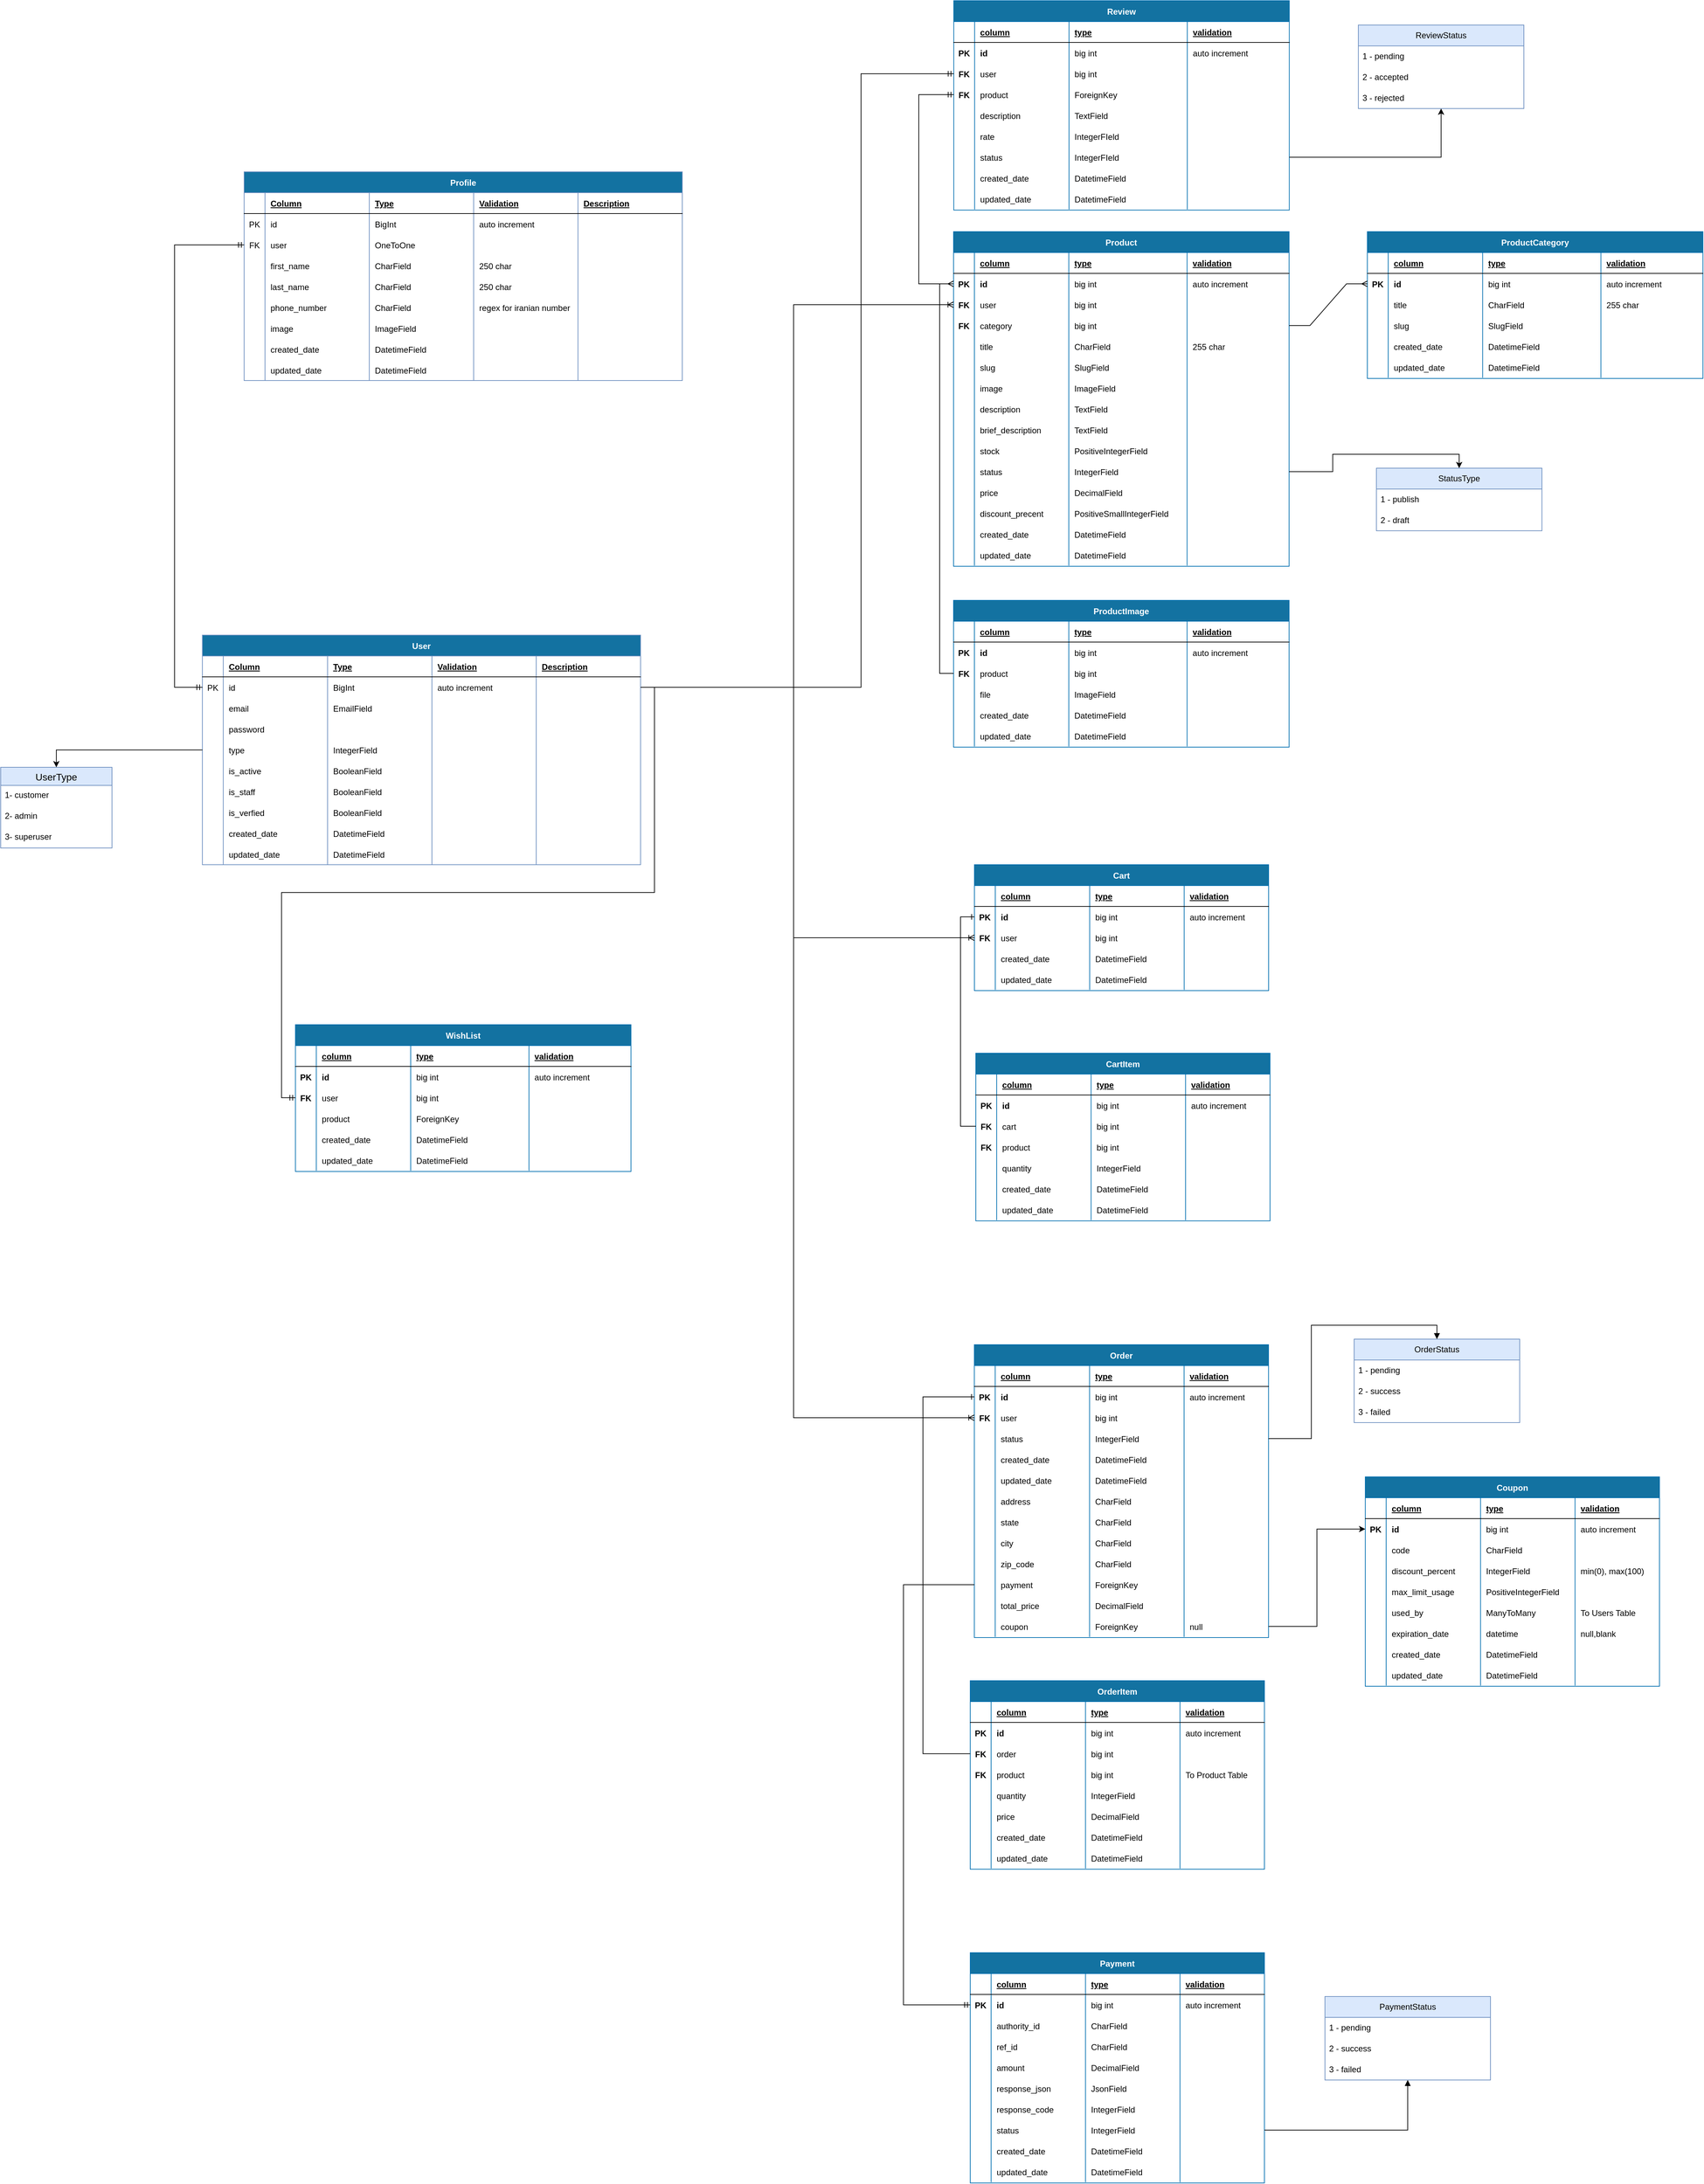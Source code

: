 <mxfile version="20.6.2" type="device"><diagram id="NOTkKb1n_BUp-2teJT92" name="Page-1"><mxGraphModel dx="5288" dy="3736" grid="0" gridSize="10" guides="1" tooltips="1" connect="1" arrows="1" fold="1" page="0" pageScale="1" pageWidth="5000" pageHeight="3500" math="0" shadow="0"><root><mxCell id="0"/><mxCell id="1" parent="0"/><mxCell id="vA2ouxjig7Aqr5_vBzUk-1" value="User" style="shape=table;startSize=30;container=1;collapsible=1;childLayout=tableLayout;fixedRows=1;rowLines=0;fontStyle=1;align=center;resizeLast=1;fillColor=#1372A1;strokeColor=#6c8ebf;fontColor=#FFFFFF;" parent="1" vertex="1"><mxGeometry x="710" y="860" width="630" height="330" as="geometry"/></mxCell><mxCell id="vA2ouxjig7Aqr5_vBzUk-2" value="" style="shape=tableRow;horizontal=0;startSize=0;swimlaneHead=0;swimlaneBody=0;fillColor=none;collapsible=0;dropTarget=0;points=[[0,0.5],[1,0.5]];portConstraint=eastwest;top=0;left=0;right=0;bottom=1;" parent="vA2ouxjig7Aqr5_vBzUk-1" vertex="1"><mxGeometry y="30" width="630" height="30" as="geometry"/></mxCell><mxCell id="vA2ouxjig7Aqr5_vBzUk-3" value="" style="shape=partialRectangle;connectable=0;fillColor=none;top=0;left=0;bottom=0;right=0;fontStyle=1;overflow=hidden;" parent="vA2ouxjig7Aqr5_vBzUk-2" vertex="1"><mxGeometry width="30" height="30" as="geometry"><mxRectangle width="30" height="30" as="alternateBounds"/></mxGeometry></mxCell><mxCell id="vA2ouxjig7Aqr5_vBzUk-4" value="Column" style="shape=partialRectangle;connectable=0;fillColor=none;top=0;left=0;bottom=0;right=0;align=left;spacingLeft=6;fontStyle=5;overflow=hidden;" parent="vA2ouxjig7Aqr5_vBzUk-2" vertex="1"><mxGeometry x="30" width="150" height="30" as="geometry"><mxRectangle width="150" height="30" as="alternateBounds"/></mxGeometry></mxCell><mxCell id="vA2ouxjig7Aqr5_vBzUk-14" value="Type" style="shape=partialRectangle;connectable=0;fillColor=none;top=0;left=0;bottom=0;right=0;align=left;spacingLeft=6;fontStyle=5;overflow=hidden;" parent="vA2ouxjig7Aqr5_vBzUk-2" vertex="1"><mxGeometry x="180" width="150" height="30" as="geometry"><mxRectangle width="150" height="30" as="alternateBounds"/></mxGeometry></mxCell><mxCell id="vA2ouxjig7Aqr5_vBzUk-18" value="Validation" style="shape=partialRectangle;connectable=0;fillColor=none;top=0;left=0;bottom=0;right=0;align=left;spacingLeft=6;fontStyle=5;overflow=hidden;" parent="vA2ouxjig7Aqr5_vBzUk-2" vertex="1"><mxGeometry x="330" width="150" height="30" as="geometry"><mxRectangle width="150" height="30" as="alternateBounds"/></mxGeometry></mxCell><mxCell id="vA2ouxjig7Aqr5_vBzUk-22" value="Description" style="shape=partialRectangle;connectable=0;fillColor=none;top=0;left=0;bottom=0;right=0;align=left;spacingLeft=6;fontStyle=5;overflow=hidden;" parent="vA2ouxjig7Aqr5_vBzUk-2" vertex="1"><mxGeometry x="480" width="150" height="30" as="geometry"><mxRectangle width="150" height="30" as="alternateBounds"/></mxGeometry></mxCell><mxCell id="vA2ouxjig7Aqr5_vBzUk-5" value="" style="shape=tableRow;horizontal=0;startSize=0;swimlaneHead=0;swimlaneBody=0;fillColor=none;collapsible=0;dropTarget=0;points=[[0,0.5],[1,0.5]];portConstraint=eastwest;top=0;left=0;right=0;bottom=0;" parent="vA2ouxjig7Aqr5_vBzUk-1" vertex="1"><mxGeometry y="60" width="630" height="30" as="geometry"/></mxCell><mxCell id="vA2ouxjig7Aqr5_vBzUk-6" value="PK" style="shape=partialRectangle;connectable=0;fillColor=none;top=0;left=0;bottom=0;right=0;editable=1;overflow=hidden;" parent="vA2ouxjig7Aqr5_vBzUk-5" vertex="1"><mxGeometry width="30" height="30" as="geometry"><mxRectangle width="30" height="30" as="alternateBounds"/></mxGeometry></mxCell><mxCell id="vA2ouxjig7Aqr5_vBzUk-7" value="id" style="shape=partialRectangle;connectable=0;fillColor=none;top=0;left=0;bottom=0;right=0;align=left;spacingLeft=6;overflow=hidden;" parent="vA2ouxjig7Aqr5_vBzUk-5" vertex="1"><mxGeometry x="30" width="150" height="30" as="geometry"><mxRectangle width="150" height="30" as="alternateBounds"/></mxGeometry></mxCell><mxCell id="vA2ouxjig7Aqr5_vBzUk-15" value="BigInt" style="shape=partialRectangle;connectable=0;fillColor=none;top=0;left=0;bottom=0;right=0;align=left;spacingLeft=6;overflow=hidden;" parent="vA2ouxjig7Aqr5_vBzUk-5" vertex="1"><mxGeometry x="180" width="150" height="30" as="geometry"><mxRectangle width="150" height="30" as="alternateBounds"/></mxGeometry></mxCell><mxCell id="vA2ouxjig7Aqr5_vBzUk-19" value="auto increment" style="shape=partialRectangle;connectable=0;fillColor=none;top=0;left=0;bottom=0;right=0;align=left;spacingLeft=6;overflow=hidden;" parent="vA2ouxjig7Aqr5_vBzUk-5" vertex="1"><mxGeometry x="330" width="150" height="30" as="geometry"><mxRectangle width="150" height="30" as="alternateBounds"/></mxGeometry></mxCell><mxCell id="vA2ouxjig7Aqr5_vBzUk-23" style="shape=partialRectangle;connectable=0;fillColor=none;top=0;left=0;bottom=0;right=0;align=left;spacingLeft=6;overflow=hidden;" parent="vA2ouxjig7Aqr5_vBzUk-5" vertex="1"><mxGeometry x="480" width="150" height="30" as="geometry"><mxRectangle width="150" height="30" as="alternateBounds"/></mxGeometry></mxCell><mxCell id="vA2ouxjig7Aqr5_vBzUk-8" value="" style="shape=tableRow;horizontal=0;startSize=0;swimlaneHead=0;swimlaneBody=0;fillColor=none;collapsible=0;dropTarget=0;points=[[0,0.5],[1,0.5]];portConstraint=eastwest;top=0;left=0;right=0;bottom=0;" parent="vA2ouxjig7Aqr5_vBzUk-1" vertex="1"><mxGeometry y="90" width="630" height="30" as="geometry"/></mxCell><mxCell id="vA2ouxjig7Aqr5_vBzUk-9" value="" style="shape=partialRectangle;connectable=0;fillColor=none;top=0;left=0;bottom=0;right=0;editable=1;overflow=hidden;" parent="vA2ouxjig7Aqr5_vBzUk-8" vertex="1"><mxGeometry width="30" height="30" as="geometry"><mxRectangle width="30" height="30" as="alternateBounds"/></mxGeometry></mxCell><mxCell id="vA2ouxjig7Aqr5_vBzUk-10" value="email" style="shape=partialRectangle;connectable=0;fillColor=none;top=0;left=0;bottom=0;right=0;align=left;spacingLeft=6;overflow=hidden;" parent="vA2ouxjig7Aqr5_vBzUk-8" vertex="1"><mxGeometry x="30" width="150" height="30" as="geometry"><mxRectangle width="150" height="30" as="alternateBounds"/></mxGeometry></mxCell><mxCell id="vA2ouxjig7Aqr5_vBzUk-16" value="EmailField" style="shape=partialRectangle;connectable=0;fillColor=none;top=0;left=0;bottom=0;right=0;align=left;spacingLeft=6;overflow=hidden;" parent="vA2ouxjig7Aqr5_vBzUk-8" vertex="1"><mxGeometry x="180" width="150" height="30" as="geometry"><mxRectangle width="150" height="30" as="alternateBounds"/></mxGeometry></mxCell><mxCell id="vA2ouxjig7Aqr5_vBzUk-20" style="shape=partialRectangle;connectable=0;fillColor=none;top=0;left=0;bottom=0;right=0;align=left;spacingLeft=6;overflow=hidden;" parent="vA2ouxjig7Aqr5_vBzUk-8" vertex="1"><mxGeometry x="330" width="150" height="30" as="geometry"><mxRectangle width="150" height="30" as="alternateBounds"/></mxGeometry></mxCell><mxCell id="vA2ouxjig7Aqr5_vBzUk-24" style="shape=partialRectangle;connectable=0;fillColor=none;top=0;left=0;bottom=0;right=0;align=left;spacingLeft=6;overflow=hidden;" parent="vA2ouxjig7Aqr5_vBzUk-8" vertex="1"><mxGeometry x="480" width="150" height="30" as="geometry"><mxRectangle width="150" height="30" as="alternateBounds"/></mxGeometry></mxCell><mxCell id="vA2ouxjig7Aqr5_vBzUk-11" value="" style="shape=tableRow;horizontal=0;startSize=0;swimlaneHead=0;swimlaneBody=0;fillColor=none;collapsible=0;dropTarget=0;points=[[0,0.5],[1,0.5]];portConstraint=eastwest;top=0;left=0;right=0;bottom=0;" parent="vA2ouxjig7Aqr5_vBzUk-1" vertex="1"><mxGeometry y="120" width="630" height="30" as="geometry"/></mxCell><mxCell id="vA2ouxjig7Aqr5_vBzUk-12" value="" style="shape=partialRectangle;connectable=0;fillColor=none;top=0;left=0;bottom=0;right=0;editable=1;overflow=hidden;" parent="vA2ouxjig7Aqr5_vBzUk-11" vertex="1"><mxGeometry width="30" height="30" as="geometry"><mxRectangle width="30" height="30" as="alternateBounds"/></mxGeometry></mxCell><mxCell id="vA2ouxjig7Aqr5_vBzUk-13" value="password" style="shape=partialRectangle;connectable=0;fillColor=none;top=0;left=0;bottom=0;right=0;align=left;spacingLeft=6;overflow=hidden;" parent="vA2ouxjig7Aqr5_vBzUk-11" vertex="1"><mxGeometry x="30" width="150" height="30" as="geometry"><mxRectangle width="150" height="30" as="alternateBounds"/></mxGeometry></mxCell><mxCell id="vA2ouxjig7Aqr5_vBzUk-17" style="shape=partialRectangle;connectable=0;fillColor=none;top=0;left=0;bottom=0;right=0;align=left;spacingLeft=6;overflow=hidden;" parent="vA2ouxjig7Aqr5_vBzUk-11" vertex="1"><mxGeometry x="180" width="150" height="30" as="geometry"><mxRectangle width="150" height="30" as="alternateBounds"/></mxGeometry></mxCell><mxCell id="vA2ouxjig7Aqr5_vBzUk-21" style="shape=partialRectangle;connectable=0;fillColor=none;top=0;left=0;bottom=0;right=0;align=left;spacingLeft=6;overflow=hidden;" parent="vA2ouxjig7Aqr5_vBzUk-11" vertex="1"><mxGeometry x="330" width="150" height="30" as="geometry"><mxRectangle width="150" height="30" as="alternateBounds"/></mxGeometry></mxCell><mxCell id="vA2ouxjig7Aqr5_vBzUk-25" style="shape=partialRectangle;connectable=0;fillColor=none;top=0;left=0;bottom=0;right=0;align=left;spacingLeft=6;overflow=hidden;" parent="vA2ouxjig7Aqr5_vBzUk-11" vertex="1"><mxGeometry x="480" width="150" height="30" as="geometry"><mxRectangle width="150" height="30" as="alternateBounds"/></mxGeometry></mxCell><mxCell id="vA2ouxjig7Aqr5_vBzUk-26" value="" style="shape=tableRow;horizontal=0;startSize=0;swimlaneHead=0;swimlaneBody=0;fillColor=none;collapsible=0;dropTarget=0;points=[[0,0.5],[1,0.5]];portConstraint=eastwest;top=0;left=0;right=0;bottom=0;" parent="vA2ouxjig7Aqr5_vBzUk-1" vertex="1"><mxGeometry y="150" width="630" height="30" as="geometry"/></mxCell><mxCell id="vA2ouxjig7Aqr5_vBzUk-27" value="" style="shape=partialRectangle;connectable=0;fillColor=none;top=0;left=0;bottom=0;right=0;editable=1;overflow=hidden;" parent="vA2ouxjig7Aqr5_vBzUk-26" vertex="1"><mxGeometry width="30" height="30" as="geometry"><mxRectangle width="30" height="30" as="alternateBounds"/></mxGeometry></mxCell><mxCell id="vA2ouxjig7Aqr5_vBzUk-28" value="type" style="shape=partialRectangle;connectable=0;fillColor=none;top=0;left=0;bottom=0;right=0;align=left;spacingLeft=6;overflow=hidden;" parent="vA2ouxjig7Aqr5_vBzUk-26" vertex="1"><mxGeometry x="30" width="150" height="30" as="geometry"><mxRectangle width="150" height="30" as="alternateBounds"/></mxGeometry></mxCell><mxCell id="vA2ouxjig7Aqr5_vBzUk-29" value="IntegerField" style="shape=partialRectangle;connectable=0;fillColor=none;top=0;left=0;bottom=0;right=0;align=left;spacingLeft=6;overflow=hidden;" parent="vA2ouxjig7Aqr5_vBzUk-26" vertex="1"><mxGeometry x="180" width="150" height="30" as="geometry"><mxRectangle width="150" height="30" as="alternateBounds"/></mxGeometry></mxCell><mxCell id="vA2ouxjig7Aqr5_vBzUk-30" style="shape=partialRectangle;connectable=0;fillColor=none;top=0;left=0;bottom=0;right=0;align=left;spacingLeft=6;overflow=hidden;" parent="vA2ouxjig7Aqr5_vBzUk-26" vertex="1"><mxGeometry x="330" width="150" height="30" as="geometry"><mxRectangle width="150" height="30" as="alternateBounds"/></mxGeometry></mxCell><mxCell id="vA2ouxjig7Aqr5_vBzUk-31" style="shape=partialRectangle;connectable=0;fillColor=none;top=0;left=0;bottom=0;right=0;align=left;spacingLeft=6;overflow=hidden;" parent="vA2ouxjig7Aqr5_vBzUk-26" vertex="1"><mxGeometry x="480" width="150" height="30" as="geometry"><mxRectangle width="150" height="30" as="alternateBounds"/></mxGeometry></mxCell><mxCell id="vA2ouxjig7Aqr5_vBzUk-44" value="" style="shape=tableRow;horizontal=0;startSize=0;swimlaneHead=0;swimlaneBody=0;fillColor=none;collapsible=0;dropTarget=0;points=[[0,0.5],[1,0.5]];portConstraint=eastwest;top=0;left=0;right=0;bottom=0;" parent="vA2ouxjig7Aqr5_vBzUk-1" vertex="1"><mxGeometry y="180" width="630" height="30" as="geometry"/></mxCell><mxCell id="vA2ouxjig7Aqr5_vBzUk-45" value="" style="shape=partialRectangle;connectable=0;fillColor=none;top=0;left=0;bottom=0;right=0;editable=1;overflow=hidden;" parent="vA2ouxjig7Aqr5_vBzUk-44" vertex="1"><mxGeometry width="30" height="30" as="geometry"><mxRectangle width="30" height="30" as="alternateBounds"/></mxGeometry></mxCell><mxCell id="vA2ouxjig7Aqr5_vBzUk-46" value="is_active" style="shape=partialRectangle;connectable=0;fillColor=none;top=0;left=0;bottom=0;right=0;align=left;spacingLeft=6;overflow=hidden;" parent="vA2ouxjig7Aqr5_vBzUk-44" vertex="1"><mxGeometry x="30" width="150" height="30" as="geometry"><mxRectangle width="150" height="30" as="alternateBounds"/></mxGeometry></mxCell><mxCell id="vA2ouxjig7Aqr5_vBzUk-47" value="BooleanField" style="shape=partialRectangle;connectable=0;fillColor=none;top=0;left=0;bottom=0;right=0;align=left;spacingLeft=6;overflow=hidden;" parent="vA2ouxjig7Aqr5_vBzUk-44" vertex="1"><mxGeometry x="180" width="150" height="30" as="geometry"><mxRectangle width="150" height="30" as="alternateBounds"/></mxGeometry></mxCell><mxCell id="vA2ouxjig7Aqr5_vBzUk-48" style="shape=partialRectangle;connectable=0;fillColor=none;top=0;left=0;bottom=0;right=0;align=left;spacingLeft=6;overflow=hidden;" parent="vA2ouxjig7Aqr5_vBzUk-44" vertex="1"><mxGeometry x="330" width="150" height="30" as="geometry"><mxRectangle width="150" height="30" as="alternateBounds"/></mxGeometry></mxCell><mxCell id="vA2ouxjig7Aqr5_vBzUk-49" style="shape=partialRectangle;connectable=0;fillColor=none;top=0;left=0;bottom=0;right=0;align=left;spacingLeft=6;overflow=hidden;" parent="vA2ouxjig7Aqr5_vBzUk-44" vertex="1"><mxGeometry x="480" width="150" height="30" as="geometry"><mxRectangle width="150" height="30" as="alternateBounds"/></mxGeometry></mxCell><mxCell id="vA2ouxjig7Aqr5_vBzUk-50" value="" style="shape=tableRow;horizontal=0;startSize=0;swimlaneHead=0;swimlaneBody=0;fillColor=none;collapsible=0;dropTarget=0;points=[[0,0.5],[1,0.5]];portConstraint=eastwest;top=0;left=0;right=0;bottom=0;" parent="vA2ouxjig7Aqr5_vBzUk-1" vertex="1"><mxGeometry y="210" width="630" height="30" as="geometry"/></mxCell><mxCell id="vA2ouxjig7Aqr5_vBzUk-51" value="" style="shape=partialRectangle;connectable=0;fillColor=none;top=0;left=0;bottom=0;right=0;editable=1;overflow=hidden;" parent="vA2ouxjig7Aqr5_vBzUk-50" vertex="1"><mxGeometry width="30" height="30" as="geometry"><mxRectangle width="30" height="30" as="alternateBounds"/></mxGeometry></mxCell><mxCell id="vA2ouxjig7Aqr5_vBzUk-52" value="is_staff" style="shape=partialRectangle;connectable=0;fillColor=none;top=0;left=0;bottom=0;right=0;align=left;spacingLeft=6;overflow=hidden;" parent="vA2ouxjig7Aqr5_vBzUk-50" vertex="1"><mxGeometry x="30" width="150" height="30" as="geometry"><mxRectangle width="150" height="30" as="alternateBounds"/></mxGeometry></mxCell><mxCell id="vA2ouxjig7Aqr5_vBzUk-53" value="BooleanField" style="shape=partialRectangle;connectable=0;fillColor=none;top=0;left=0;bottom=0;right=0;align=left;spacingLeft=6;overflow=hidden;" parent="vA2ouxjig7Aqr5_vBzUk-50" vertex="1"><mxGeometry x="180" width="150" height="30" as="geometry"><mxRectangle width="150" height="30" as="alternateBounds"/></mxGeometry></mxCell><mxCell id="vA2ouxjig7Aqr5_vBzUk-54" style="shape=partialRectangle;connectable=0;fillColor=none;top=0;left=0;bottom=0;right=0;align=left;spacingLeft=6;overflow=hidden;" parent="vA2ouxjig7Aqr5_vBzUk-50" vertex="1"><mxGeometry x="330" width="150" height="30" as="geometry"><mxRectangle width="150" height="30" as="alternateBounds"/></mxGeometry></mxCell><mxCell id="vA2ouxjig7Aqr5_vBzUk-55" style="shape=partialRectangle;connectable=0;fillColor=none;top=0;left=0;bottom=0;right=0;align=left;spacingLeft=6;overflow=hidden;" parent="vA2ouxjig7Aqr5_vBzUk-50" vertex="1"><mxGeometry x="480" width="150" height="30" as="geometry"><mxRectangle width="150" height="30" as="alternateBounds"/></mxGeometry></mxCell><mxCell id="vA2ouxjig7Aqr5_vBzUk-56" value="" style="shape=tableRow;horizontal=0;startSize=0;swimlaneHead=0;swimlaneBody=0;fillColor=none;collapsible=0;dropTarget=0;points=[[0,0.5],[1,0.5]];portConstraint=eastwest;top=0;left=0;right=0;bottom=0;" parent="vA2ouxjig7Aqr5_vBzUk-1" vertex="1"><mxGeometry y="240" width="630" height="30" as="geometry"/></mxCell><mxCell id="vA2ouxjig7Aqr5_vBzUk-57" value="" style="shape=partialRectangle;connectable=0;fillColor=none;top=0;left=0;bottom=0;right=0;editable=1;overflow=hidden;" parent="vA2ouxjig7Aqr5_vBzUk-56" vertex="1"><mxGeometry width="30" height="30" as="geometry"><mxRectangle width="30" height="30" as="alternateBounds"/></mxGeometry></mxCell><mxCell id="vA2ouxjig7Aqr5_vBzUk-58" value="is_verfied" style="shape=partialRectangle;connectable=0;fillColor=none;top=0;left=0;bottom=0;right=0;align=left;spacingLeft=6;overflow=hidden;" parent="vA2ouxjig7Aqr5_vBzUk-56" vertex="1"><mxGeometry x="30" width="150" height="30" as="geometry"><mxRectangle width="150" height="30" as="alternateBounds"/></mxGeometry></mxCell><mxCell id="vA2ouxjig7Aqr5_vBzUk-59" value="BooleanField" style="shape=partialRectangle;connectable=0;fillColor=none;top=0;left=0;bottom=0;right=0;align=left;spacingLeft=6;overflow=hidden;" parent="vA2ouxjig7Aqr5_vBzUk-56" vertex="1"><mxGeometry x="180" width="150" height="30" as="geometry"><mxRectangle width="150" height="30" as="alternateBounds"/></mxGeometry></mxCell><mxCell id="vA2ouxjig7Aqr5_vBzUk-60" style="shape=partialRectangle;connectable=0;fillColor=none;top=0;left=0;bottom=0;right=0;align=left;spacingLeft=6;overflow=hidden;" parent="vA2ouxjig7Aqr5_vBzUk-56" vertex="1"><mxGeometry x="330" width="150" height="30" as="geometry"><mxRectangle width="150" height="30" as="alternateBounds"/></mxGeometry></mxCell><mxCell id="vA2ouxjig7Aqr5_vBzUk-61" style="shape=partialRectangle;connectable=0;fillColor=none;top=0;left=0;bottom=0;right=0;align=left;spacingLeft=6;overflow=hidden;" parent="vA2ouxjig7Aqr5_vBzUk-56" vertex="1"><mxGeometry x="480" width="150" height="30" as="geometry"><mxRectangle width="150" height="30" as="alternateBounds"/></mxGeometry></mxCell><mxCell id="vA2ouxjig7Aqr5_vBzUk-32" value="" style="shape=tableRow;horizontal=0;startSize=0;swimlaneHead=0;swimlaneBody=0;fillColor=none;collapsible=0;dropTarget=0;points=[[0,0.5],[1,0.5]];portConstraint=eastwest;top=0;left=0;right=0;bottom=0;" parent="vA2ouxjig7Aqr5_vBzUk-1" vertex="1"><mxGeometry y="270" width="630" height="30" as="geometry"/></mxCell><mxCell id="vA2ouxjig7Aqr5_vBzUk-33" value="" style="shape=partialRectangle;connectable=0;fillColor=none;top=0;left=0;bottom=0;right=0;editable=1;overflow=hidden;" parent="vA2ouxjig7Aqr5_vBzUk-32" vertex="1"><mxGeometry width="30" height="30" as="geometry"><mxRectangle width="30" height="30" as="alternateBounds"/></mxGeometry></mxCell><mxCell id="vA2ouxjig7Aqr5_vBzUk-34" value="created_date" style="shape=partialRectangle;connectable=0;fillColor=none;top=0;left=0;bottom=0;right=0;align=left;spacingLeft=6;overflow=hidden;" parent="vA2ouxjig7Aqr5_vBzUk-32" vertex="1"><mxGeometry x="30" width="150" height="30" as="geometry"><mxRectangle width="150" height="30" as="alternateBounds"/></mxGeometry></mxCell><mxCell id="vA2ouxjig7Aqr5_vBzUk-35" value="DatetimeField" style="shape=partialRectangle;connectable=0;fillColor=none;top=0;left=0;bottom=0;right=0;align=left;spacingLeft=6;overflow=hidden;" parent="vA2ouxjig7Aqr5_vBzUk-32" vertex="1"><mxGeometry x="180" width="150" height="30" as="geometry"><mxRectangle width="150" height="30" as="alternateBounds"/></mxGeometry></mxCell><mxCell id="vA2ouxjig7Aqr5_vBzUk-36" style="shape=partialRectangle;connectable=0;fillColor=none;top=0;left=0;bottom=0;right=0;align=left;spacingLeft=6;overflow=hidden;" parent="vA2ouxjig7Aqr5_vBzUk-32" vertex="1"><mxGeometry x="330" width="150" height="30" as="geometry"><mxRectangle width="150" height="30" as="alternateBounds"/></mxGeometry></mxCell><mxCell id="vA2ouxjig7Aqr5_vBzUk-37" style="shape=partialRectangle;connectable=0;fillColor=none;top=0;left=0;bottom=0;right=0;align=left;spacingLeft=6;overflow=hidden;" parent="vA2ouxjig7Aqr5_vBzUk-32" vertex="1"><mxGeometry x="480" width="150" height="30" as="geometry"><mxRectangle width="150" height="30" as="alternateBounds"/></mxGeometry></mxCell><mxCell id="vA2ouxjig7Aqr5_vBzUk-38" value="" style="shape=tableRow;horizontal=0;startSize=0;swimlaneHead=0;swimlaneBody=0;fillColor=none;collapsible=0;dropTarget=0;points=[[0,0.5],[1,0.5]];portConstraint=eastwest;top=0;left=0;right=0;bottom=0;" parent="vA2ouxjig7Aqr5_vBzUk-1" vertex="1"><mxGeometry y="300" width="630" height="30" as="geometry"/></mxCell><mxCell id="vA2ouxjig7Aqr5_vBzUk-39" value="" style="shape=partialRectangle;connectable=0;fillColor=none;top=0;left=0;bottom=0;right=0;editable=1;overflow=hidden;" parent="vA2ouxjig7Aqr5_vBzUk-38" vertex="1"><mxGeometry width="30" height="30" as="geometry"><mxRectangle width="30" height="30" as="alternateBounds"/></mxGeometry></mxCell><mxCell id="vA2ouxjig7Aqr5_vBzUk-40" value="updated_date" style="shape=partialRectangle;connectable=0;fillColor=none;top=0;left=0;bottom=0;right=0;align=left;spacingLeft=6;overflow=hidden;" parent="vA2ouxjig7Aqr5_vBzUk-38" vertex="1"><mxGeometry x="30" width="150" height="30" as="geometry"><mxRectangle width="150" height="30" as="alternateBounds"/></mxGeometry></mxCell><mxCell id="vA2ouxjig7Aqr5_vBzUk-41" value="DatetimeField" style="shape=partialRectangle;connectable=0;fillColor=none;top=0;left=0;bottom=0;right=0;align=left;spacingLeft=6;overflow=hidden;" parent="vA2ouxjig7Aqr5_vBzUk-38" vertex="1"><mxGeometry x="180" width="150" height="30" as="geometry"><mxRectangle width="150" height="30" as="alternateBounds"/></mxGeometry></mxCell><mxCell id="vA2ouxjig7Aqr5_vBzUk-42" style="shape=partialRectangle;connectable=0;fillColor=none;top=0;left=0;bottom=0;right=0;align=left;spacingLeft=6;overflow=hidden;" parent="vA2ouxjig7Aqr5_vBzUk-38" vertex="1"><mxGeometry x="330" width="150" height="30" as="geometry"><mxRectangle width="150" height="30" as="alternateBounds"/></mxGeometry></mxCell><mxCell id="vA2ouxjig7Aqr5_vBzUk-43" style="shape=partialRectangle;connectable=0;fillColor=none;top=0;left=0;bottom=0;right=0;align=left;spacingLeft=6;overflow=hidden;" parent="vA2ouxjig7Aqr5_vBzUk-38" vertex="1"><mxGeometry x="480" width="150" height="30" as="geometry"><mxRectangle width="150" height="30" as="alternateBounds"/></mxGeometry></mxCell><mxCell id="vA2ouxjig7Aqr5_vBzUk-62" value="Profile" style="shape=table;startSize=30;container=1;collapsible=1;childLayout=tableLayout;fixedRows=1;rowLines=0;fontStyle=1;align=center;resizeLast=1;fillColor=#1372A1;strokeColor=#6c8ebf;fontColor=#FFFFFF;" parent="1" vertex="1"><mxGeometry x="770" y="194" width="630" height="300" as="geometry"/></mxCell><mxCell id="vA2ouxjig7Aqr5_vBzUk-63" value="" style="shape=tableRow;horizontal=0;startSize=0;swimlaneHead=0;swimlaneBody=0;fillColor=none;collapsible=0;dropTarget=0;points=[[0,0.5],[1,0.5]];portConstraint=eastwest;top=0;left=0;right=0;bottom=1;" parent="vA2ouxjig7Aqr5_vBzUk-62" vertex="1"><mxGeometry y="30" width="630" height="30" as="geometry"/></mxCell><mxCell id="vA2ouxjig7Aqr5_vBzUk-64" value="" style="shape=partialRectangle;connectable=0;fillColor=none;top=0;left=0;bottom=0;right=0;fontStyle=1;overflow=hidden;" parent="vA2ouxjig7Aqr5_vBzUk-63" vertex="1"><mxGeometry width="30" height="30" as="geometry"><mxRectangle width="30" height="30" as="alternateBounds"/></mxGeometry></mxCell><mxCell id="vA2ouxjig7Aqr5_vBzUk-65" value="Column" style="shape=partialRectangle;connectable=0;fillColor=none;top=0;left=0;bottom=0;right=0;align=left;spacingLeft=6;fontStyle=5;overflow=hidden;" parent="vA2ouxjig7Aqr5_vBzUk-63" vertex="1"><mxGeometry x="30" width="150" height="30" as="geometry"><mxRectangle width="150" height="30" as="alternateBounds"/></mxGeometry></mxCell><mxCell id="vA2ouxjig7Aqr5_vBzUk-66" value="Type" style="shape=partialRectangle;connectable=0;fillColor=none;top=0;left=0;bottom=0;right=0;align=left;spacingLeft=6;fontStyle=5;overflow=hidden;" parent="vA2ouxjig7Aqr5_vBzUk-63" vertex="1"><mxGeometry x="180" width="150" height="30" as="geometry"><mxRectangle width="150" height="30" as="alternateBounds"/></mxGeometry></mxCell><mxCell id="vA2ouxjig7Aqr5_vBzUk-67" value="Validation" style="shape=partialRectangle;connectable=0;fillColor=none;top=0;left=0;bottom=0;right=0;align=left;spacingLeft=6;fontStyle=5;overflow=hidden;" parent="vA2ouxjig7Aqr5_vBzUk-63" vertex="1"><mxGeometry x="330" width="150" height="30" as="geometry"><mxRectangle width="150" height="30" as="alternateBounds"/></mxGeometry></mxCell><mxCell id="vA2ouxjig7Aqr5_vBzUk-68" value="Description" style="shape=partialRectangle;connectable=0;fillColor=none;top=0;left=0;bottom=0;right=0;align=left;spacingLeft=6;fontStyle=5;overflow=hidden;" parent="vA2ouxjig7Aqr5_vBzUk-63" vertex="1"><mxGeometry x="480" width="150" height="30" as="geometry"><mxRectangle width="150" height="30" as="alternateBounds"/></mxGeometry></mxCell><mxCell id="vA2ouxjig7Aqr5_vBzUk-69" value="" style="shape=tableRow;horizontal=0;startSize=0;swimlaneHead=0;swimlaneBody=0;fillColor=none;collapsible=0;dropTarget=0;points=[[0,0.5],[1,0.5]];portConstraint=eastwest;top=0;left=0;right=0;bottom=0;" parent="vA2ouxjig7Aqr5_vBzUk-62" vertex="1"><mxGeometry y="60" width="630" height="30" as="geometry"/></mxCell><mxCell id="vA2ouxjig7Aqr5_vBzUk-70" value="PK" style="shape=partialRectangle;connectable=0;fillColor=none;top=0;left=0;bottom=0;right=0;editable=1;overflow=hidden;" parent="vA2ouxjig7Aqr5_vBzUk-69" vertex="1"><mxGeometry width="30" height="30" as="geometry"><mxRectangle width="30" height="30" as="alternateBounds"/></mxGeometry></mxCell><mxCell id="vA2ouxjig7Aqr5_vBzUk-71" value="id" style="shape=partialRectangle;connectable=0;fillColor=none;top=0;left=0;bottom=0;right=0;align=left;spacingLeft=6;overflow=hidden;" parent="vA2ouxjig7Aqr5_vBzUk-69" vertex="1"><mxGeometry x="30" width="150" height="30" as="geometry"><mxRectangle width="150" height="30" as="alternateBounds"/></mxGeometry></mxCell><mxCell id="vA2ouxjig7Aqr5_vBzUk-72" value="BigInt" style="shape=partialRectangle;connectable=0;fillColor=none;top=0;left=0;bottom=0;right=0;align=left;spacingLeft=6;overflow=hidden;" parent="vA2ouxjig7Aqr5_vBzUk-69" vertex="1"><mxGeometry x="180" width="150" height="30" as="geometry"><mxRectangle width="150" height="30" as="alternateBounds"/></mxGeometry></mxCell><mxCell id="vA2ouxjig7Aqr5_vBzUk-73" value="auto increment" style="shape=partialRectangle;connectable=0;fillColor=none;top=0;left=0;bottom=0;right=0;align=left;spacingLeft=6;overflow=hidden;" parent="vA2ouxjig7Aqr5_vBzUk-69" vertex="1"><mxGeometry x="330" width="150" height="30" as="geometry"><mxRectangle width="150" height="30" as="alternateBounds"/></mxGeometry></mxCell><mxCell id="vA2ouxjig7Aqr5_vBzUk-74" style="shape=partialRectangle;connectable=0;fillColor=none;top=0;left=0;bottom=0;right=0;align=left;spacingLeft=6;overflow=hidden;" parent="vA2ouxjig7Aqr5_vBzUk-69" vertex="1"><mxGeometry x="480" width="150" height="30" as="geometry"><mxRectangle width="150" height="30" as="alternateBounds"/></mxGeometry></mxCell><mxCell id="vA2ouxjig7Aqr5_vBzUk-75" value="" style="shape=tableRow;horizontal=0;startSize=0;swimlaneHead=0;swimlaneBody=0;fillColor=none;collapsible=0;dropTarget=0;points=[[0,0.5],[1,0.5]];portConstraint=eastwest;top=0;left=0;right=0;bottom=0;" parent="vA2ouxjig7Aqr5_vBzUk-62" vertex="1"><mxGeometry y="90" width="630" height="30" as="geometry"/></mxCell><mxCell id="vA2ouxjig7Aqr5_vBzUk-76" value="FK" style="shape=partialRectangle;connectable=0;fillColor=none;top=0;left=0;bottom=0;right=0;editable=1;overflow=hidden;" parent="vA2ouxjig7Aqr5_vBzUk-75" vertex="1"><mxGeometry width="30" height="30" as="geometry"><mxRectangle width="30" height="30" as="alternateBounds"/></mxGeometry></mxCell><mxCell id="vA2ouxjig7Aqr5_vBzUk-77" value="user" style="shape=partialRectangle;connectable=0;fillColor=none;top=0;left=0;bottom=0;right=0;align=left;spacingLeft=6;overflow=hidden;" parent="vA2ouxjig7Aqr5_vBzUk-75" vertex="1"><mxGeometry x="30" width="150" height="30" as="geometry"><mxRectangle width="150" height="30" as="alternateBounds"/></mxGeometry></mxCell><mxCell id="vA2ouxjig7Aqr5_vBzUk-78" value="OneToOne" style="shape=partialRectangle;connectable=0;fillColor=none;top=0;left=0;bottom=0;right=0;align=left;spacingLeft=6;overflow=hidden;" parent="vA2ouxjig7Aqr5_vBzUk-75" vertex="1"><mxGeometry x="180" width="150" height="30" as="geometry"><mxRectangle width="150" height="30" as="alternateBounds"/></mxGeometry></mxCell><mxCell id="vA2ouxjig7Aqr5_vBzUk-79" style="shape=partialRectangle;connectable=0;fillColor=none;top=0;left=0;bottom=0;right=0;align=left;spacingLeft=6;overflow=hidden;" parent="vA2ouxjig7Aqr5_vBzUk-75" vertex="1"><mxGeometry x="330" width="150" height="30" as="geometry"><mxRectangle width="150" height="30" as="alternateBounds"/></mxGeometry></mxCell><mxCell id="vA2ouxjig7Aqr5_vBzUk-80" style="shape=partialRectangle;connectable=0;fillColor=none;top=0;left=0;bottom=0;right=0;align=left;spacingLeft=6;overflow=hidden;" parent="vA2ouxjig7Aqr5_vBzUk-75" vertex="1"><mxGeometry x="480" width="150" height="30" as="geometry"><mxRectangle width="150" height="30" as="alternateBounds"/></mxGeometry></mxCell><mxCell id="vA2ouxjig7Aqr5_vBzUk-81" value="" style="shape=tableRow;horizontal=0;startSize=0;swimlaneHead=0;swimlaneBody=0;fillColor=none;collapsible=0;dropTarget=0;points=[[0,0.5],[1,0.5]];portConstraint=eastwest;top=0;left=0;right=0;bottom=0;" parent="vA2ouxjig7Aqr5_vBzUk-62" vertex="1"><mxGeometry y="120" width="630" height="30" as="geometry"/></mxCell><mxCell id="vA2ouxjig7Aqr5_vBzUk-82" value="" style="shape=partialRectangle;connectable=0;fillColor=none;top=0;left=0;bottom=0;right=0;editable=1;overflow=hidden;" parent="vA2ouxjig7Aqr5_vBzUk-81" vertex="1"><mxGeometry width="30" height="30" as="geometry"><mxRectangle width="30" height="30" as="alternateBounds"/></mxGeometry></mxCell><mxCell id="vA2ouxjig7Aqr5_vBzUk-83" value="first_name" style="shape=partialRectangle;connectable=0;fillColor=none;top=0;left=0;bottom=0;right=0;align=left;spacingLeft=6;overflow=hidden;" parent="vA2ouxjig7Aqr5_vBzUk-81" vertex="1"><mxGeometry x="30" width="150" height="30" as="geometry"><mxRectangle width="150" height="30" as="alternateBounds"/></mxGeometry></mxCell><mxCell id="vA2ouxjig7Aqr5_vBzUk-84" value="CharField" style="shape=partialRectangle;connectable=0;fillColor=none;top=0;left=0;bottom=0;right=0;align=left;spacingLeft=6;overflow=hidden;" parent="vA2ouxjig7Aqr5_vBzUk-81" vertex="1"><mxGeometry x="180" width="150" height="30" as="geometry"><mxRectangle width="150" height="30" as="alternateBounds"/></mxGeometry></mxCell><mxCell id="vA2ouxjig7Aqr5_vBzUk-85" value="250 char" style="shape=partialRectangle;connectable=0;fillColor=none;top=0;left=0;bottom=0;right=0;align=left;spacingLeft=6;overflow=hidden;" parent="vA2ouxjig7Aqr5_vBzUk-81" vertex="1"><mxGeometry x="330" width="150" height="30" as="geometry"><mxRectangle width="150" height="30" as="alternateBounds"/></mxGeometry></mxCell><mxCell id="vA2ouxjig7Aqr5_vBzUk-86" style="shape=partialRectangle;connectable=0;fillColor=none;top=0;left=0;bottom=0;right=0;align=left;spacingLeft=6;overflow=hidden;" parent="vA2ouxjig7Aqr5_vBzUk-81" vertex="1"><mxGeometry x="480" width="150" height="30" as="geometry"><mxRectangle width="150" height="30" as="alternateBounds"/></mxGeometry></mxCell><mxCell id="vA2ouxjig7Aqr5_vBzUk-87" value="" style="shape=tableRow;horizontal=0;startSize=0;swimlaneHead=0;swimlaneBody=0;fillColor=none;collapsible=0;dropTarget=0;points=[[0,0.5],[1,0.5]];portConstraint=eastwest;top=0;left=0;right=0;bottom=0;" parent="vA2ouxjig7Aqr5_vBzUk-62" vertex="1"><mxGeometry y="150" width="630" height="30" as="geometry"/></mxCell><mxCell id="vA2ouxjig7Aqr5_vBzUk-88" value="" style="shape=partialRectangle;connectable=0;fillColor=none;top=0;left=0;bottom=0;right=0;editable=1;overflow=hidden;" parent="vA2ouxjig7Aqr5_vBzUk-87" vertex="1"><mxGeometry width="30" height="30" as="geometry"><mxRectangle width="30" height="30" as="alternateBounds"/></mxGeometry></mxCell><mxCell id="vA2ouxjig7Aqr5_vBzUk-89" value="last_name" style="shape=partialRectangle;connectable=0;fillColor=none;top=0;left=0;bottom=0;right=0;align=left;spacingLeft=6;overflow=hidden;" parent="vA2ouxjig7Aqr5_vBzUk-87" vertex="1"><mxGeometry x="30" width="150" height="30" as="geometry"><mxRectangle width="150" height="30" as="alternateBounds"/></mxGeometry></mxCell><mxCell id="vA2ouxjig7Aqr5_vBzUk-90" value="CharField" style="shape=partialRectangle;connectable=0;fillColor=none;top=0;left=0;bottom=0;right=0;align=left;spacingLeft=6;overflow=hidden;" parent="vA2ouxjig7Aqr5_vBzUk-87" vertex="1"><mxGeometry x="180" width="150" height="30" as="geometry"><mxRectangle width="150" height="30" as="alternateBounds"/></mxGeometry></mxCell><mxCell id="vA2ouxjig7Aqr5_vBzUk-91" value="250 char" style="shape=partialRectangle;connectable=0;fillColor=none;top=0;left=0;bottom=0;right=0;align=left;spacingLeft=6;overflow=hidden;" parent="vA2ouxjig7Aqr5_vBzUk-87" vertex="1"><mxGeometry x="330" width="150" height="30" as="geometry"><mxRectangle width="150" height="30" as="alternateBounds"/></mxGeometry></mxCell><mxCell id="vA2ouxjig7Aqr5_vBzUk-92" style="shape=partialRectangle;connectable=0;fillColor=none;top=0;left=0;bottom=0;right=0;align=left;spacingLeft=6;overflow=hidden;" parent="vA2ouxjig7Aqr5_vBzUk-87" vertex="1"><mxGeometry x="480" width="150" height="30" as="geometry"><mxRectangle width="150" height="30" as="alternateBounds"/></mxGeometry></mxCell><mxCell id="vA2ouxjig7Aqr5_vBzUk-93" value="" style="shape=tableRow;horizontal=0;startSize=0;swimlaneHead=0;swimlaneBody=0;fillColor=none;collapsible=0;dropTarget=0;points=[[0,0.5],[1,0.5]];portConstraint=eastwest;top=0;left=0;right=0;bottom=0;" parent="vA2ouxjig7Aqr5_vBzUk-62" vertex="1"><mxGeometry y="180" width="630" height="30" as="geometry"/></mxCell><mxCell id="vA2ouxjig7Aqr5_vBzUk-94" value="" style="shape=partialRectangle;connectable=0;fillColor=none;top=0;left=0;bottom=0;right=0;editable=1;overflow=hidden;" parent="vA2ouxjig7Aqr5_vBzUk-93" vertex="1"><mxGeometry width="30" height="30" as="geometry"><mxRectangle width="30" height="30" as="alternateBounds"/></mxGeometry></mxCell><mxCell id="vA2ouxjig7Aqr5_vBzUk-95" value="phone_number" style="shape=partialRectangle;connectable=0;fillColor=none;top=0;left=0;bottom=0;right=0;align=left;spacingLeft=6;overflow=hidden;" parent="vA2ouxjig7Aqr5_vBzUk-93" vertex="1"><mxGeometry x="30" width="150" height="30" as="geometry"><mxRectangle width="150" height="30" as="alternateBounds"/></mxGeometry></mxCell><mxCell id="vA2ouxjig7Aqr5_vBzUk-96" value="CharField" style="shape=partialRectangle;connectable=0;fillColor=none;top=0;left=0;bottom=0;right=0;align=left;spacingLeft=6;overflow=hidden;" parent="vA2ouxjig7Aqr5_vBzUk-93" vertex="1"><mxGeometry x="180" width="150" height="30" as="geometry"><mxRectangle width="150" height="30" as="alternateBounds"/></mxGeometry></mxCell><mxCell id="vA2ouxjig7Aqr5_vBzUk-97" value="regex for iranian number" style="shape=partialRectangle;connectable=0;fillColor=none;top=0;left=0;bottom=0;right=0;align=left;spacingLeft=6;overflow=hidden;" parent="vA2ouxjig7Aqr5_vBzUk-93" vertex="1"><mxGeometry x="330" width="150" height="30" as="geometry"><mxRectangle width="150" height="30" as="alternateBounds"/></mxGeometry></mxCell><mxCell id="vA2ouxjig7Aqr5_vBzUk-98" style="shape=partialRectangle;connectable=0;fillColor=none;top=0;left=0;bottom=0;right=0;align=left;spacingLeft=6;overflow=hidden;" parent="vA2ouxjig7Aqr5_vBzUk-93" vertex="1"><mxGeometry x="480" width="150" height="30" as="geometry"><mxRectangle width="150" height="30" as="alternateBounds"/></mxGeometry></mxCell><mxCell id="vA2ouxjig7Aqr5_vBzUk-99" value="" style="shape=tableRow;horizontal=0;startSize=0;swimlaneHead=0;swimlaneBody=0;fillColor=none;collapsible=0;dropTarget=0;points=[[0,0.5],[1,0.5]];portConstraint=eastwest;top=0;left=0;right=0;bottom=0;" parent="vA2ouxjig7Aqr5_vBzUk-62" vertex="1"><mxGeometry y="210" width="630" height="30" as="geometry"/></mxCell><mxCell id="vA2ouxjig7Aqr5_vBzUk-100" value="" style="shape=partialRectangle;connectable=0;fillColor=none;top=0;left=0;bottom=0;right=0;editable=1;overflow=hidden;" parent="vA2ouxjig7Aqr5_vBzUk-99" vertex="1"><mxGeometry width="30" height="30" as="geometry"><mxRectangle width="30" height="30" as="alternateBounds"/></mxGeometry></mxCell><mxCell id="vA2ouxjig7Aqr5_vBzUk-101" value="image" style="shape=partialRectangle;connectable=0;fillColor=none;top=0;left=0;bottom=0;right=0;align=left;spacingLeft=6;overflow=hidden;" parent="vA2ouxjig7Aqr5_vBzUk-99" vertex="1"><mxGeometry x="30" width="150" height="30" as="geometry"><mxRectangle width="150" height="30" as="alternateBounds"/></mxGeometry></mxCell><mxCell id="vA2ouxjig7Aqr5_vBzUk-102" value="ImageField" style="shape=partialRectangle;connectable=0;fillColor=none;top=0;left=0;bottom=0;right=0;align=left;spacingLeft=6;overflow=hidden;" parent="vA2ouxjig7Aqr5_vBzUk-99" vertex="1"><mxGeometry x="180" width="150" height="30" as="geometry"><mxRectangle width="150" height="30" as="alternateBounds"/></mxGeometry></mxCell><mxCell id="vA2ouxjig7Aqr5_vBzUk-103" style="shape=partialRectangle;connectable=0;fillColor=none;top=0;left=0;bottom=0;right=0;align=left;spacingLeft=6;overflow=hidden;" parent="vA2ouxjig7Aqr5_vBzUk-99" vertex="1"><mxGeometry x="330" width="150" height="30" as="geometry"><mxRectangle width="150" height="30" as="alternateBounds"/></mxGeometry></mxCell><mxCell id="vA2ouxjig7Aqr5_vBzUk-104" style="shape=partialRectangle;connectable=0;fillColor=none;top=0;left=0;bottom=0;right=0;align=left;spacingLeft=6;overflow=hidden;" parent="vA2ouxjig7Aqr5_vBzUk-99" vertex="1"><mxGeometry x="480" width="150" height="30" as="geometry"><mxRectangle width="150" height="30" as="alternateBounds"/></mxGeometry></mxCell><mxCell id="vA2ouxjig7Aqr5_vBzUk-111" value="" style="shape=tableRow;horizontal=0;startSize=0;swimlaneHead=0;swimlaneBody=0;fillColor=none;collapsible=0;dropTarget=0;points=[[0,0.5],[1,0.5]];portConstraint=eastwest;top=0;left=0;right=0;bottom=0;" parent="vA2ouxjig7Aqr5_vBzUk-62" vertex="1"><mxGeometry y="240" width="630" height="30" as="geometry"/></mxCell><mxCell id="vA2ouxjig7Aqr5_vBzUk-112" value="" style="shape=partialRectangle;connectable=0;fillColor=none;top=0;left=0;bottom=0;right=0;editable=1;overflow=hidden;" parent="vA2ouxjig7Aqr5_vBzUk-111" vertex="1"><mxGeometry width="30" height="30" as="geometry"><mxRectangle width="30" height="30" as="alternateBounds"/></mxGeometry></mxCell><mxCell id="vA2ouxjig7Aqr5_vBzUk-113" value="created_date" style="shape=partialRectangle;connectable=0;fillColor=none;top=0;left=0;bottom=0;right=0;align=left;spacingLeft=6;overflow=hidden;" parent="vA2ouxjig7Aqr5_vBzUk-111" vertex="1"><mxGeometry x="30" width="150" height="30" as="geometry"><mxRectangle width="150" height="30" as="alternateBounds"/></mxGeometry></mxCell><mxCell id="vA2ouxjig7Aqr5_vBzUk-114" value="DatetimeField" style="shape=partialRectangle;connectable=0;fillColor=none;top=0;left=0;bottom=0;right=0;align=left;spacingLeft=6;overflow=hidden;" parent="vA2ouxjig7Aqr5_vBzUk-111" vertex="1"><mxGeometry x="180" width="150" height="30" as="geometry"><mxRectangle width="150" height="30" as="alternateBounds"/></mxGeometry></mxCell><mxCell id="vA2ouxjig7Aqr5_vBzUk-115" style="shape=partialRectangle;connectable=0;fillColor=none;top=0;left=0;bottom=0;right=0;align=left;spacingLeft=6;overflow=hidden;" parent="vA2ouxjig7Aqr5_vBzUk-111" vertex="1"><mxGeometry x="330" width="150" height="30" as="geometry"><mxRectangle width="150" height="30" as="alternateBounds"/></mxGeometry></mxCell><mxCell id="vA2ouxjig7Aqr5_vBzUk-116" style="shape=partialRectangle;connectable=0;fillColor=none;top=0;left=0;bottom=0;right=0;align=left;spacingLeft=6;overflow=hidden;" parent="vA2ouxjig7Aqr5_vBzUk-111" vertex="1"><mxGeometry x="480" width="150" height="30" as="geometry"><mxRectangle width="150" height="30" as="alternateBounds"/></mxGeometry></mxCell><mxCell id="vA2ouxjig7Aqr5_vBzUk-117" value="" style="shape=tableRow;horizontal=0;startSize=0;swimlaneHead=0;swimlaneBody=0;fillColor=none;collapsible=0;dropTarget=0;points=[[0,0.5],[1,0.5]];portConstraint=eastwest;top=0;left=0;right=0;bottom=0;" parent="vA2ouxjig7Aqr5_vBzUk-62" vertex="1"><mxGeometry y="270" width="630" height="30" as="geometry"/></mxCell><mxCell id="vA2ouxjig7Aqr5_vBzUk-118" value="" style="shape=partialRectangle;connectable=0;fillColor=none;top=0;left=0;bottom=0;right=0;editable=1;overflow=hidden;" parent="vA2ouxjig7Aqr5_vBzUk-117" vertex="1"><mxGeometry width="30" height="30" as="geometry"><mxRectangle width="30" height="30" as="alternateBounds"/></mxGeometry></mxCell><mxCell id="vA2ouxjig7Aqr5_vBzUk-119" value="updated_date" style="shape=partialRectangle;connectable=0;fillColor=none;top=0;left=0;bottom=0;right=0;align=left;spacingLeft=6;overflow=hidden;" parent="vA2ouxjig7Aqr5_vBzUk-117" vertex="1"><mxGeometry x="30" width="150" height="30" as="geometry"><mxRectangle width="150" height="30" as="alternateBounds"/></mxGeometry></mxCell><mxCell id="vA2ouxjig7Aqr5_vBzUk-120" value="DatetimeField" style="shape=partialRectangle;connectable=0;fillColor=none;top=0;left=0;bottom=0;right=0;align=left;spacingLeft=6;overflow=hidden;" parent="vA2ouxjig7Aqr5_vBzUk-117" vertex="1"><mxGeometry x="180" width="150" height="30" as="geometry"><mxRectangle width="150" height="30" as="alternateBounds"/></mxGeometry></mxCell><mxCell id="vA2ouxjig7Aqr5_vBzUk-121" style="shape=partialRectangle;connectable=0;fillColor=none;top=0;left=0;bottom=0;right=0;align=left;spacingLeft=6;overflow=hidden;" parent="vA2ouxjig7Aqr5_vBzUk-117" vertex="1"><mxGeometry x="330" width="150" height="30" as="geometry"><mxRectangle width="150" height="30" as="alternateBounds"/></mxGeometry></mxCell><mxCell id="vA2ouxjig7Aqr5_vBzUk-122" style="shape=partialRectangle;connectable=0;fillColor=none;top=0;left=0;bottom=0;right=0;align=left;spacingLeft=6;overflow=hidden;" parent="vA2ouxjig7Aqr5_vBzUk-117" vertex="1"><mxGeometry x="480" width="150" height="30" as="geometry"><mxRectangle width="150" height="30" as="alternateBounds"/></mxGeometry></mxCell><mxCell id="vA2ouxjig7Aqr5_vBzUk-123" value="UserType" style="swimlane;fontStyle=0;childLayout=stackLayout;horizontal=1;startSize=26;horizontalStack=0;resizeParent=1;resizeParentMax=0;resizeLast=0;collapsible=1;marginBottom=0;align=center;fontSize=14;fillColor=#dae8fc;strokeColor=#6c8ebf;" parent="1" vertex="1"><mxGeometry x="420" y="1050" width="160" height="116" as="geometry"/></mxCell><mxCell id="vA2ouxjig7Aqr5_vBzUk-124" value="1- customer" style="text;strokeColor=none;fillColor=none;spacingLeft=4;spacingRight=4;overflow=hidden;rotatable=0;points=[[0,0.5],[1,0.5]];portConstraint=eastwest;fontSize=12;" parent="vA2ouxjig7Aqr5_vBzUk-123" vertex="1"><mxGeometry y="26" width="160" height="30" as="geometry"/></mxCell><mxCell id="vA2ouxjig7Aqr5_vBzUk-125" value="2- admin" style="text;strokeColor=none;fillColor=none;spacingLeft=4;spacingRight=4;overflow=hidden;rotatable=0;points=[[0,0.5],[1,0.5]];portConstraint=eastwest;fontSize=12;" parent="vA2ouxjig7Aqr5_vBzUk-123" vertex="1"><mxGeometry y="56" width="160" height="30" as="geometry"/></mxCell><mxCell id="vA2ouxjig7Aqr5_vBzUk-126" value="3- superuser" style="text;strokeColor=none;fillColor=none;spacingLeft=4;spacingRight=4;overflow=hidden;rotatable=0;points=[[0,0.5],[1,0.5]];portConstraint=eastwest;fontSize=12;" parent="vA2ouxjig7Aqr5_vBzUk-123" vertex="1"><mxGeometry y="86" width="160" height="30" as="geometry"/></mxCell><mxCell id="vA2ouxjig7Aqr5_vBzUk-127" style="edgeStyle=orthogonalEdgeStyle;rounded=0;orthogonalLoop=1;jettySize=auto;html=1;entryX=0.5;entryY=0;entryDx=0;entryDy=0;" parent="1" source="vA2ouxjig7Aqr5_vBzUk-26" target="vA2ouxjig7Aqr5_vBzUk-123" edge="1"><mxGeometry relative="1" as="geometry"/></mxCell><mxCell id="vA2ouxjig7Aqr5_vBzUk-135" value="" style="edgeStyle=orthogonalEdgeStyle;fontSize=12;html=1;endArrow=ERmandOne;startArrow=ERmandOne;rounded=0;exitX=0;exitY=0.5;exitDx=0;exitDy=0;entryX=0;entryY=0.5;entryDx=0;entryDy=0;" parent="1" source="vA2ouxjig7Aqr5_vBzUk-5" target="vA2ouxjig7Aqr5_vBzUk-75" edge="1"><mxGeometry width="100" height="100" relative="1" as="geometry"><mxPoint x="1080" y="910" as="sourcePoint"/><mxPoint x="1180" y="810" as="targetPoint"/><Array as="points"><mxPoint x="670" y="935"/><mxPoint x="670" y="299"/></Array></mxGeometry></mxCell><mxCell id="vA2ouxjig7Aqr5_vBzUk-136" value="Product" style="shape=table;startSize=30;container=1;collapsible=1;childLayout=tableLayout;fixedRows=1;rowLines=0;fontStyle=1;align=center;resizeLast=1;fillColor=#1372A1;strokeColor=#006EAF;fontColor=#ffffff;" parent="1" vertex="1"><mxGeometry x="1790" y="280" width="482.444" height="481" as="geometry"><mxRectangle x="160" y="130" width="70" height="30" as="alternateBounds"/></mxGeometry></mxCell><mxCell id="vA2ouxjig7Aqr5_vBzUk-137" value="" style="shape=tableRow;horizontal=0;startSize=0;swimlaneHead=0;swimlaneBody=0;fillColor=none;collapsible=0;dropTarget=0;points=[[0,0.5],[1,0.5]];portConstraint=eastwest;top=0;left=0;right=0;bottom=1;" parent="vA2ouxjig7Aqr5_vBzUk-136" vertex="1"><mxGeometry y="30" width="482.444" height="30" as="geometry"/></mxCell><mxCell id="vA2ouxjig7Aqr5_vBzUk-138" value="" style="shape=partialRectangle;connectable=0;fillColor=none;top=0;left=0;bottom=0;right=0;fontStyle=1;overflow=hidden;" parent="vA2ouxjig7Aqr5_vBzUk-137" vertex="1"><mxGeometry width="30" height="30" as="geometry"><mxRectangle width="30" height="30" as="alternateBounds"/></mxGeometry></mxCell><mxCell id="vA2ouxjig7Aqr5_vBzUk-139" value="column" style="shape=partialRectangle;connectable=0;fillColor=none;top=0;left=0;bottom=0;right=0;align=left;spacingLeft=6;fontStyle=5;overflow=hidden;" parent="vA2ouxjig7Aqr5_vBzUk-137" vertex="1"><mxGeometry x="30" width="135.724" height="30" as="geometry"><mxRectangle width="135.724" height="30" as="alternateBounds"/></mxGeometry></mxCell><mxCell id="vA2ouxjig7Aqr5_vBzUk-140" value="type" style="shape=partialRectangle;connectable=0;fillColor=none;top=0;left=0;bottom=0;right=0;align=left;spacingLeft=6;fontStyle=5;overflow=hidden;" parent="vA2ouxjig7Aqr5_vBzUk-137" vertex="1"><mxGeometry x="165.724" width="170.054" height="30" as="geometry"><mxRectangle width="170.054" height="30" as="alternateBounds"/></mxGeometry></mxCell><mxCell id="vA2ouxjig7Aqr5_vBzUk-141" value="validation" style="shape=partialRectangle;connectable=0;fillColor=none;top=0;left=0;bottom=0;right=0;align=left;spacingLeft=6;fontStyle=5;overflow=hidden;" parent="vA2ouxjig7Aqr5_vBzUk-137" vertex="1"><mxGeometry x="335.778" width="146.667" height="30" as="geometry"><mxRectangle width="146.667" height="30" as="alternateBounds"/></mxGeometry></mxCell><mxCell id="vA2ouxjig7Aqr5_vBzUk-142" style="shape=tableRow;horizontal=0;startSize=0;swimlaneHead=0;swimlaneBody=0;fillColor=none;collapsible=0;dropTarget=0;points=[[0,0.5],[1,0.5]];portConstraint=eastwest;top=0;left=0;right=0;bottom=0;" parent="vA2ouxjig7Aqr5_vBzUk-136" vertex="1"><mxGeometry y="60" width="482.444" height="30" as="geometry"/></mxCell><mxCell id="vA2ouxjig7Aqr5_vBzUk-143" value="PK" style="shape=partialRectangle;connectable=0;fillColor=none;top=0;left=0;bottom=0;right=0;editable=1;overflow=hidden;fontStyle=1" parent="vA2ouxjig7Aqr5_vBzUk-142" vertex="1"><mxGeometry width="30" height="30" as="geometry"><mxRectangle width="30" height="30" as="alternateBounds"/></mxGeometry></mxCell><mxCell id="vA2ouxjig7Aqr5_vBzUk-144" value="id" style="shape=partialRectangle;connectable=0;fillColor=none;top=0;left=0;bottom=0;right=0;align=left;spacingLeft=6;overflow=hidden;fontStyle=1" parent="vA2ouxjig7Aqr5_vBzUk-142" vertex="1"><mxGeometry x="30" width="135.724" height="30" as="geometry"><mxRectangle width="135.724" height="30" as="alternateBounds"/></mxGeometry></mxCell><mxCell id="vA2ouxjig7Aqr5_vBzUk-145" value="big int" style="shape=partialRectangle;connectable=0;fillColor=none;top=0;left=0;bottom=0;right=0;align=left;spacingLeft=6;overflow=hidden;" parent="vA2ouxjig7Aqr5_vBzUk-142" vertex="1"><mxGeometry x="165.724" width="170.054" height="30" as="geometry"><mxRectangle width="170.054" height="30" as="alternateBounds"/></mxGeometry></mxCell><mxCell id="vA2ouxjig7Aqr5_vBzUk-146" value="auto increment" style="shape=partialRectangle;connectable=0;fillColor=none;top=0;left=0;bottom=0;right=0;align=left;spacingLeft=6;overflow=hidden;" parent="vA2ouxjig7Aqr5_vBzUk-142" vertex="1"><mxGeometry x="335.778" width="146.667" height="30" as="geometry"><mxRectangle width="146.667" height="30" as="alternateBounds"/></mxGeometry></mxCell><mxCell id="vA2ouxjig7Aqr5_vBzUk-147" style="shape=tableRow;horizontal=0;startSize=0;swimlaneHead=0;swimlaneBody=0;fillColor=none;collapsible=0;dropTarget=0;points=[[0,0.5],[1,0.5]];portConstraint=eastwest;top=0;left=0;right=0;bottom=0;" parent="vA2ouxjig7Aqr5_vBzUk-136" vertex="1"><mxGeometry y="90" width="482.444" height="30" as="geometry"/></mxCell><mxCell id="vA2ouxjig7Aqr5_vBzUk-148" value="FK" style="shape=partialRectangle;connectable=0;fillColor=none;top=0;left=0;bottom=0;right=0;editable=1;overflow=hidden;fontStyle=1" parent="vA2ouxjig7Aqr5_vBzUk-147" vertex="1"><mxGeometry width="30" height="30" as="geometry"><mxRectangle width="30" height="30" as="alternateBounds"/></mxGeometry></mxCell><mxCell id="vA2ouxjig7Aqr5_vBzUk-149" value="user" style="shape=partialRectangle;connectable=0;top=0;left=0;bottom=0;right=0;align=left;spacingLeft=6;overflow=hidden;fillColor=none;" parent="vA2ouxjig7Aqr5_vBzUk-147" vertex="1"><mxGeometry x="30" width="135.724" height="30" as="geometry"><mxRectangle width="135.724" height="30" as="alternateBounds"/></mxGeometry></mxCell><mxCell id="vA2ouxjig7Aqr5_vBzUk-150" value="big int" style="shape=partialRectangle;connectable=0;top=0;left=0;bottom=0;right=0;align=left;spacingLeft=6;overflow=hidden;fillColor=none;" parent="vA2ouxjig7Aqr5_vBzUk-147" vertex="1"><mxGeometry x="165.724" width="170.054" height="30" as="geometry"><mxRectangle width="170.054" height="30" as="alternateBounds"/></mxGeometry></mxCell><mxCell id="vA2ouxjig7Aqr5_vBzUk-151" style="shape=partialRectangle;connectable=0;top=0;left=0;bottom=0;right=0;align=left;spacingLeft=6;overflow=hidden;fillColor=none;" parent="vA2ouxjig7Aqr5_vBzUk-147" vertex="1"><mxGeometry x="335.778" width="146.667" height="30" as="geometry"><mxRectangle width="146.667" height="30" as="alternateBounds"/></mxGeometry></mxCell><mxCell id="vA2ouxjig7Aqr5_vBzUk-152" value="" style="shape=tableRow;horizontal=0;startSize=0;swimlaneHead=0;swimlaneBody=0;fillColor=none;collapsible=0;dropTarget=0;points=[[0,0.5],[1,0.5]];portConstraint=eastwest;top=0;left=0;right=0;bottom=0;" parent="vA2ouxjig7Aqr5_vBzUk-136" vertex="1"><mxGeometry y="120" width="482.444" height="30" as="geometry"/></mxCell><mxCell id="vA2ouxjig7Aqr5_vBzUk-153" value="FK" style="shape=partialRectangle;connectable=0;fillColor=none;top=0;left=0;bottom=0;right=0;editable=1;overflow=hidden;fontStyle=1" parent="vA2ouxjig7Aqr5_vBzUk-152" vertex="1"><mxGeometry width="30" height="30" as="geometry"><mxRectangle width="30" height="30" as="alternateBounds"/></mxGeometry></mxCell><mxCell id="vA2ouxjig7Aqr5_vBzUk-154" value="category" style="shape=partialRectangle;connectable=0;top=0;left=0;bottom=0;right=0;align=left;spacingLeft=6;overflow=hidden;fillColor=none;" parent="vA2ouxjig7Aqr5_vBzUk-152" vertex="1"><mxGeometry x="30" width="135.724" height="30" as="geometry"><mxRectangle width="135.724" height="30" as="alternateBounds"/></mxGeometry></mxCell><mxCell id="vA2ouxjig7Aqr5_vBzUk-155" value="big int" style="shape=partialRectangle;connectable=0;top=0;left=0;bottom=0;right=0;align=left;spacingLeft=6;overflow=hidden;fillColor=none;" parent="vA2ouxjig7Aqr5_vBzUk-152" vertex="1"><mxGeometry x="165.724" width="170.054" height="30" as="geometry"><mxRectangle width="170.054" height="30" as="alternateBounds"/></mxGeometry></mxCell><mxCell id="vA2ouxjig7Aqr5_vBzUk-156" value="" style="shape=partialRectangle;connectable=0;top=0;left=0;bottom=0;right=0;align=left;spacingLeft=6;overflow=hidden;fillColor=none;" parent="vA2ouxjig7Aqr5_vBzUk-152" vertex="1"><mxGeometry x="335.778" width="146.667" height="30" as="geometry"><mxRectangle width="146.667" height="30" as="alternateBounds"/></mxGeometry></mxCell><mxCell id="vA2ouxjig7Aqr5_vBzUk-157" value="" style="shape=tableRow;horizontal=0;startSize=0;swimlaneHead=0;swimlaneBody=0;fillColor=none;collapsible=0;dropTarget=0;points=[[0,0.5],[1,0.5]];portConstraint=eastwest;top=0;left=0;right=0;bottom=0;" parent="vA2ouxjig7Aqr5_vBzUk-136" vertex="1"><mxGeometry y="150" width="482.444" height="30" as="geometry"/></mxCell><mxCell id="vA2ouxjig7Aqr5_vBzUk-158" value="" style="shape=partialRectangle;connectable=0;fillColor=none;top=0;left=0;bottom=0;right=0;editable=1;overflow=hidden;" parent="vA2ouxjig7Aqr5_vBzUk-157" vertex="1"><mxGeometry width="30" height="30" as="geometry"><mxRectangle width="30" height="30" as="alternateBounds"/></mxGeometry></mxCell><mxCell id="vA2ouxjig7Aqr5_vBzUk-159" value="title" style="shape=partialRectangle;connectable=0;top=0;left=0;bottom=0;right=0;align=left;spacingLeft=6;overflow=hidden;fillColor=none;" parent="vA2ouxjig7Aqr5_vBzUk-157" vertex="1"><mxGeometry x="30" width="135.724" height="30" as="geometry"><mxRectangle width="135.724" height="30" as="alternateBounds"/></mxGeometry></mxCell><mxCell id="vA2ouxjig7Aqr5_vBzUk-160" value="CharField" style="shape=partialRectangle;connectable=0;top=0;left=0;bottom=0;right=0;align=left;spacingLeft=6;overflow=hidden;fillColor=none;" parent="vA2ouxjig7Aqr5_vBzUk-157" vertex="1"><mxGeometry x="165.724" width="170.054" height="30" as="geometry"><mxRectangle width="170.054" height="30" as="alternateBounds"/></mxGeometry></mxCell><mxCell id="vA2ouxjig7Aqr5_vBzUk-161" value="255 char" style="shape=partialRectangle;connectable=0;top=0;left=0;bottom=0;right=0;align=left;spacingLeft=6;overflow=hidden;fillColor=none;" parent="vA2ouxjig7Aqr5_vBzUk-157" vertex="1"><mxGeometry x="335.778" width="146.667" height="30" as="geometry"><mxRectangle width="146.667" height="30" as="alternateBounds"/></mxGeometry></mxCell><mxCell id="vA2ouxjig7Aqr5_vBzUk-162" style="shape=tableRow;horizontal=0;startSize=0;swimlaneHead=0;swimlaneBody=0;fillColor=none;collapsible=0;dropTarget=0;points=[[0,0.5],[1,0.5]];portConstraint=eastwest;top=0;left=0;right=0;bottom=0;" parent="vA2ouxjig7Aqr5_vBzUk-136" vertex="1"><mxGeometry y="180" width="482.444" height="30" as="geometry"/></mxCell><mxCell id="vA2ouxjig7Aqr5_vBzUk-163" style="shape=partialRectangle;connectable=0;fillColor=none;top=0;left=0;bottom=0;right=0;editable=1;overflow=hidden;" parent="vA2ouxjig7Aqr5_vBzUk-162" vertex="1"><mxGeometry width="30" height="30" as="geometry"><mxRectangle width="30" height="30" as="alternateBounds"/></mxGeometry></mxCell><mxCell id="vA2ouxjig7Aqr5_vBzUk-164" value="slug" style="shape=partialRectangle;connectable=0;top=0;left=0;bottom=0;right=0;align=left;spacingLeft=6;overflow=hidden;fillColor=none;" parent="vA2ouxjig7Aqr5_vBzUk-162" vertex="1"><mxGeometry x="30" width="135.724" height="30" as="geometry"><mxRectangle width="135.724" height="30" as="alternateBounds"/></mxGeometry></mxCell><mxCell id="vA2ouxjig7Aqr5_vBzUk-165" value="SlugField" style="shape=partialRectangle;connectable=0;top=0;left=0;bottom=0;right=0;align=left;spacingLeft=6;overflow=hidden;fillColor=none;" parent="vA2ouxjig7Aqr5_vBzUk-162" vertex="1"><mxGeometry x="165.724" width="170.054" height="30" as="geometry"><mxRectangle width="170.054" height="30" as="alternateBounds"/></mxGeometry></mxCell><mxCell id="vA2ouxjig7Aqr5_vBzUk-166" style="shape=partialRectangle;connectable=0;top=0;left=0;bottom=0;right=0;align=left;spacingLeft=6;overflow=hidden;fillColor=none;" parent="vA2ouxjig7Aqr5_vBzUk-162" vertex="1"><mxGeometry x="335.778" width="146.667" height="30" as="geometry"><mxRectangle width="146.667" height="30" as="alternateBounds"/></mxGeometry></mxCell><mxCell id="vA2ouxjig7Aqr5_vBzUk-167" value="" style="shape=tableRow;horizontal=0;startSize=0;swimlaneHead=0;swimlaneBody=0;fillColor=none;collapsible=0;dropTarget=0;points=[[0,0.5],[1,0.5]];portConstraint=eastwest;top=0;left=0;right=0;bottom=0;" parent="vA2ouxjig7Aqr5_vBzUk-136" vertex="1"><mxGeometry y="210" width="482.444" height="30" as="geometry"/></mxCell><mxCell id="vA2ouxjig7Aqr5_vBzUk-168" value="" style="shape=partialRectangle;connectable=0;fillColor=none;top=0;left=0;bottom=0;right=0;editable=1;overflow=hidden;" parent="vA2ouxjig7Aqr5_vBzUk-167" vertex="1"><mxGeometry width="30" height="30" as="geometry"><mxRectangle width="30" height="30" as="alternateBounds"/></mxGeometry></mxCell><mxCell id="vA2ouxjig7Aqr5_vBzUk-169" value="image" style="shape=partialRectangle;connectable=0;top=0;left=0;bottom=0;right=0;align=left;spacingLeft=6;overflow=hidden;fillColor=none;" parent="vA2ouxjig7Aqr5_vBzUk-167" vertex="1"><mxGeometry x="30" width="135.724" height="30" as="geometry"><mxRectangle width="135.724" height="30" as="alternateBounds"/></mxGeometry></mxCell><mxCell id="vA2ouxjig7Aqr5_vBzUk-170" value="ImageField" style="shape=partialRectangle;connectable=0;top=0;left=0;bottom=0;right=0;align=left;spacingLeft=6;overflow=hidden;fillColor=none;" parent="vA2ouxjig7Aqr5_vBzUk-167" vertex="1"><mxGeometry x="165.724" width="170.054" height="30" as="geometry"><mxRectangle width="170.054" height="30" as="alternateBounds"/></mxGeometry></mxCell><mxCell id="vA2ouxjig7Aqr5_vBzUk-171" value="" style="shape=partialRectangle;connectable=0;top=0;left=0;bottom=0;right=0;align=left;spacingLeft=6;overflow=hidden;fillColor=none;" parent="vA2ouxjig7Aqr5_vBzUk-167" vertex="1"><mxGeometry x="335.778" width="146.667" height="30" as="geometry"><mxRectangle width="146.667" height="30" as="alternateBounds"/></mxGeometry></mxCell><mxCell id="vA2ouxjig7Aqr5_vBzUk-172" style="shape=tableRow;horizontal=0;startSize=0;swimlaneHead=0;swimlaneBody=0;fillColor=none;collapsible=0;dropTarget=0;points=[[0,0.5],[1,0.5]];portConstraint=eastwest;top=0;left=0;right=0;bottom=0;" parent="vA2ouxjig7Aqr5_vBzUk-136" vertex="1"><mxGeometry y="240" width="482.444" height="30" as="geometry"/></mxCell><mxCell id="vA2ouxjig7Aqr5_vBzUk-173" style="shape=partialRectangle;connectable=0;fillColor=none;top=0;left=0;bottom=0;right=0;editable=1;overflow=hidden;" parent="vA2ouxjig7Aqr5_vBzUk-172" vertex="1"><mxGeometry width="30" height="30" as="geometry"><mxRectangle width="30" height="30" as="alternateBounds"/></mxGeometry></mxCell><mxCell id="vA2ouxjig7Aqr5_vBzUk-174" value="description" style="shape=partialRectangle;connectable=0;top=0;left=0;bottom=0;right=0;align=left;spacingLeft=6;overflow=hidden;fillColor=none;" parent="vA2ouxjig7Aqr5_vBzUk-172" vertex="1"><mxGeometry x="30" width="135.724" height="30" as="geometry"><mxRectangle width="135.724" height="30" as="alternateBounds"/></mxGeometry></mxCell><mxCell id="vA2ouxjig7Aqr5_vBzUk-175" value="TextField" style="shape=partialRectangle;connectable=0;top=0;left=0;bottom=0;right=0;align=left;spacingLeft=6;overflow=hidden;fillColor=none;" parent="vA2ouxjig7Aqr5_vBzUk-172" vertex="1"><mxGeometry x="165.724" width="170.054" height="30" as="geometry"><mxRectangle width="170.054" height="30" as="alternateBounds"/></mxGeometry></mxCell><mxCell id="vA2ouxjig7Aqr5_vBzUk-176" style="shape=partialRectangle;connectable=0;top=0;left=0;bottom=0;right=0;align=left;spacingLeft=6;overflow=hidden;fillColor=none;" parent="vA2ouxjig7Aqr5_vBzUk-172" vertex="1"><mxGeometry x="335.778" width="146.667" height="30" as="geometry"><mxRectangle width="146.667" height="30" as="alternateBounds"/></mxGeometry></mxCell><mxCell id="j9pWTPh96ay-tjvdKH4b-1" style="shape=tableRow;horizontal=0;startSize=0;swimlaneHead=0;swimlaneBody=0;fillColor=none;collapsible=0;dropTarget=0;points=[[0,0.5],[1,0.5]];portConstraint=eastwest;top=0;left=0;right=0;bottom=0;" vertex="1" parent="vA2ouxjig7Aqr5_vBzUk-136"><mxGeometry y="270" width="482.444" height="30" as="geometry"/></mxCell><mxCell id="j9pWTPh96ay-tjvdKH4b-2" style="shape=partialRectangle;connectable=0;fillColor=none;top=0;left=0;bottom=0;right=0;editable=1;overflow=hidden;" vertex="1" parent="j9pWTPh96ay-tjvdKH4b-1"><mxGeometry width="30" height="30" as="geometry"><mxRectangle width="30" height="30" as="alternateBounds"/></mxGeometry></mxCell><mxCell id="j9pWTPh96ay-tjvdKH4b-3" value="brief_description" style="shape=partialRectangle;connectable=0;top=0;left=0;bottom=0;right=0;align=left;spacingLeft=6;overflow=hidden;fillColor=none;" vertex="1" parent="j9pWTPh96ay-tjvdKH4b-1"><mxGeometry x="30" width="135.724" height="30" as="geometry"><mxRectangle width="135.724" height="30" as="alternateBounds"/></mxGeometry></mxCell><mxCell id="j9pWTPh96ay-tjvdKH4b-4" value="TextField" style="shape=partialRectangle;connectable=0;top=0;left=0;bottom=0;right=0;align=left;spacingLeft=6;overflow=hidden;fillColor=none;" vertex="1" parent="j9pWTPh96ay-tjvdKH4b-1"><mxGeometry x="165.724" width="170.054" height="30" as="geometry"><mxRectangle width="170.054" height="30" as="alternateBounds"/></mxGeometry></mxCell><mxCell id="j9pWTPh96ay-tjvdKH4b-5" style="shape=partialRectangle;connectable=0;top=0;left=0;bottom=0;right=0;align=left;spacingLeft=6;overflow=hidden;fillColor=none;" vertex="1" parent="j9pWTPh96ay-tjvdKH4b-1"><mxGeometry x="335.778" width="146.667" height="30" as="geometry"><mxRectangle width="146.667" height="30" as="alternateBounds"/></mxGeometry></mxCell><mxCell id="vA2ouxjig7Aqr5_vBzUk-177" value="" style="shape=tableRow;horizontal=0;startSize=0;swimlaneHead=0;swimlaneBody=0;fillColor=none;collapsible=0;dropTarget=0;points=[[0,0.5],[1,0.5]];portConstraint=eastwest;top=0;left=0;right=0;bottom=0;" parent="vA2ouxjig7Aqr5_vBzUk-136" vertex="1"><mxGeometry y="300" width="482.444" height="30" as="geometry"/></mxCell><mxCell id="vA2ouxjig7Aqr5_vBzUk-178" value="" style="shape=partialRectangle;connectable=0;fillColor=none;top=0;left=0;bottom=0;right=0;editable=1;overflow=hidden;" parent="vA2ouxjig7Aqr5_vBzUk-177" vertex="1"><mxGeometry width="30" height="30" as="geometry"><mxRectangle width="30" height="30" as="alternateBounds"/></mxGeometry></mxCell><mxCell id="vA2ouxjig7Aqr5_vBzUk-179" value="stock" style="shape=partialRectangle;connectable=0;top=0;left=0;bottom=0;right=0;align=left;spacingLeft=6;overflow=hidden;fillColor=none;" parent="vA2ouxjig7Aqr5_vBzUk-177" vertex="1"><mxGeometry x="30" width="135.724" height="30" as="geometry"><mxRectangle width="135.724" height="30" as="alternateBounds"/></mxGeometry></mxCell><mxCell id="vA2ouxjig7Aqr5_vBzUk-180" value="PositiveIntegerField" style="shape=partialRectangle;connectable=0;top=0;left=0;bottom=0;right=0;align=left;spacingLeft=6;overflow=hidden;fillColor=none;" parent="vA2ouxjig7Aqr5_vBzUk-177" vertex="1"><mxGeometry x="165.724" width="170.054" height="30" as="geometry"><mxRectangle width="170.054" height="30" as="alternateBounds"/></mxGeometry></mxCell><mxCell id="vA2ouxjig7Aqr5_vBzUk-181" value="" style="shape=partialRectangle;connectable=0;top=0;left=0;bottom=0;right=0;align=left;spacingLeft=6;overflow=hidden;fillColor=none;" parent="vA2ouxjig7Aqr5_vBzUk-177" vertex="1"><mxGeometry x="335.778" width="146.667" height="30" as="geometry"><mxRectangle width="146.667" height="30" as="alternateBounds"/></mxGeometry></mxCell><mxCell id="vA2ouxjig7Aqr5_vBzUk-182" value="" style="shape=tableRow;horizontal=0;startSize=0;swimlaneHead=0;swimlaneBody=0;fillColor=none;collapsible=0;dropTarget=0;points=[[0,0.5],[1,0.5]];portConstraint=eastwest;top=0;left=0;right=0;bottom=0;" parent="vA2ouxjig7Aqr5_vBzUk-136" vertex="1"><mxGeometry y="330" width="482.444" height="30" as="geometry"/></mxCell><mxCell id="vA2ouxjig7Aqr5_vBzUk-183" value="" style="shape=partialRectangle;connectable=0;fillColor=none;top=0;left=0;bottom=0;right=0;editable=1;overflow=hidden;" parent="vA2ouxjig7Aqr5_vBzUk-182" vertex="1"><mxGeometry width="30" height="30" as="geometry"><mxRectangle width="30" height="30" as="alternateBounds"/></mxGeometry></mxCell><mxCell id="vA2ouxjig7Aqr5_vBzUk-184" value="status" style="shape=partialRectangle;connectable=0;top=0;left=0;bottom=0;right=0;align=left;spacingLeft=6;overflow=hidden;fillColor=none;" parent="vA2ouxjig7Aqr5_vBzUk-182" vertex="1"><mxGeometry x="30" width="135.724" height="30" as="geometry"><mxRectangle width="135.724" height="30" as="alternateBounds"/></mxGeometry></mxCell><mxCell id="vA2ouxjig7Aqr5_vBzUk-185" value="IntegerField" style="shape=partialRectangle;connectable=0;top=0;left=0;bottom=0;right=0;align=left;spacingLeft=6;overflow=hidden;fillColor=none;" parent="vA2ouxjig7Aqr5_vBzUk-182" vertex="1"><mxGeometry x="165.724" width="170.054" height="30" as="geometry"><mxRectangle width="170.054" height="30" as="alternateBounds"/></mxGeometry></mxCell><mxCell id="vA2ouxjig7Aqr5_vBzUk-186" value="" style="shape=partialRectangle;connectable=0;top=0;left=0;bottom=0;right=0;align=left;spacingLeft=6;overflow=hidden;fillColor=none;" parent="vA2ouxjig7Aqr5_vBzUk-182" vertex="1"><mxGeometry x="335.778" width="146.667" height="30" as="geometry"><mxRectangle width="146.667" height="30" as="alternateBounds"/></mxGeometry></mxCell><mxCell id="vA2ouxjig7Aqr5_vBzUk-187" value="" style="shape=tableRow;horizontal=0;startSize=0;swimlaneHead=0;swimlaneBody=0;fillColor=none;collapsible=0;dropTarget=0;points=[[0,0.5],[1,0.5]];portConstraint=eastwest;top=0;left=0;right=0;bottom=0;" parent="vA2ouxjig7Aqr5_vBzUk-136" vertex="1"><mxGeometry y="360" width="482.444" height="30" as="geometry"/></mxCell><mxCell id="vA2ouxjig7Aqr5_vBzUk-188" value="" style="shape=partialRectangle;connectable=0;fillColor=none;top=0;left=0;bottom=0;right=0;editable=1;overflow=hidden;" parent="vA2ouxjig7Aqr5_vBzUk-187" vertex="1"><mxGeometry width="30" height="30" as="geometry"><mxRectangle width="30" height="30" as="alternateBounds"/></mxGeometry></mxCell><mxCell id="vA2ouxjig7Aqr5_vBzUk-189" value="price" style="shape=partialRectangle;connectable=0;top=0;left=0;bottom=0;right=0;align=left;spacingLeft=6;overflow=hidden;fillColor=none;" parent="vA2ouxjig7Aqr5_vBzUk-187" vertex="1"><mxGeometry x="30" width="135.724" height="30" as="geometry"><mxRectangle width="135.724" height="30" as="alternateBounds"/></mxGeometry></mxCell><mxCell id="vA2ouxjig7Aqr5_vBzUk-190" value="DecimalField" style="shape=partialRectangle;connectable=0;top=0;left=0;bottom=0;right=0;align=left;spacingLeft=6;overflow=hidden;fillColor=none;" parent="vA2ouxjig7Aqr5_vBzUk-187" vertex="1"><mxGeometry x="165.724" width="170.054" height="30" as="geometry"><mxRectangle width="170.054" height="30" as="alternateBounds"/></mxGeometry></mxCell><mxCell id="vA2ouxjig7Aqr5_vBzUk-191" value="" style="shape=partialRectangle;connectable=0;top=0;left=0;bottom=0;right=0;align=left;spacingLeft=6;overflow=hidden;fillColor=none;" parent="vA2ouxjig7Aqr5_vBzUk-187" vertex="1"><mxGeometry x="335.778" width="146.667" height="30" as="geometry"><mxRectangle width="146.667" height="30" as="alternateBounds"/></mxGeometry></mxCell><mxCell id="vA2ouxjig7Aqr5_vBzUk-192" value="" style="shape=tableRow;horizontal=0;startSize=0;swimlaneHead=0;swimlaneBody=0;fillColor=none;collapsible=0;dropTarget=0;points=[[0,0.5],[1,0.5]];portConstraint=eastwest;top=0;left=0;right=0;bottom=0;" parent="vA2ouxjig7Aqr5_vBzUk-136" vertex="1"><mxGeometry y="390" width="482.444" height="30" as="geometry"/></mxCell><mxCell id="vA2ouxjig7Aqr5_vBzUk-193" value="" style="shape=partialRectangle;connectable=0;fillColor=none;top=0;left=0;bottom=0;right=0;editable=1;overflow=hidden;" parent="vA2ouxjig7Aqr5_vBzUk-192" vertex="1"><mxGeometry width="30" height="30" as="geometry"><mxRectangle width="30" height="30" as="alternateBounds"/></mxGeometry></mxCell><mxCell id="vA2ouxjig7Aqr5_vBzUk-194" value="discount_precent" style="shape=partialRectangle;connectable=0;top=0;left=0;bottom=0;right=0;align=left;spacingLeft=6;overflow=hidden;fillColor=none;" parent="vA2ouxjig7Aqr5_vBzUk-192" vertex="1"><mxGeometry x="30" width="135.724" height="30" as="geometry"><mxRectangle width="135.724" height="30" as="alternateBounds"/></mxGeometry></mxCell><mxCell id="vA2ouxjig7Aqr5_vBzUk-195" value="PositiveSmallIntegerField" style="shape=partialRectangle;connectable=0;top=0;left=0;bottom=0;right=0;align=left;spacingLeft=6;overflow=hidden;fillColor=none;" parent="vA2ouxjig7Aqr5_vBzUk-192" vertex="1"><mxGeometry x="165.724" width="170.054" height="30" as="geometry"><mxRectangle width="170.054" height="30" as="alternateBounds"/></mxGeometry></mxCell><mxCell id="vA2ouxjig7Aqr5_vBzUk-196" value="" style="shape=partialRectangle;connectable=0;top=0;left=0;bottom=0;right=0;align=left;spacingLeft=6;overflow=hidden;fillColor=none;" parent="vA2ouxjig7Aqr5_vBzUk-192" vertex="1"><mxGeometry x="335.778" width="146.667" height="30" as="geometry"><mxRectangle width="146.667" height="30" as="alternateBounds"/></mxGeometry></mxCell><mxCell id="vA2ouxjig7Aqr5_vBzUk-197" style="shape=tableRow;horizontal=0;startSize=0;swimlaneHead=0;swimlaneBody=0;fillColor=none;collapsible=0;dropTarget=0;points=[[0,0.5],[1,0.5]];portConstraint=eastwest;top=0;left=0;right=0;bottom=0;" parent="vA2ouxjig7Aqr5_vBzUk-136" vertex="1"><mxGeometry y="420" width="482.444" height="30" as="geometry"/></mxCell><mxCell id="vA2ouxjig7Aqr5_vBzUk-198" style="shape=partialRectangle;connectable=0;fillColor=none;top=0;left=0;bottom=0;right=0;editable=1;overflow=hidden;" parent="vA2ouxjig7Aqr5_vBzUk-197" vertex="1"><mxGeometry width="30" height="30" as="geometry"><mxRectangle width="30" height="30" as="alternateBounds"/></mxGeometry></mxCell><mxCell id="vA2ouxjig7Aqr5_vBzUk-199" value="created_date" style="shape=partialRectangle;connectable=0;top=0;left=0;bottom=0;right=0;align=left;spacingLeft=6;overflow=hidden;fillColor=none;" parent="vA2ouxjig7Aqr5_vBzUk-197" vertex="1"><mxGeometry x="30" width="135.724" height="30" as="geometry"><mxRectangle width="135.724" height="30" as="alternateBounds"/></mxGeometry></mxCell><mxCell id="vA2ouxjig7Aqr5_vBzUk-200" value="DatetimeField" style="shape=partialRectangle;connectable=0;top=0;left=0;bottom=0;right=0;align=left;spacingLeft=6;overflow=hidden;fillColor=none;" parent="vA2ouxjig7Aqr5_vBzUk-197" vertex="1"><mxGeometry x="165.724" width="170.054" height="30" as="geometry"><mxRectangle width="170.054" height="30" as="alternateBounds"/></mxGeometry></mxCell><mxCell id="vA2ouxjig7Aqr5_vBzUk-201" style="shape=partialRectangle;connectable=0;top=0;left=0;bottom=0;right=0;align=left;spacingLeft=6;overflow=hidden;fillColor=none;" parent="vA2ouxjig7Aqr5_vBzUk-197" vertex="1"><mxGeometry x="335.778" width="146.667" height="30" as="geometry"><mxRectangle width="146.667" height="30" as="alternateBounds"/></mxGeometry></mxCell><mxCell id="vA2ouxjig7Aqr5_vBzUk-202" style="shape=tableRow;horizontal=0;startSize=0;swimlaneHead=0;swimlaneBody=0;fillColor=none;collapsible=0;dropTarget=0;points=[[0,0.5],[1,0.5]];portConstraint=eastwest;top=0;left=0;right=0;bottom=0;" parent="vA2ouxjig7Aqr5_vBzUk-136" vertex="1"><mxGeometry y="450" width="482.444" height="30" as="geometry"/></mxCell><mxCell id="vA2ouxjig7Aqr5_vBzUk-203" style="shape=partialRectangle;connectable=0;fillColor=none;top=0;left=0;bottom=0;right=0;editable=1;overflow=hidden;" parent="vA2ouxjig7Aqr5_vBzUk-202" vertex="1"><mxGeometry width="30" height="30" as="geometry"><mxRectangle width="30" height="30" as="alternateBounds"/></mxGeometry></mxCell><mxCell id="vA2ouxjig7Aqr5_vBzUk-204" value="updated_date" style="shape=partialRectangle;connectable=0;top=0;left=0;bottom=0;right=0;align=left;spacingLeft=6;overflow=hidden;fillColor=none;" parent="vA2ouxjig7Aqr5_vBzUk-202" vertex="1"><mxGeometry x="30" width="135.724" height="30" as="geometry"><mxRectangle width="135.724" height="30" as="alternateBounds"/></mxGeometry></mxCell><mxCell id="vA2ouxjig7Aqr5_vBzUk-205" value="DatetimeField" style="shape=partialRectangle;connectable=0;top=0;left=0;bottom=0;right=0;align=left;spacingLeft=6;overflow=hidden;fillColor=none;" parent="vA2ouxjig7Aqr5_vBzUk-202" vertex="1"><mxGeometry x="165.724" width="170.054" height="30" as="geometry"><mxRectangle width="170.054" height="30" as="alternateBounds"/></mxGeometry></mxCell><mxCell id="vA2ouxjig7Aqr5_vBzUk-206" style="shape=partialRectangle;connectable=0;top=0;left=0;bottom=0;right=0;align=left;spacingLeft=6;overflow=hidden;fillColor=none;" parent="vA2ouxjig7Aqr5_vBzUk-202" vertex="1"><mxGeometry x="335.778" width="146.667" height="30" as="geometry"><mxRectangle width="146.667" height="30" as="alternateBounds"/></mxGeometry></mxCell><mxCell id="vA2ouxjig7Aqr5_vBzUk-207" value="ProductImage" style="shape=table;startSize=30;container=1;collapsible=1;childLayout=tableLayout;fixedRows=1;rowLines=0;fontStyle=1;align=center;resizeLast=1;fillColor=#1372A1;strokeColor=#006EAF;fontColor=#ffffff;" parent="1" vertex="1"><mxGeometry x="1790" y="810" width="482.444" height="211" as="geometry"><mxRectangle x="160" y="130" width="70" height="30" as="alternateBounds"/></mxGeometry></mxCell><mxCell id="vA2ouxjig7Aqr5_vBzUk-208" value="" style="shape=tableRow;horizontal=0;startSize=0;swimlaneHead=0;swimlaneBody=0;fillColor=none;collapsible=0;dropTarget=0;points=[[0,0.5],[1,0.5]];portConstraint=eastwest;top=0;left=0;right=0;bottom=1;" parent="vA2ouxjig7Aqr5_vBzUk-207" vertex="1"><mxGeometry y="30" width="482.444" height="30" as="geometry"/></mxCell><mxCell id="vA2ouxjig7Aqr5_vBzUk-209" value="" style="shape=partialRectangle;connectable=0;fillColor=none;top=0;left=0;bottom=0;right=0;fontStyle=1;overflow=hidden;" parent="vA2ouxjig7Aqr5_vBzUk-208" vertex="1"><mxGeometry width="30" height="30" as="geometry"><mxRectangle width="30" height="30" as="alternateBounds"/></mxGeometry></mxCell><mxCell id="vA2ouxjig7Aqr5_vBzUk-210" value="column" style="shape=partialRectangle;connectable=0;fillColor=none;top=0;left=0;bottom=0;right=0;align=left;spacingLeft=6;fontStyle=5;overflow=hidden;" parent="vA2ouxjig7Aqr5_vBzUk-208" vertex="1"><mxGeometry x="30" width="135.724" height="30" as="geometry"><mxRectangle width="135.724" height="30" as="alternateBounds"/></mxGeometry></mxCell><mxCell id="vA2ouxjig7Aqr5_vBzUk-211" value="type" style="shape=partialRectangle;connectable=0;fillColor=none;top=0;left=0;bottom=0;right=0;align=left;spacingLeft=6;fontStyle=5;overflow=hidden;" parent="vA2ouxjig7Aqr5_vBzUk-208" vertex="1"><mxGeometry x="165.724" width="170.054" height="30" as="geometry"><mxRectangle width="170.054" height="30" as="alternateBounds"/></mxGeometry></mxCell><mxCell id="vA2ouxjig7Aqr5_vBzUk-212" value="validation" style="shape=partialRectangle;connectable=0;fillColor=none;top=0;left=0;bottom=0;right=0;align=left;spacingLeft=6;fontStyle=5;overflow=hidden;" parent="vA2ouxjig7Aqr5_vBzUk-208" vertex="1"><mxGeometry x="335.778" width="146.667" height="30" as="geometry"><mxRectangle width="146.667" height="30" as="alternateBounds"/></mxGeometry></mxCell><mxCell id="vA2ouxjig7Aqr5_vBzUk-213" style="shape=tableRow;horizontal=0;startSize=0;swimlaneHead=0;swimlaneBody=0;fillColor=none;collapsible=0;dropTarget=0;points=[[0,0.5],[1,0.5]];portConstraint=eastwest;top=0;left=0;right=0;bottom=0;" parent="vA2ouxjig7Aqr5_vBzUk-207" vertex="1"><mxGeometry y="60" width="482.444" height="30" as="geometry"/></mxCell><mxCell id="vA2ouxjig7Aqr5_vBzUk-214" value="PK" style="shape=partialRectangle;connectable=0;fillColor=none;top=0;left=0;bottom=0;right=0;editable=1;overflow=hidden;fontStyle=1" parent="vA2ouxjig7Aqr5_vBzUk-213" vertex="1"><mxGeometry width="30" height="30" as="geometry"><mxRectangle width="30" height="30" as="alternateBounds"/></mxGeometry></mxCell><mxCell id="vA2ouxjig7Aqr5_vBzUk-215" value="id" style="shape=partialRectangle;connectable=0;fillColor=none;top=0;left=0;bottom=0;right=0;align=left;spacingLeft=6;overflow=hidden;fontStyle=1" parent="vA2ouxjig7Aqr5_vBzUk-213" vertex="1"><mxGeometry x="30" width="135.724" height="30" as="geometry"><mxRectangle width="135.724" height="30" as="alternateBounds"/></mxGeometry></mxCell><mxCell id="vA2ouxjig7Aqr5_vBzUk-216" value="big int" style="shape=partialRectangle;connectable=0;fillColor=none;top=0;left=0;bottom=0;right=0;align=left;spacingLeft=6;overflow=hidden;" parent="vA2ouxjig7Aqr5_vBzUk-213" vertex="1"><mxGeometry x="165.724" width="170.054" height="30" as="geometry"><mxRectangle width="170.054" height="30" as="alternateBounds"/></mxGeometry></mxCell><mxCell id="vA2ouxjig7Aqr5_vBzUk-217" value="auto increment" style="shape=partialRectangle;connectable=0;fillColor=none;top=0;left=0;bottom=0;right=0;align=left;spacingLeft=6;overflow=hidden;" parent="vA2ouxjig7Aqr5_vBzUk-213" vertex="1"><mxGeometry x="335.778" width="146.667" height="30" as="geometry"><mxRectangle width="146.667" height="30" as="alternateBounds"/></mxGeometry></mxCell><mxCell id="vA2ouxjig7Aqr5_vBzUk-218" style="shape=tableRow;horizontal=0;startSize=0;swimlaneHead=0;swimlaneBody=0;fillColor=none;collapsible=0;dropTarget=0;points=[[0,0.5],[1,0.5]];portConstraint=eastwest;top=0;left=0;right=0;bottom=0;" parent="vA2ouxjig7Aqr5_vBzUk-207" vertex="1"><mxGeometry y="90" width="482.444" height="30" as="geometry"/></mxCell><mxCell id="vA2ouxjig7Aqr5_vBzUk-219" value="FK" style="shape=partialRectangle;connectable=0;fillColor=none;top=0;left=0;bottom=0;right=0;editable=1;overflow=hidden;fontStyle=1" parent="vA2ouxjig7Aqr5_vBzUk-218" vertex="1"><mxGeometry width="30" height="30" as="geometry"><mxRectangle width="30" height="30" as="alternateBounds"/></mxGeometry></mxCell><mxCell id="vA2ouxjig7Aqr5_vBzUk-220" value="product" style="shape=partialRectangle;connectable=0;top=0;left=0;bottom=0;right=0;align=left;spacingLeft=6;overflow=hidden;fillColor=none;" parent="vA2ouxjig7Aqr5_vBzUk-218" vertex="1"><mxGeometry x="30" width="135.724" height="30" as="geometry"><mxRectangle width="135.724" height="30" as="alternateBounds"/></mxGeometry></mxCell><mxCell id="vA2ouxjig7Aqr5_vBzUk-221" value="big int" style="shape=partialRectangle;connectable=0;top=0;left=0;bottom=0;right=0;align=left;spacingLeft=6;overflow=hidden;fillColor=none;" parent="vA2ouxjig7Aqr5_vBzUk-218" vertex="1"><mxGeometry x="165.724" width="170.054" height="30" as="geometry"><mxRectangle width="170.054" height="30" as="alternateBounds"/></mxGeometry></mxCell><mxCell id="vA2ouxjig7Aqr5_vBzUk-222" style="shape=partialRectangle;connectable=0;top=0;left=0;bottom=0;right=0;align=left;spacingLeft=6;overflow=hidden;fillColor=none;" parent="vA2ouxjig7Aqr5_vBzUk-218" vertex="1"><mxGeometry x="335.778" width="146.667" height="30" as="geometry"><mxRectangle width="146.667" height="30" as="alternateBounds"/></mxGeometry></mxCell><mxCell id="vA2ouxjig7Aqr5_vBzUk-223" value="" style="shape=tableRow;horizontal=0;startSize=0;swimlaneHead=0;swimlaneBody=0;fillColor=none;collapsible=0;dropTarget=0;points=[[0,0.5],[1,0.5]];portConstraint=eastwest;top=0;left=0;right=0;bottom=0;" parent="vA2ouxjig7Aqr5_vBzUk-207" vertex="1"><mxGeometry y="120" width="482.444" height="30" as="geometry"/></mxCell><mxCell id="vA2ouxjig7Aqr5_vBzUk-224" value="" style="shape=partialRectangle;connectable=0;fillColor=none;top=0;left=0;bottom=0;right=0;editable=1;overflow=hidden;" parent="vA2ouxjig7Aqr5_vBzUk-223" vertex="1"><mxGeometry width="30" height="30" as="geometry"><mxRectangle width="30" height="30" as="alternateBounds"/></mxGeometry></mxCell><mxCell id="vA2ouxjig7Aqr5_vBzUk-225" value="file" style="shape=partialRectangle;connectable=0;top=0;left=0;bottom=0;right=0;align=left;spacingLeft=6;overflow=hidden;fillColor=none;" parent="vA2ouxjig7Aqr5_vBzUk-223" vertex="1"><mxGeometry x="30" width="135.724" height="30" as="geometry"><mxRectangle width="135.724" height="30" as="alternateBounds"/></mxGeometry></mxCell><mxCell id="vA2ouxjig7Aqr5_vBzUk-226" value="ImageField" style="shape=partialRectangle;connectable=0;top=0;left=0;bottom=0;right=0;align=left;spacingLeft=6;overflow=hidden;fillColor=none;" parent="vA2ouxjig7Aqr5_vBzUk-223" vertex="1"><mxGeometry x="165.724" width="170.054" height="30" as="geometry"><mxRectangle width="170.054" height="30" as="alternateBounds"/></mxGeometry></mxCell><mxCell id="vA2ouxjig7Aqr5_vBzUk-227" value="" style="shape=partialRectangle;connectable=0;top=0;left=0;bottom=0;right=0;align=left;spacingLeft=6;overflow=hidden;fillColor=none;" parent="vA2ouxjig7Aqr5_vBzUk-223" vertex="1"><mxGeometry x="335.778" width="146.667" height="30" as="geometry"><mxRectangle width="146.667" height="30" as="alternateBounds"/></mxGeometry></mxCell><mxCell id="vA2ouxjig7Aqr5_vBzUk-228" style="shape=tableRow;horizontal=0;startSize=0;swimlaneHead=0;swimlaneBody=0;fillColor=none;collapsible=0;dropTarget=0;points=[[0,0.5],[1,0.5]];portConstraint=eastwest;top=0;left=0;right=0;bottom=0;" parent="vA2ouxjig7Aqr5_vBzUk-207" vertex="1"><mxGeometry y="150" width="482.444" height="30" as="geometry"/></mxCell><mxCell id="vA2ouxjig7Aqr5_vBzUk-229" style="shape=partialRectangle;connectable=0;fillColor=none;top=0;left=0;bottom=0;right=0;editable=1;overflow=hidden;" parent="vA2ouxjig7Aqr5_vBzUk-228" vertex="1"><mxGeometry width="30" height="30" as="geometry"><mxRectangle width="30" height="30" as="alternateBounds"/></mxGeometry></mxCell><mxCell id="vA2ouxjig7Aqr5_vBzUk-230" value="created_date" style="shape=partialRectangle;connectable=0;top=0;left=0;bottom=0;right=0;align=left;spacingLeft=6;overflow=hidden;fillColor=none;" parent="vA2ouxjig7Aqr5_vBzUk-228" vertex="1"><mxGeometry x="30" width="135.724" height="30" as="geometry"><mxRectangle width="135.724" height="30" as="alternateBounds"/></mxGeometry></mxCell><mxCell id="vA2ouxjig7Aqr5_vBzUk-231" value="DatetimeField" style="shape=partialRectangle;connectable=0;top=0;left=0;bottom=0;right=0;align=left;spacingLeft=6;overflow=hidden;fillColor=none;" parent="vA2ouxjig7Aqr5_vBzUk-228" vertex="1"><mxGeometry x="165.724" width="170.054" height="30" as="geometry"><mxRectangle width="170.054" height="30" as="alternateBounds"/></mxGeometry></mxCell><mxCell id="vA2ouxjig7Aqr5_vBzUk-232" style="shape=partialRectangle;connectable=0;top=0;left=0;bottom=0;right=0;align=left;spacingLeft=6;overflow=hidden;fillColor=none;" parent="vA2ouxjig7Aqr5_vBzUk-228" vertex="1"><mxGeometry x="335.778" width="146.667" height="30" as="geometry"><mxRectangle width="146.667" height="30" as="alternateBounds"/></mxGeometry></mxCell><mxCell id="vA2ouxjig7Aqr5_vBzUk-233" style="shape=tableRow;horizontal=0;startSize=0;swimlaneHead=0;swimlaneBody=0;fillColor=none;collapsible=0;dropTarget=0;points=[[0,0.5],[1,0.5]];portConstraint=eastwest;top=0;left=0;right=0;bottom=0;" parent="vA2ouxjig7Aqr5_vBzUk-207" vertex="1"><mxGeometry y="180" width="482.444" height="30" as="geometry"/></mxCell><mxCell id="vA2ouxjig7Aqr5_vBzUk-234" style="shape=partialRectangle;connectable=0;fillColor=none;top=0;left=0;bottom=0;right=0;editable=1;overflow=hidden;" parent="vA2ouxjig7Aqr5_vBzUk-233" vertex="1"><mxGeometry width="30" height="30" as="geometry"><mxRectangle width="30" height="30" as="alternateBounds"/></mxGeometry></mxCell><mxCell id="vA2ouxjig7Aqr5_vBzUk-235" value="updated_date" style="shape=partialRectangle;connectable=0;top=0;left=0;bottom=0;right=0;align=left;spacingLeft=6;overflow=hidden;fillColor=none;" parent="vA2ouxjig7Aqr5_vBzUk-233" vertex="1"><mxGeometry x="30" width="135.724" height="30" as="geometry"><mxRectangle width="135.724" height="30" as="alternateBounds"/></mxGeometry></mxCell><mxCell id="vA2ouxjig7Aqr5_vBzUk-236" value="DatetimeField" style="shape=partialRectangle;connectable=0;top=0;left=0;bottom=0;right=0;align=left;spacingLeft=6;overflow=hidden;fillColor=none;" parent="vA2ouxjig7Aqr5_vBzUk-233" vertex="1"><mxGeometry x="165.724" width="170.054" height="30" as="geometry"><mxRectangle width="170.054" height="30" as="alternateBounds"/></mxGeometry></mxCell><mxCell id="vA2ouxjig7Aqr5_vBzUk-237" style="shape=partialRectangle;connectable=0;top=0;left=0;bottom=0;right=0;align=left;spacingLeft=6;overflow=hidden;fillColor=none;" parent="vA2ouxjig7Aqr5_vBzUk-233" vertex="1"><mxGeometry x="335.778" width="146.667" height="30" as="geometry"><mxRectangle width="146.667" height="30" as="alternateBounds"/></mxGeometry></mxCell><mxCell id="vA2ouxjig7Aqr5_vBzUk-239" value="ProductCategory" style="shape=table;startSize=30;container=1;collapsible=1;childLayout=tableLayout;fixedRows=1;rowLines=0;fontStyle=1;align=center;resizeLast=1;fillColor=#1372A1;strokeColor=#006EAF;fontColor=#ffffff;" parent="1" vertex="1"><mxGeometry x="2385" y="280" width="482.444" height="211" as="geometry"><mxRectangle x="160" y="130" width="70" height="30" as="alternateBounds"/></mxGeometry></mxCell><mxCell id="vA2ouxjig7Aqr5_vBzUk-240" value="" style="shape=tableRow;horizontal=0;startSize=0;swimlaneHead=0;swimlaneBody=0;fillColor=none;collapsible=0;dropTarget=0;points=[[0,0.5],[1,0.5]];portConstraint=eastwest;top=0;left=0;right=0;bottom=1;" parent="vA2ouxjig7Aqr5_vBzUk-239" vertex="1"><mxGeometry y="30" width="482.444" height="30" as="geometry"/></mxCell><mxCell id="vA2ouxjig7Aqr5_vBzUk-241" value="" style="shape=partialRectangle;connectable=0;fillColor=none;top=0;left=0;bottom=0;right=0;fontStyle=1;overflow=hidden;" parent="vA2ouxjig7Aqr5_vBzUk-240" vertex="1"><mxGeometry width="30" height="30" as="geometry"><mxRectangle width="30" height="30" as="alternateBounds"/></mxGeometry></mxCell><mxCell id="vA2ouxjig7Aqr5_vBzUk-242" value="column" style="shape=partialRectangle;connectable=0;fillColor=none;top=0;left=0;bottom=0;right=0;align=left;spacingLeft=6;fontStyle=5;overflow=hidden;" parent="vA2ouxjig7Aqr5_vBzUk-240" vertex="1"><mxGeometry x="30" width="135.724" height="30" as="geometry"><mxRectangle width="135.724" height="30" as="alternateBounds"/></mxGeometry></mxCell><mxCell id="vA2ouxjig7Aqr5_vBzUk-243" value="type" style="shape=partialRectangle;connectable=0;fillColor=none;top=0;left=0;bottom=0;right=0;align=left;spacingLeft=6;fontStyle=5;overflow=hidden;" parent="vA2ouxjig7Aqr5_vBzUk-240" vertex="1"><mxGeometry x="165.724" width="170.054" height="30" as="geometry"><mxRectangle width="170.054" height="30" as="alternateBounds"/></mxGeometry></mxCell><mxCell id="vA2ouxjig7Aqr5_vBzUk-244" value="validation" style="shape=partialRectangle;connectable=0;fillColor=none;top=0;left=0;bottom=0;right=0;align=left;spacingLeft=6;fontStyle=5;overflow=hidden;" parent="vA2ouxjig7Aqr5_vBzUk-240" vertex="1"><mxGeometry x="335.778" width="146.667" height="30" as="geometry"><mxRectangle width="146.667" height="30" as="alternateBounds"/></mxGeometry></mxCell><mxCell id="vA2ouxjig7Aqr5_vBzUk-245" style="shape=tableRow;horizontal=0;startSize=0;swimlaneHead=0;swimlaneBody=0;fillColor=none;collapsible=0;dropTarget=0;points=[[0,0.5],[1,0.5]];portConstraint=eastwest;top=0;left=0;right=0;bottom=0;" parent="vA2ouxjig7Aqr5_vBzUk-239" vertex="1"><mxGeometry y="60" width="482.444" height="30" as="geometry"/></mxCell><mxCell id="vA2ouxjig7Aqr5_vBzUk-246" value="PK" style="shape=partialRectangle;connectable=0;fillColor=none;top=0;left=0;bottom=0;right=0;editable=1;overflow=hidden;fontStyle=1" parent="vA2ouxjig7Aqr5_vBzUk-245" vertex="1"><mxGeometry width="30" height="30" as="geometry"><mxRectangle width="30" height="30" as="alternateBounds"/></mxGeometry></mxCell><mxCell id="vA2ouxjig7Aqr5_vBzUk-247" value="id" style="shape=partialRectangle;connectable=0;fillColor=none;top=0;left=0;bottom=0;right=0;align=left;spacingLeft=6;overflow=hidden;fontStyle=1" parent="vA2ouxjig7Aqr5_vBzUk-245" vertex="1"><mxGeometry x="30" width="135.724" height="30" as="geometry"><mxRectangle width="135.724" height="30" as="alternateBounds"/></mxGeometry></mxCell><mxCell id="vA2ouxjig7Aqr5_vBzUk-248" value="big int" style="shape=partialRectangle;connectable=0;fillColor=none;top=0;left=0;bottom=0;right=0;align=left;spacingLeft=6;overflow=hidden;" parent="vA2ouxjig7Aqr5_vBzUk-245" vertex="1"><mxGeometry x="165.724" width="170.054" height="30" as="geometry"><mxRectangle width="170.054" height="30" as="alternateBounds"/></mxGeometry></mxCell><mxCell id="vA2ouxjig7Aqr5_vBzUk-249" value="auto increment" style="shape=partialRectangle;connectable=0;fillColor=none;top=0;left=0;bottom=0;right=0;align=left;spacingLeft=6;overflow=hidden;" parent="vA2ouxjig7Aqr5_vBzUk-245" vertex="1"><mxGeometry x="335.778" width="146.667" height="30" as="geometry"><mxRectangle width="146.667" height="30" as="alternateBounds"/></mxGeometry></mxCell><mxCell id="vA2ouxjig7Aqr5_vBzUk-255" value="" style="shape=tableRow;horizontal=0;startSize=0;swimlaneHead=0;swimlaneBody=0;fillColor=none;collapsible=0;dropTarget=0;points=[[0,0.5],[1,0.5]];portConstraint=eastwest;top=0;left=0;right=0;bottom=0;" parent="vA2ouxjig7Aqr5_vBzUk-239" vertex="1"><mxGeometry y="90" width="482.444" height="30" as="geometry"/></mxCell><mxCell id="vA2ouxjig7Aqr5_vBzUk-256" value="" style="shape=partialRectangle;connectable=0;fillColor=none;top=0;left=0;bottom=0;right=0;editable=1;overflow=hidden;" parent="vA2ouxjig7Aqr5_vBzUk-255" vertex="1"><mxGeometry width="30" height="30" as="geometry"><mxRectangle width="30" height="30" as="alternateBounds"/></mxGeometry></mxCell><mxCell id="vA2ouxjig7Aqr5_vBzUk-257" value="title" style="shape=partialRectangle;connectable=0;top=0;left=0;bottom=0;right=0;align=left;spacingLeft=6;overflow=hidden;fillColor=none;" parent="vA2ouxjig7Aqr5_vBzUk-255" vertex="1"><mxGeometry x="30" width="135.724" height="30" as="geometry"><mxRectangle width="135.724" height="30" as="alternateBounds"/></mxGeometry></mxCell><mxCell id="vA2ouxjig7Aqr5_vBzUk-258" value="CharField" style="shape=partialRectangle;connectable=0;top=0;left=0;bottom=0;right=0;align=left;spacingLeft=6;overflow=hidden;fillColor=none;" parent="vA2ouxjig7Aqr5_vBzUk-255" vertex="1"><mxGeometry x="165.724" width="170.054" height="30" as="geometry"><mxRectangle width="170.054" height="30" as="alternateBounds"/></mxGeometry></mxCell><mxCell id="vA2ouxjig7Aqr5_vBzUk-259" value="255 char" style="shape=partialRectangle;connectable=0;top=0;left=0;bottom=0;right=0;align=left;spacingLeft=6;overflow=hidden;fillColor=none;" parent="vA2ouxjig7Aqr5_vBzUk-255" vertex="1"><mxGeometry x="335.778" width="146.667" height="30" as="geometry"><mxRectangle width="146.667" height="30" as="alternateBounds"/></mxGeometry></mxCell><mxCell id="vA2ouxjig7Aqr5_vBzUk-260" style="shape=tableRow;horizontal=0;startSize=0;swimlaneHead=0;swimlaneBody=0;fillColor=none;collapsible=0;dropTarget=0;points=[[0,0.5],[1,0.5]];portConstraint=eastwest;top=0;left=0;right=0;bottom=0;" parent="vA2ouxjig7Aqr5_vBzUk-239" vertex="1"><mxGeometry y="120" width="482.444" height="30" as="geometry"/></mxCell><mxCell id="vA2ouxjig7Aqr5_vBzUk-261" style="shape=partialRectangle;connectable=0;fillColor=none;top=0;left=0;bottom=0;right=0;editable=1;overflow=hidden;" parent="vA2ouxjig7Aqr5_vBzUk-260" vertex="1"><mxGeometry width="30" height="30" as="geometry"><mxRectangle width="30" height="30" as="alternateBounds"/></mxGeometry></mxCell><mxCell id="vA2ouxjig7Aqr5_vBzUk-262" value="slug" style="shape=partialRectangle;connectable=0;top=0;left=0;bottom=0;right=0;align=left;spacingLeft=6;overflow=hidden;fillColor=none;" parent="vA2ouxjig7Aqr5_vBzUk-260" vertex="1"><mxGeometry x="30" width="135.724" height="30" as="geometry"><mxRectangle width="135.724" height="30" as="alternateBounds"/></mxGeometry></mxCell><mxCell id="vA2ouxjig7Aqr5_vBzUk-263" value="SlugField" style="shape=partialRectangle;connectable=0;top=0;left=0;bottom=0;right=0;align=left;spacingLeft=6;overflow=hidden;fillColor=none;" parent="vA2ouxjig7Aqr5_vBzUk-260" vertex="1"><mxGeometry x="165.724" width="170.054" height="30" as="geometry"><mxRectangle width="170.054" height="30" as="alternateBounds"/></mxGeometry></mxCell><mxCell id="vA2ouxjig7Aqr5_vBzUk-264" style="shape=partialRectangle;connectable=0;top=0;left=0;bottom=0;right=0;align=left;spacingLeft=6;overflow=hidden;fillColor=none;" parent="vA2ouxjig7Aqr5_vBzUk-260" vertex="1"><mxGeometry x="335.778" width="146.667" height="30" as="geometry"><mxRectangle width="146.667" height="30" as="alternateBounds"/></mxGeometry></mxCell><mxCell id="vA2ouxjig7Aqr5_vBzUk-265" style="shape=tableRow;horizontal=0;startSize=0;swimlaneHead=0;swimlaneBody=0;fillColor=none;collapsible=0;dropTarget=0;points=[[0,0.5],[1,0.5]];portConstraint=eastwest;top=0;left=0;right=0;bottom=0;" parent="vA2ouxjig7Aqr5_vBzUk-239" vertex="1"><mxGeometry y="150" width="482.444" height="30" as="geometry"/></mxCell><mxCell id="vA2ouxjig7Aqr5_vBzUk-266" style="shape=partialRectangle;connectable=0;fillColor=none;top=0;left=0;bottom=0;right=0;editable=1;overflow=hidden;" parent="vA2ouxjig7Aqr5_vBzUk-265" vertex="1"><mxGeometry width="30" height="30" as="geometry"><mxRectangle width="30" height="30" as="alternateBounds"/></mxGeometry></mxCell><mxCell id="vA2ouxjig7Aqr5_vBzUk-267" value="created_date" style="shape=partialRectangle;connectable=0;top=0;left=0;bottom=0;right=0;align=left;spacingLeft=6;overflow=hidden;fillColor=none;" parent="vA2ouxjig7Aqr5_vBzUk-265" vertex="1"><mxGeometry x="30" width="135.724" height="30" as="geometry"><mxRectangle width="135.724" height="30" as="alternateBounds"/></mxGeometry></mxCell><mxCell id="vA2ouxjig7Aqr5_vBzUk-268" value="DatetimeField" style="shape=partialRectangle;connectable=0;top=0;left=0;bottom=0;right=0;align=left;spacingLeft=6;overflow=hidden;fillColor=none;" parent="vA2ouxjig7Aqr5_vBzUk-265" vertex="1"><mxGeometry x="165.724" width="170.054" height="30" as="geometry"><mxRectangle width="170.054" height="30" as="alternateBounds"/></mxGeometry></mxCell><mxCell id="vA2ouxjig7Aqr5_vBzUk-269" style="shape=partialRectangle;connectable=0;top=0;left=0;bottom=0;right=0;align=left;spacingLeft=6;overflow=hidden;fillColor=none;" parent="vA2ouxjig7Aqr5_vBzUk-265" vertex="1"><mxGeometry x="335.778" width="146.667" height="30" as="geometry"><mxRectangle width="146.667" height="30" as="alternateBounds"/></mxGeometry></mxCell><mxCell id="vA2ouxjig7Aqr5_vBzUk-270" style="shape=tableRow;horizontal=0;startSize=0;swimlaneHead=0;swimlaneBody=0;fillColor=none;collapsible=0;dropTarget=0;points=[[0,0.5],[1,0.5]];portConstraint=eastwest;top=0;left=0;right=0;bottom=0;" parent="vA2ouxjig7Aqr5_vBzUk-239" vertex="1"><mxGeometry y="180" width="482.444" height="30" as="geometry"/></mxCell><mxCell id="vA2ouxjig7Aqr5_vBzUk-271" style="shape=partialRectangle;connectable=0;fillColor=none;top=0;left=0;bottom=0;right=0;editable=1;overflow=hidden;" parent="vA2ouxjig7Aqr5_vBzUk-270" vertex="1"><mxGeometry width="30" height="30" as="geometry"><mxRectangle width="30" height="30" as="alternateBounds"/></mxGeometry></mxCell><mxCell id="vA2ouxjig7Aqr5_vBzUk-272" value="updated_date" style="shape=partialRectangle;connectable=0;top=0;left=0;bottom=0;right=0;align=left;spacingLeft=6;overflow=hidden;fillColor=none;" parent="vA2ouxjig7Aqr5_vBzUk-270" vertex="1"><mxGeometry x="30" width="135.724" height="30" as="geometry"><mxRectangle width="135.724" height="30" as="alternateBounds"/></mxGeometry></mxCell><mxCell id="vA2ouxjig7Aqr5_vBzUk-273" value="DatetimeField" style="shape=partialRectangle;connectable=0;top=0;left=0;bottom=0;right=0;align=left;spacingLeft=6;overflow=hidden;fillColor=none;" parent="vA2ouxjig7Aqr5_vBzUk-270" vertex="1"><mxGeometry x="165.724" width="170.054" height="30" as="geometry"><mxRectangle width="170.054" height="30" as="alternateBounds"/></mxGeometry></mxCell><mxCell id="vA2ouxjig7Aqr5_vBzUk-274" style="shape=partialRectangle;connectable=0;top=0;left=0;bottom=0;right=0;align=left;spacingLeft=6;overflow=hidden;fillColor=none;" parent="vA2ouxjig7Aqr5_vBzUk-270" vertex="1"><mxGeometry x="335.778" width="146.667" height="30" as="geometry"><mxRectangle width="146.667" height="30" as="alternateBounds"/></mxGeometry></mxCell><mxCell id="vA2ouxjig7Aqr5_vBzUk-276" value="StatusType" style="swimlane;fontStyle=0;childLayout=stackLayout;horizontal=1;startSize=30;horizontalStack=0;resizeParent=1;resizeParentMax=0;resizeLast=0;collapsible=1;marginBottom=0;whiteSpace=wrap;html=1;fillColor=#dae8fc;strokeColor=#6c8ebf;" parent="1" vertex="1"><mxGeometry x="2398" y="620" width="238" height="90" as="geometry"/></mxCell><mxCell id="vA2ouxjig7Aqr5_vBzUk-277" value="1 - publish" style="text;strokeColor=none;fillColor=none;align=left;verticalAlign=middle;spacingLeft=4;spacingRight=4;overflow=hidden;points=[[0,0.5],[1,0.5]];portConstraint=eastwest;rotatable=0;whiteSpace=wrap;html=1;" parent="vA2ouxjig7Aqr5_vBzUk-276" vertex="1"><mxGeometry y="30" width="238" height="30" as="geometry"/></mxCell><mxCell id="vA2ouxjig7Aqr5_vBzUk-278" value="2 - draft" style="text;strokeColor=none;fillColor=none;align=left;verticalAlign=middle;spacingLeft=4;spacingRight=4;overflow=hidden;points=[[0,0.5],[1,0.5]];portConstraint=eastwest;rotatable=0;whiteSpace=wrap;html=1;" parent="vA2ouxjig7Aqr5_vBzUk-276" vertex="1"><mxGeometry y="60" width="238" height="30" as="geometry"/></mxCell><mxCell id="vA2ouxjig7Aqr5_vBzUk-280" value="Cart" style="shape=table;startSize=30;container=1;collapsible=1;childLayout=tableLayout;fixedRows=1;rowLines=0;fontStyle=1;align=center;resizeLast=1;fillColor=#1372A1;strokeColor=#006EAF;fontColor=#ffffff;" parent="1" vertex="1"><mxGeometry x="1820.03" y="1190" width="423" height="181" as="geometry"><mxRectangle x="160" y="130" width="70" height="30" as="alternateBounds"/></mxGeometry></mxCell><mxCell id="vA2ouxjig7Aqr5_vBzUk-281" value="" style="shape=tableRow;horizontal=0;startSize=0;swimlaneHead=0;swimlaneBody=0;fillColor=none;collapsible=0;dropTarget=0;points=[[0,0.5],[1,0.5]];portConstraint=eastwest;top=0;left=0;right=0;bottom=1;" parent="vA2ouxjig7Aqr5_vBzUk-280" vertex="1"><mxGeometry y="30" width="423" height="30" as="geometry"/></mxCell><mxCell id="vA2ouxjig7Aqr5_vBzUk-282" value="" style="shape=partialRectangle;connectable=0;fillColor=none;top=0;left=0;bottom=0;right=0;fontStyle=1;overflow=hidden;" parent="vA2ouxjig7Aqr5_vBzUk-281" vertex="1"><mxGeometry width="30" height="30" as="geometry"><mxRectangle width="30" height="30" as="alternateBounds"/></mxGeometry></mxCell><mxCell id="vA2ouxjig7Aqr5_vBzUk-283" value="column" style="shape=partialRectangle;connectable=0;fillColor=none;top=0;left=0;bottom=0;right=0;align=left;spacingLeft=6;fontStyle=5;overflow=hidden;" parent="vA2ouxjig7Aqr5_vBzUk-281" vertex="1"><mxGeometry x="30" width="135.724" height="30" as="geometry"><mxRectangle width="135.724" height="30" as="alternateBounds"/></mxGeometry></mxCell><mxCell id="vA2ouxjig7Aqr5_vBzUk-284" value="type" style="shape=partialRectangle;connectable=0;fillColor=none;top=0;left=0;bottom=0;right=0;align=left;spacingLeft=6;fontStyle=5;overflow=hidden;" parent="vA2ouxjig7Aqr5_vBzUk-281" vertex="1"><mxGeometry x="165.724" width="135.862" height="30" as="geometry"><mxRectangle width="135.862" height="30" as="alternateBounds"/></mxGeometry></mxCell><mxCell id="vA2ouxjig7Aqr5_vBzUk-285" value="validation" style="shape=partialRectangle;connectable=0;fillColor=none;top=0;left=0;bottom=0;right=0;align=left;spacingLeft=6;fontStyle=5;overflow=hidden;" parent="vA2ouxjig7Aqr5_vBzUk-281" vertex="1"><mxGeometry x="301.586" width="121.414" height="30" as="geometry"><mxRectangle width="121.414" height="30" as="alternateBounds"/></mxGeometry></mxCell><mxCell id="vA2ouxjig7Aqr5_vBzUk-286" style="shape=tableRow;horizontal=0;startSize=0;swimlaneHead=0;swimlaneBody=0;fillColor=none;collapsible=0;dropTarget=0;points=[[0,0.5],[1,0.5]];portConstraint=eastwest;top=0;left=0;right=0;bottom=0;" parent="vA2ouxjig7Aqr5_vBzUk-280" vertex="1"><mxGeometry y="60" width="423" height="30" as="geometry"/></mxCell><mxCell id="vA2ouxjig7Aqr5_vBzUk-287" value="PK" style="shape=partialRectangle;connectable=0;fillColor=none;top=0;left=0;bottom=0;right=0;editable=1;overflow=hidden;fontStyle=1" parent="vA2ouxjig7Aqr5_vBzUk-286" vertex="1"><mxGeometry width="30" height="30" as="geometry"><mxRectangle width="30" height="30" as="alternateBounds"/></mxGeometry></mxCell><mxCell id="vA2ouxjig7Aqr5_vBzUk-288" value="id" style="shape=partialRectangle;connectable=0;fillColor=none;top=0;left=0;bottom=0;right=0;align=left;spacingLeft=6;overflow=hidden;fontStyle=1" parent="vA2ouxjig7Aqr5_vBzUk-286" vertex="1"><mxGeometry x="30" width="135.724" height="30" as="geometry"><mxRectangle width="135.724" height="30" as="alternateBounds"/></mxGeometry></mxCell><mxCell id="vA2ouxjig7Aqr5_vBzUk-289" value="big int" style="shape=partialRectangle;connectable=0;fillColor=none;top=0;left=0;bottom=0;right=0;align=left;spacingLeft=6;overflow=hidden;" parent="vA2ouxjig7Aqr5_vBzUk-286" vertex="1"><mxGeometry x="165.724" width="135.862" height="30" as="geometry"><mxRectangle width="135.862" height="30" as="alternateBounds"/></mxGeometry></mxCell><mxCell id="vA2ouxjig7Aqr5_vBzUk-290" value="auto increment" style="shape=partialRectangle;connectable=0;fillColor=none;top=0;left=0;bottom=0;right=0;align=left;spacingLeft=6;overflow=hidden;" parent="vA2ouxjig7Aqr5_vBzUk-286" vertex="1"><mxGeometry x="301.586" width="121.414" height="30" as="geometry"><mxRectangle width="121.414" height="30" as="alternateBounds"/></mxGeometry></mxCell><mxCell id="vA2ouxjig7Aqr5_vBzUk-291" style="shape=tableRow;horizontal=0;startSize=0;swimlaneHead=0;swimlaneBody=0;fillColor=none;collapsible=0;dropTarget=0;points=[[0,0.5],[1,0.5]];portConstraint=eastwest;top=0;left=0;right=0;bottom=0;" parent="vA2ouxjig7Aqr5_vBzUk-280" vertex="1"><mxGeometry y="90" width="423" height="30" as="geometry"/></mxCell><mxCell id="vA2ouxjig7Aqr5_vBzUk-292" value="FK" style="shape=partialRectangle;connectable=0;fillColor=none;top=0;left=0;bottom=0;right=0;editable=1;overflow=hidden;fontStyle=1" parent="vA2ouxjig7Aqr5_vBzUk-291" vertex="1"><mxGeometry width="30" height="30" as="geometry"><mxRectangle width="30" height="30" as="alternateBounds"/></mxGeometry></mxCell><mxCell id="vA2ouxjig7Aqr5_vBzUk-293" value="user" style="shape=partialRectangle;connectable=0;top=0;left=0;bottom=0;right=0;align=left;spacingLeft=6;overflow=hidden;fillColor=none;" parent="vA2ouxjig7Aqr5_vBzUk-291" vertex="1"><mxGeometry x="30" width="135.724" height="30" as="geometry"><mxRectangle width="135.724" height="30" as="alternateBounds"/></mxGeometry></mxCell><mxCell id="vA2ouxjig7Aqr5_vBzUk-294" value="big int" style="shape=partialRectangle;connectable=0;top=0;left=0;bottom=0;right=0;align=left;spacingLeft=6;overflow=hidden;fillColor=none;" parent="vA2ouxjig7Aqr5_vBzUk-291" vertex="1"><mxGeometry x="165.724" width="135.862" height="30" as="geometry"><mxRectangle width="135.862" height="30" as="alternateBounds"/></mxGeometry></mxCell><mxCell id="vA2ouxjig7Aqr5_vBzUk-295" value="" style="shape=partialRectangle;connectable=0;top=0;left=0;bottom=0;right=0;align=left;spacingLeft=6;overflow=hidden;fillColor=none;" parent="vA2ouxjig7Aqr5_vBzUk-291" vertex="1"><mxGeometry x="301.586" width="121.414" height="30" as="geometry"><mxRectangle width="121.414" height="30" as="alternateBounds"/></mxGeometry></mxCell><mxCell id="vA2ouxjig7Aqr5_vBzUk-296" style="shape=tableRow;horizontal=0;startSize=0;swimlaneHead=0;swimlaneBody=0;fillColor=none;collapsible=0;dropTarget=0;points=[[0,0.5],[1,0.5]];portConstraint=eastwest;top=0;left=0;right=0;bottom=0;" parent="vA2ouxjig7Aqr5_vBzUk-280" vertex="1"><mxGeometry y="120" width="423" height="30" as="geometry"/></mxCell><mxCell id="vA2ouxjig7Aqr5_vBzUk-297" style="shape=partialRectangle;connectable=0;fillColor=none;top=0;left=0;bottom=0;right=0;editable=1;overflow=hidden;" parent="vA2ouxjig7Aqr5_vBzUk-296" vertex="1"><mxGeometry width="30" height="30" as="geometry"><mxRectangle width="30" height="30" as="alternateBounds"/></mxGeometry></mxCell><mxCell id="vA2ouxjig7Aqr5_vBzUk-298" value="created_date" style="shape=partialRectangle;connectable=0;top=0;left=0;bottom=0;right=0;align=left;spacingLeft=6;overflow=hidden;fillColor=none;" parent="vA2ouxjig7Aqr5_vBzUk-296" vertex="1"><mxGeometry x="30" width="135.724" height="30" as="geometry"><mxRectangle width="135.724" height="30" as="alternateBounds"/></mxGeometry></mxCell><mxCell id="vA2ouxjig7Aqr5_vBzUk-299" value="DatetimeField" style="shape=partialRectangle;connectable=0;top=0;left=0;bottom=0;right=0;align=left;spacingLeft=6;overflow=hidden;fillColor=none;" parent="vA2ouxjig7Aqr5_vBzUk-296" vertex="1"><mxGeometry x="165.724" width="135.862" height="30" as="geometry"><mxRectangle width="135.862" height="30" as="alternateBounds"/></mxGeometry></mxCell><mxCell id="vA2ouxjig7Aqr5_vBzUk-300" style="shape=partialRectangle;connectable=0;top=0;left=0;bottom=0;right=0;align=left;spacingLeft=6;overflow=hidden;fillColor=none;" parent="vA2ouxjig7Aqr5_vBzUk-296" vertex="1"><mxGeometry x="301.586" width="121.414" height="30" as="geometry"><mxRectangle width="121.414" height="30" as="alternateBounds"/></mxGeometry></mxCell><mxCell id="vA2ouxjig7Aqr5_vBzUk-301" style="shape=tableRow;horizontal=0;startSize=0;swimlaneHead=0;swimlaneBody=0;fillColor=none;collapsible=0;dropTarget=0;points=[[0,0.5],[1,0.5]];portConstraint=eastwest;top=0;left=0;right=0;bottom=0;" parent="vA2ouxjig7Aqr5_vBzUk-280" vertex="1"><mxGeometry y="150" width="423" height="30" as="geometry"/></mxCell><mxCell id="vA2ouxjig7Aqr5_vBzUk-302" style="shape=partialRectangle;connectable=0;fillColor=none;top=0;left=0;bottom=0;right=0;editable=1;overflow=hidden;" parent="vA2ouxjig7Aqr5_vBzUk-301" vertex="1"><mxGeometry width="30" height="30" as="geometry"><mxRectangle width="30" height="30" as="alternateBounds"/></mxGeometry></mxCell><mxCell id="vA2ouxjig7Aqr5_vBzUk-303" value="updated_date" style="shape=partialRectangle;connectable=0;top=0;left=0;bottom=0;right=0;align=left;spacingLeft=6;overflow=hidden;fillColor=none;" parent="vA2ouxjig7Aqr5_vBzUk-301" vertex="1"><mxGeometry x="30" width="135.724" height="30" as="geometry"><mxRectangle width="135.724" height="30" as="alternateBounds"/></mxGeometry></mxCell><mxCell id="vA2ouxjig7Aqr5_vBzUk-304" value="DatetimeField" style="shape=partialRectangle;connectable=0;top=0;left=0;bottom=0;right=0;align=left;spacingLeft=6;overflow=hidden;fillColor=none;" parent="vA2ouxjig7Aqr5_vBzUk-301" vertex="1"><mxGeometry x="165.724" width="135.862" height="30" as="geometry"><mxRectangle width="135.862" height="30" as="alternateBounds"/></mxGeometry></mxCell><mxCell id="vA2ouxjig7Aqr5_vBzUk-305" style="shape=partialRectangle;connectable=0;top=0;left=0;bottom=0;right=0;align=left;spacingLeft=6;overflow=hidden;fillColor=none;" parent="vA2ouxjig7Aqr5_vBzUk-301" vertex="1"><mxGeometry x="301.586" width="121.414" height="30" as="geometry"><mxRectangle width="121.414" height="30" as="alternateBounds"/></mxGeometry></mxCell><mxCell id="vA2ouxjig7Aqr5_vBzUk-306" value="CartItem" style="shape=table;startSize=30;container=1;collapsible=1;childLayout=tableLayout;fixedRows=1;rowLines=0;fontStyle=1;align=center;resizeLast=1;fillColor=#1372A1;strokeColor=#006EAF;fontColor=#ffffff;" parent="1" vertex="1"><mxGeometry x="1822.03" y="1461" width="423" height="241" as="geometry"><mxRectangle x="160" y="130" width="70" height="30" as="alternateBounds"/></mxGeometry></mxCell><mxCell id="vA2ouxjig7Aqr5_vBzUk-307" value="" style="shape=tableRow;horizontal=0;startSize=0;swimlaneHead=0;swimlaneBody=0;fillColor=none;collapsible=0;dropTarget=0;points=[[0,0.5],[1,0.5]];portConstraint=eastwest;top=0;left=0;right=0;bottom=1;" parent="vA2ouxjig7Aqr5_vBzUk-306" vertex="1"><mxGeometry y="30" width="423" height="30" as="geometry"/></mxCell><mxCell id="vA2ouxjig7Aqr5_vBzUk-308" value="" style="shape=partialRectangle;connectable=0;fillColor=none;top=0;left=0;bottom=0;right=0;fontStyle=1;overflow=hidden;" parent="vA2ouxjig7Aqr5_vBzUk-307" vertex="1"><mxGeometry width="30" height="30" as="geometry"><mxRectangle width="30" height="30" as="alternateBounds"/></mxGeometry></mxCell><mxCell id="vA2ouxjig7Aqr5_vBzUk-309" value="column" style="shape=partialRectangle;connectable=0;fillColor=none;top=0;left=0;bottom=0;right=0;align=left;spacingLeft=6;fontStyle=5;overflow=hidden;" parent="vA2ouxjig7Aqr5_vBzUk-307" vertex="1"><mxGeometry x="30" width="135.724" height="30" as="geometry"><mxRectangle width="135.724" height="30" as="alternateBounds"/></mxGeometry></mxCell><mxCell id="vA2ouxjig7Aqr5_vBzUk-310" value="type" style="shape=partialRectangle;connectable=0;fillColor=none;top=0;left=0;bottom=0;right=0;align=left;spacingLeft=6;fontStyle=5;overflow=hidden;" parent="vA2ouxjig7Aqr5_vBzUk-307" vertex="1"><mxGeometry x="165.724" width="135.862" height="30" as="geometry"><mxRectangle width="135.862" height="30" as="alternateBounds"/></mxGeometry></mxCell><mxCell id="vA2ouxjig7Aqr5_vBzUk-311" value="validation" style="shape=partialRectangle;connectable=0;fillColor=none;top=0;left=0;bottom=0;right=0;align=left;spacingLeft=6;fontStyle=5;overflow=hidden;" parent="vA2ouxjig7Aqr5_vBzUk-307" vertex="1"><mxGeometry x="301.586" width="121.414" height="30" as="geometry"><mxRectangle width="121.414" height="30" as="alternateBounds"/></mxGeometry></mxCell><mxCell id="vA2ouxjig7Aqr5_vBzUk-312" style="shape=tableRow;horizontal=0;startSize=0;swimlaneHead=0;swimlaneBody=0;fillColor=none;collapsible=0;dropTarget=0;points=[[0,0.5],[1,0.5]];portConstraint=eastwest;top=0;left=0;right=0;bottom=0;" parent="vA2ouxjig7Aqr5_vBzUk-306" vertex="1"><mxGeometry y="60" width="423" height="30" as="geometry"/></mxCell><mxCell id="vA2ouxjig7Aqr5_vBzUk-313" value="PK" style="shape=partialRectangle;connectable=0;fillColor=none;top=0;left=0;bottom=0;right=0;editable=1;overflow=hidden;fontStyle=1" parent="vA2ouxjig7Aqr5_vBzUk-312" vertex="1"><mxGeometry width="30" height="30" as="geometry"><mxRectangle width="30" height="30" as="alternateBounds"/></mxGeometry></mxCell><mxCell id="vA2ouxjig7Aqr5_vBzUk-314" value="id" style="shape=partialRectangle;connectable=0;fillColor=none;top=0;left=0;bottom=0;right=0;align=left;spacingLeft=6;overflow=hidden;fontStyle=1" parent="vA2ouxjig7Aqr5_vBzUk-312" vertex="1"><mxGeometry x="30" width="135.724" height="30" as="geometry"><mxRectangle width="135.724" height="30" as="alternateBounds"/></mxGeometry></mxCell><mxCell id="vA2ouxjig7Aqr5_vBzUk-315" value="big int" style="shape=partialRectangle;connectable=0;fillColor=none;top=0;left=0;bottom=0;right=0;align=left;spacingLeft=6;overflow=hidden;" parent="vA2ouxjig7Aqr5_vBzUk-312" vertex="1"><mxGeometry x="165.724" width="135.862" height="30" as="geometry"><mxRectangle width="135.862" height="30" as="alternateBounds"/></mxGeometry></mxCell><mxCell id="vA2ouxjig7Aqr5_vBzUk-316" value="auto increment" style="shape=partialRectangle;connectable=0;fillColor=none;top=0;left=0;bottom=0;right=0;align=left;spacingLeft=6;overflow=hidden;" parent="vA2ouxjig7Aqr5_vBzUk-312" vertex="1"><mxGeometry x="301.586" width="121.414" height="30" as="geometry"><mxRectangle width="121.414" height="30" as="alternateBounds"/></mxGeometry></mxCell><mxCell id="vA2ouxjig7Aqr5_vBzUk-317" style="shape=tableRow;horizontal=0;startSize=0;swimlaneHead=0;swimlaneBody=0;fillColor=none;collapsible=0;dropTarget=0;points=[[0,0.5],[1,0.5]];portConstraint=eastwest;top=0;left=0;right=0;bottom=0;" parent="vA2ouxjig7Aqr5_vBzUk-306" vertex="1"><mxGeometry y="90" width="423" height="30" as="geometry"/></mxCell><mxCell id="vA2ouxjig7Aqr5_vBzUk-318" value="FK" style="shape=partialRectangle;connectable=0;fillColor=none;top=0;left=0;bottom=0;right=0;editable=1;overflow=hidden;fontStyle=1" parent="vA2ouxjig7Aqr5_vBzUk-317" vertex="1"><mxGeometry width="30" height="30" as="geometry"><mxRectangle width="30" height="30" as="alternateBounds"/></mxGeometry></mxCell><mxCell id="vA2ouxjig7Aqr5_vBzUk-319" value="cart" style="shape=partialRectangle;connectable=0;top=0;left=0;bottom=0;right=0;align=left;spacingLeft=6;overflow=hidden;fillColor=none;" parent="vA2ouxjig7Aqr5_vBzUk-317" vertex="1"><mxGeometry x="30" width="135.724" height="30" as="geometry"><mxRectangle width="135.724" height="30" as="alternateBounds"/></mxGeometry></mxCell><mxCell id="vA2ouxjig7Aqr5_vBzUk-320" value="big int" style="shape=partialRectangle;connectable=0;top=0;left=0;bottom=0;right=0;align=left;spacingLeft=6;overflow=hidden;fillColor=none;" parent="vA2ouxjig7Aqr5_vBzUk-317" vertex="1"><mxGeometry x="165.724" width="135.862" height="30" as="geometry"><mxRectangle width="135.862" height="30" as="alternateBounds"/></mxGeometry></mxCell><mxCell id="vA2ouxjig7Aqr5_vBzUk-321" value="" style="shape=partialRectangle;connectable=0;top=0;left=0;bottom=0;right=0;align=left;spacingLeft=6;overflow=hidden;fillColor=none;" parent="vA2ouxjig7Aqr5_vBzUk-317" vertex="1"><mxGeometry x="301.586" width="121.414" height="30" as="geometry"><mxRectangle width="121.414" height="30" as="alternateBounds"/></mxGeometry></mxCell><mxCell id="vA2ouxjig7Aqr5_vBzUk-322" value="" style="shape=tableRow;horizontal=0;startSize=0;swimlaneHead=0;swimlaneBody=0;fillColor=none;collapsible=0;dropTarget=0;points=[[0,0.5],[1,0.5]];portConstraint=eastwest;top=0;left=0;right=0;bottom=0;" parent="vA2ouxjig7Aqr5_vBzUk-306" vertex="1"><mxGeometry y="120" width="423" height="30" as="geometry"/></mxCell><mxCell id="vA2ouxjig7Aqr5_vBzUk-323" value="FK" style="shape=partialRectangle;connectable=0;fillColor=none;top=0;left=0;bottom=0;right=0;editable=1;overflow=hidden;fontStyle=1" parent="vA2ouxjig7Aqr5_vBzUk-322" vertex="1"><mxGeometry width="30" height="30" as="geometry"><mxRectangle width="30" height="30" as="alternateBounds"/></mxGeometry></mxCell><mxCell id="vA2ouxjig7Aqr5_vBzUk-324" value="product" style="shape=partialRectangle;connectable=0;top=0;left=0;bottom=0;right=0;align=left;spacingLeft=6;overflow=hidden;fillColor=none;" parent="vA2ouxjig7Aqr5_vBzUk-322" vertex="1"><mxGeometry x="30" width="135.724" height="30" as="geometry"><mxRectangle width="135.724" height="30" as="alternateBounds"/></mxGeometry></mxCell><mxCell id="vA2ouxjig7Aqr5_vBzUk-325" value="big int" style="shape=partialRectangle;connectable=0;top=0;left=0;bottom=0;right=0;align=left;spacingLeft=6;overflow=hidden;fillColor=none;" parent="vA2ouxjig7Aqr5_vBzUk-322" vertex="1"><mxGeometry x="165.724" width="135.862" height="30" as="geometry"><mxRectangle width="135.862" height="30" as="alternateBounds"/></mxGeometry></mxCell><mxCell id="vA2ouxjig7Aqr5_vBzUk-326" value="" style="shape=partialRectangle;connectable=0;top=0;left=0;bottom=0;right=0;align=left;spacingLeft=6;overflow=hidden;fillColor=none;" parent="vA2ouxjig7Aqr5_vBzUk-322" vertex="1"><mxGeometry x="301.586" width="121.414" height="30" as="geometry"><mxRectangle width="121.414" height="30" as="alternateBounds"/></mxGeometry></mxCell><mxCell id="vA2ouxjig7Aqr5_vBzUk-327" value="" style="shape=tableRow;horizontal=0;startSize=0;swimlaneHead=0;swimlaneBody=0;fillColor=none;collapsible=0;dropTarget=0;points=[[0,0.5],[1,0.5]];portConstraint=eastwest;top=0;left=0;right=0;bottom=0;" parent="vA2ouxjig7Aqr5_vBzUk-306" vertex="1"><mxGeometry y="150" width="423" height="30" as="geometry"/></mxCell><mxCell id="vA2ouxjig7Aqr5_vBzUk-328" value="" style="shape=partialRectangle;connectable=0;fillColor=none;top=0;left=0;bottom=0;right=0;editable=1;overflow=hidden;fontStyle=1" parent="vA2ouxjig7Aqr5_vBzUk-327" vertex="1"><mxGeometry width="30" height="30" as="geometry"><mxRectangle width="30" height="30" as="alternateBounds"/></mxGeometry></mxCell><mxCell id="vA2ouxjig7Aqr5_vBzUk-329" value="quantity" style="shape=partialRectangle;connectable=0;top=0;left=0;bottom=0;right=0;align=left;spacingLeft=6;overflow=hidden;fillColor=none;" parent="vA2ouxjig7Aqr5_vBzUk-327" vertex="1"><mxGeometry x="30" width="135.724" height="30" as="geometry"><mxRectangle width="135.724" height="30" as="alternateBounds"/></mxGeometry></mxCell><mxCell id="vA2ouxjig7Aqr5_vBzUk-330" value="IntegerField" style="shape=partialRectangle;connectable=0;top=0;left=0;bottom=0;right=0;align=left;spacingLeft=6;overflow=hidden;fillColor=none;" parent="vA2ouxjig7Aqr5_vBzUk-327" vertex="1"><mxGeometry x="165.724" width="135.862" height="30" as="geometry"><mxRectangle width="135.862" height="30" as="alternateBounds"/></mxGeometry></mxCell><mxCell id="vA2ouxjig7Aqr5_vBzUk-331" value="" style="shape=partialRectangle;connectable=0;top=0;left=0;bottom=0;right=0;align=left;spacingLeft=6;overflow=hidden;fillColor=none;" parent="vA2ouxjig7Aqr5_vBzUk-327" vertex="1"><mxGeometry x="301.586" width="121.414" height="30" as="geometry"><mxRectangle width="121.414" height="30" as="alternateBounds"/></mxGeometry></mxCell><mxCell id="vA2ouxjig7Aqr5_vBzUk-332" style="shape=tableRow;horizontal=0;startSize=0;swimlaneHead=0;swimlaneBody=0;fillColor=none;collapsible=0;dropTarget=0;points=[[0,0.5],[1,0.5]];portConstraint=eastwest;top=0;left=0;right=0;bottom=0;" parent="vA2ouxjig7Aqr5_vBzUk-306" vertex="1"><mxGeometry y="180" width="423" height="30" as="geometry"/></mxCell><mxCell id="vA2ouxjig7Aqr5_vBzUk-333" style="shape=partialRectangle;connectable=0;fillColor=none;top=0;left=0;bottom=0;right=0;editable=1;overflow=hidden;" parent="vA2ouxjig7Aqr5_vBzUk-332" vertex="1"><mxGeometry width="30" height="30" as="geometry"><mxRectangle width="30" height="30" as="alternateBounds"/></mxGeometry></mxCell><mxCell id="vA2ouxjig7Aqr5_vBzUk-334" value="created_date" style="shape=partialRectangle;connectable=0;top=0;left=0;bottom=0;right=0;align=left;spacingLeft=6;overflow=hidden;fillColor=none;" parent="vA2ouxjig7Aqr5_vBzUk-332" vertex="1"><mxGeometry x="30" width="135.724" height="30" as="geometry"><mxRectangle width="135.724" height="30" as="alternateBounds"/></mxGeometry></mxCell><mxCell id="vA2ouxjig7Aqr5_vBzUk-335" value="DatetimeField" style="shape=partialRectangle;connectable=0;top=0;left=0;bottom=0;right=0;align=left;spacingLeft=6;overflow=hidden;fillColor=none;" parent="vA2ouxjig7Aqr5_vBzUk-332" vertex="1"><mxGeometry x="165.724" width="135.862" height="30" as="geometry"><mxRectangle width="135.862" height="30" as="alternateBounds"/></mxGeometry></mxCell><mxCell id="vA2ouxjig7Aqr5_vBzUk-336" style="shape=partialRectangle;connectable=0;top=0;left=0;bottom=0;right=0;align=left;spacingLeft=6;overflow=hidden;fillColor=none;" parent="vA2ouxjig7Aqr5_vBzUk-332" vertex="1"><mxGeometry x="301.586" width="121.414" height="30" as="geometry"><mxRectangle width="121.414" height="30" as="alternateBounds"/></mxGeometry></mxCell><mxCell id="vA2ouxjig7Aqr5_vBzUk-337" style="shape=tableRow;horizontal=0;startSize=0;swimlaneHead=0;swimlaneBody=0;fillColor=none;collapsible=0;dropTarget=0;points=[[0,0.5],[1,0.5]];portConstraint=eastwest;top=0;left=0;right=0;bottom=0;" parent="vA2ouxjig7Aqr5_vBzUk-306" vertex="1"><mxGeometry y="210" width="423" height="30" as="geometry"/></mxCell><mxCell id="vA2ouxjig7Aqr5_vBzUk-338" style="shape=partialRectangle;connectable=0;fillColor=none;top=0;left=0;bottom=0;right=0;editable=1;overflow=hidden;" parent="vA2ouxjig7Aqr5_vBzUk-337" vertex="1"><mxGeometry width="30" height="30" as="geometry"><mxRectangle width="30" height="30" as="alternateBounds"/></mxGeometry></mxCell><mxCell id="vA2ouxjig7Aqr5_vBzUk-339" value="updated_date" style="shape=partialRectangle;connectable=0;top=0;left=0;bottom=0;right=0;align=left;spacingLeft=6;overflow=hidden;fillColor=none;" parent="vA2ouxjig7Aqr5_vBzUk-337" vertex="1"><mxGeometry x="30" width="135.724" height="30" as="geometry"><mxRectangle width="135.724" height="30" as="alternateBounds"/></mxGeometry></mxCell><mxCell id="vA2ouxjig7Aqr5_vBzUk-340" value="DatetimeField" style="shape=partialRectangle;connectable=0;top=0;left=0;bottom=0;right=0;align=left;spacingLeft=6;overflow=hidden;fillColor=none;" parent="vA2ouxjig7Aqr5_vBzUk-337" vertex="1"><mxGeometry x="165.724" width="135.862" height="30" as="geometry"><mxRectangle width="135.862" height="30" as="alternateBounds"/></mxGeometry></mxCell><mxCell id="vA2ouxjig7Aqr5_vBzUk-341" style="shape=partialRectangle;connectable=0;top=0;left=0;bottom=0;right=0;align=left;spacingLeft=6;overflow=hidden;fillColor=none;" parent="vA2ouxjig7Aqr5_vBzUk-337" vertex="1"><mxGeometry x="301.586" width="121.414" height="30" as="geometry"><mxRectangle width="121.414" height="30" as="alternateBounds"/></mxGeometry></mxCell><mxCell id="vA2ouxjig7Aqr5_vBzUk-342" style="edgeStyle=orthogonalEdgeStyle;rounded=0;orthogonalLoop=1;jettySize=auto;html=1;entryX=0;entryY=0.5;entryDx=0;entryDy=0;endArrow=ERone;endFill=0;" parent="1" source="vA2ouxjig7Aqr5_vBzUk-317" target="vA2ouxjig7Aqr5_vBzUk-286" edge="1"><mxGeometry relative="1" as="geometry"/></mxCell><mxCell id="vA2ouxjig7Aqr5_vBzUk-343" value="Order" style="shape=table;startSize=30;container=1;collapsible=1;childLayout=tableLayout;fixedRows=1;rowLines=0;fontStyle=1;align=center;resizeLast=1;fillColor=#1372A1;strokeColor=#006EAF;fontColor=#ffffff;" parent="1" vertex="1"><mxGeometry x="1819.89" y="1880" width="423" height="421" as="geometry"><mxRectangle x="160" y="130" width="70" height="30" as="alternateBounds"/></mxGeometry></mxCell><mxCell id="vA2ouxjig7Aqr5_vBzUk-344" value="" style="shape=tableRow;horizontal=0;startSize=0;swimlaneHead=0;swimlaneBody=0;fillColor=none;collapsible=0;dropTarget=0;points=[[0,0.5],[1,0.5]];portConstraint=eastwest;top=0;left=0;right=0;bottom=1;" parent="vA2ouxjig7Aqr5_vBzUk-343" vertex="1"><mxGeometry y="30" width="423" height="30" as="geometry"/></mxCell><mxCell id="vA2ouxjig7Aqr5_vBzUk-345" value="" style="shape=partialRectangle;connectable=0;fillColor=none;top=0;left=0;bottom=0;right=0;fontStyle=1;overflow=hidden;" parent="vA2ouxjig7Aqr5_vBzUk-344" vertex="1"><mxGeometry width="30" height="30" as="geometry"><mxRectangle width="30" height="30" as="alternateBounds"/></mxGeometry></mxCell><mxCell id="vA2ouxjig7Aqr5_vBzUk-346" value="column" style="shape=partialRectangle;connectable=0;fillColor=none;top=0;left=0;bottom=0;right=0;align=left;spacingLeft=6;fontStyle=5;overflow=hidden;" parent="vA2ouxjig7Aqr5_vBzUk-344" vertex="1"><mxGeometry x="30" width="135.724" height="30" as="geometry"><mxRectangle width="135.724" height="30" as="alternateBounds"/></mxGeometry></mxCell><mxCell id="vA2ouxjig7Aqr5_vBzUk-347" value="type" style="shape=partialRectangle;connectable=0;fillColor=none;top=0;left=0;bottom=0;right=0;align=left;spacingLeft=6;fontStyle=5;overflow=hidden;" parent="vA2ouxjig7Aqr5_vBzUk-344" vertex="1"><mxGeometry x="165.724" width="135.862" height="30" as="geometry"><mxRectangle width="135.862" height="30" as="alternateBounds"/></mxGeometry></mxCell><mxCell id="vA2ouxjig7Aqr5_vBzUk-348" value="validation" style="shape=partialRectangle;connectable=0;fillColor=none;top=0;left=0;bottom=0;right=0;align=left;spacingLeft=6;fontStyle=5;overflow=hidden;" parent="vA2ouxjig7Aqr5_vBzUk-344" vertex="1"><mxGeometry x="301.586" width="121.414" height="30" as="geometry"><mxRectangle width="121.414" height="30" as="alternateBounds"/></mxGeometry></mxCell><mxCell id="vA2ouxjig7Aqr5_vBzUk-349" style="shape=tableRow;horizontal=0;startSize=0;swimlaneHead=0;swimlaneBody=0;fillColor=none;collapsible=0;dropTarget=0;points=[[0,0.5],[1,0.5]];portConstraint=eastwest;top=0;left=0;right=0;bottom=0;" parent="vA2ouxjig7Aqr5_vBzUk-343" vertex="1"><mxGeometry y="60" width="423" height="30" as="geometry"/></mxCell><mxCell id="vA2ouxjig7Aqr5_vBzUk-350" value="PK" style="shape=partialRectangle;connectable=0;fillColor=none;top=0;left=0;bottom=0;right=0;editable=1;overflow=hidden;fontStyle=1" parent="vA2ouxjig7Aqr5_vBzUk-349" vertex="1"><mxGeometry width="30" height="30" as="geometry"><mxRectangle width="30" height="30" as="alternateBounds"/></mxGeometry></mxCell><mxCell id="vA2ouxjig7Aqr5_vBzUk-351" value="id" style="shape=partialRectangle;connectable=0;fillColor=none;top=0;left=0;bottom=0;right=0;align=left;spacingLeft=6;overflow=hidden;fontStyle=1" parent="vA2ouxjig7Aqr5_vBzUk-349" vertex="1"><mxGeometry x="30" width="135.724" height="30" as="geometry"><mxRectangle width="135.724" height="30" as="alternateBounds"/></mxGeometry></mxCell><mxCell id="vA2ouxjig7Aqr5_vBzUk-352" value="big int" style="shape=partialRectangle;connectable=0;fillColor=none;top=0;left=0;bottom=0;right=0;align=left;spacingLeft=6;overflow=hidden;" parent="vA2ouxjig7Aqr5_vBzUk-349" vertex="1"><mxGeometry x="165.724" width="135.862" height="30" as="geometry"><mxRectangle width="135.862" height="30" as="alternateBounds"/></mxGeometry></mxCell><mxCell id="vA2ouxjig7Aqr5_vBzUk-353" value="auto increment" style="shape=partialRectangle;connectable=0;fillColor=none;top=0;left=0;bottom=0;right=0;align=left;spacingLeft=6;overflow=hidden;" parent="vA2ouxjig7Aqr5_vBzUk-349" vertex="1"><mxGeometry x="301.586" width="121.414" height="30" as="geometry"><mxRectangle width="121.414" height="30" as="alternateBounds"/></mxGeometry></mxCell><mxCell id="vA2ouxjig7Aqr5_vBzUk-354" style="shape=tableRow;horizontal=0;startSize=0;swimlaneHead=0;swimlaneBody=0;fillColor=none;collapsible=0;dropTarget=0;points=[[0,0.5],[1,0.5]];portConstraint=eastwest;top=0;left=0;right=0;bottom=0;" parent="vA2ouxjig7Aqr5_vBzUk-343" vertex="1"><mxGeometry y="90" width="423" height="30" as="geometry"/></mxCell><mxCell id="vA2ouxjig7Aqr5_vBzUk-355" value="FK" style="shape=partialRectangle;connectable=0;fillColor=none;top=0;left=0;bottom=0;right=0;editable=1;overflow=hidden;fontStyle=1" parent="vA2ouxjig7Aqr5_vBzUk-354" vertex="1"><mxGeometry width="30" height="30" as="geometry"><mxRectangle width="30" height="30" as="alternateBounds"/></mxGeometry></mxCell><mxCell id="vA2ouxjig7Aqr5_vBzUk-356" value="user" style="shape=partialRectangle;connectable=0;top=0;left=0;bottom=0;right=0;align=left;spacingLeft=6;overflow=hidden;fillColor=none;" parent="vA2ouxjig7Aqr5_vBzUk-354" vertex="1"><mxGeometry x="30" width="135.724" height="30" as="geometry"><mxRectangle width="135.724" height="30" as="alternateBounds"/></mxGeometry></mxCell><mxCell id="vA2ouxjig7Aqr5_vBzUk-357" value="big int" style="shape=partialRectangle;connectable=0;top=0;left=0;bottom=0;right=0;align=left;spacingLeft=6;overflow=hidden;fillColor=none;" parent="vA2ouxjig7Aqr5_vBzUk-354" vertex="1"><mxGeometry x="165.724" width="135.862" height="30" as="geometry"><mxRectangle width="135.862" height="30" as="alternateBounds"/></mxGeometry></mxCell><mxCell id="vA2ouxjig7Aqr5_vBzUk-358" value="" style="shape=partialRectangle;connectable=0;top=0;left=0;bottom=0;right=0;align=left;spacingLeft=6;overflow=hidden;fillColor=none;" parent="vA2ouxjig7Aqr5_vBzUk-354" vertex="1"><mxGeometry x="301.586" width="121.414" height="30" as="geometry"><mxRectangle width="121.414" height="30" as="alternateBounds"/></mxGeometry></mxCell><mxCell id="vA2ouxjig7Aqr5_vBzUk-359" value="" style="shape=tableRow;horizontal=0;startSize=0;swimlaneHead=0;swimlaneBody=0;fillColor=none;collapsible=0;dropTarget=0;points=[[0,0.5],[1,0.5]];portConstraint=eastwest;top=0;left=0;right=0;bottom=0;" parent="vA2ouxjig7Aqr5_vBzUk-343" vertex="1"><mxGeometry y="120" width="423" height="30" as="geometry"/></mxCell><mxCell id="vA2ouxjig7Aqr5_vBzUk-360" value="" style="shape=partialRectangle;connectable=0;fillColor=none;top=0;left=0;bottom=0;right=0;editable=1;overflow=hidden;" parent="vA2ouxjig7Aqr5_vBzUk-359" vertex="1"><mxGeometry width="30" height="30" as="geometry"><mxRectangle width="30" height="30" as="alternateBounds"/></mxGeometry></mxCell><mxCell id="vA2ouxjig7Aqr5_vBzUk-361" value="status" style="shape=partialRectangle;connectable=0;top=0;left=0;bottom=0;right=0;align=left;spacingLeft=6;overflow=hidden;fillColor=none;" parent="vA2ouxjig7Aqr5_vBzUk-359" vertex="1"><mxGeometry x="30" width="135.724" height="30" as="geometry"><mxRectangle width="135.724" height="30" as="alternateBounds"/></mxGeometry></mxCell><mxCell id="vA2ouxjig7Aqr5_vBzUk-362" value="IntegerField" style="shape=partialRectangle;connectable=0;top=0;left=0;bottom=0;right=0;align=left;spacingLeft=6;overflow=hidden;fillColor=none;" parent="vA2ouxjig7Aqr5_vBzUk-359" vertex="1"><mxGeometry x="165.724" width="135.862" height="30" as="geometry"><mxRectangle width="135.862" height="30" as="alternateBounds"/></mxGeometry></mxCell><mxCell id="vA2ouxjig7Aqr5_vBzUk-363" value="" style="shape=partialRectangle;connectable=0;top=0;left=0;bottom=0;right=0;align=left;spacingLeft=6;overflow=hidden;fillColor=none;" parent="vA2ouxjig7Aqr5_vBzUk-359" vertex="1"><mxGeometry x="301.586" width="121.414" height="30" as="geometry"><mxRectangle width="121.414" height="30" as="alternateBounds"/></mxGeometry></mxCell><mxCell id="vA2ouxjig7Aqr5_vBzUk-364" style="shape=tableRow;horizontal=0;startSize=0;swimlaneHead=0;swimlaneBody=0;fillColor=none;collapsible=0;dropTarget=0;points=[[0,0.5],[1,0.5]];portConstraint=eastwest;top=0;left=0;right=0;bottom=0;" parent="vA2ouxjig7Aqr5_vBzUk-343" vertex="1"><mxGeometry y="150" width="423" height="30" as="geometry"/></mxCell><mxCell id="vA2ouxjig7Aqr5_vBzUk-365" style="shape=partialRectangle;connectable=0;fillColor=none;top=0;left=0;bottom=0;right=0;editable=1;overflow=hidden;" parent="vA2ouxjig7Aqr5_vBzUk-364" vertex="1"><mxGeometry width="30" height="30" as="geometry"><mxRectangle width="30" height="30" as="alternateBounds"/></mxGeometry></mxCell><mxCell id="vA2ouxjig7Aqr5_vBzUk-366" value="created_date" style="shape=partialRectangle;connectable=0;top=0;left=0;bottom=0;right=0;align=left;spacingLeft=6;overflow=hidden;fillColor=none;" parent="vA2ouxjig7Aqr5_vBzUk-364" vertex="1"><mxGeometry x="30" width="135.724" height="30" as="geometry"><mxRectangle width="135.724" height="30" as="alternateBounds"/></mxGeometry></mxCell><mxCell id="vA2ouxjig7Aqr5_vBzUk-367" value="DatetimeField" style="shape=partialRectangle;connectable=0;top=0;left=0;bottom=0;right=0;align=left;spacingLeft=6;overflow=hidden;fillColor=none;" parent="vA2ouxjig7Aqr5_vBzUk-364" vertex="1"><mxGeometry x="165.724" width="135.862" height="30" as="geometry"><mxRectangle width="135.862" height="30" as="alternateBounds"/></mxGeometry></mxCell><mxCell id="vA2ouxjig7Aqr5_vBzUk-368" style="shape=partialRectangle;connectable=0;top=0;left=0;bottom=0;right=0;align=left;spacingLeft=6;overflow=hidden;fillColor=none;" parent="vA2ouxjig7Aqr5_vBzUk-364" vertex="1"><mxGeometry x="301.586" width="121.414" height="30" as="geometry"><mxRectangle width="121.414" height="30" as="alternateBounds"/></mxGeometry></mxCell><mxCell id="vA2ouxjig7Aqr5_vBzUk-369" style="shape=tableRow;horizontal=0;startSize=0;swimlaneHead=0;swimlaneBody=0;fillColor=none;collapsible=0;dropTarget=0;points=[[0,0.5],[1,0.5]];portConstraint=eastwest;top=0;left=0;right=0;bottom=0;" parent="vA2ouxjig7Aqr5_vBzUk-343" vertex="1"><mxGeometry y="180" width="423" height="30" as="geometry"/></mxCell><mxCell id="vA2ouxjig7Aqr5_vBzUk-370" style="shape=partialRectangle;connectable=0;fillColor=none;top=0;left=0;bottom=0;right=0;editable=1;overflow=hidden;" parent="vA2ouxjig7Aqr5_vBzUk-369" vertex="1"><mxGeometry width="30" height="30" as="geometry"><mxRectangle width="30" height="30" as="alternateBounds"/></mxGeometry></mxCell><mxCell id="vA2ouxjig7Aqr5_vBzUk-371" value="updated_date" style="shape=partialRectangle;connectable=0;top=0;left=0;bottom=0;right=0;align=left;spacingLeft=6;overflow=hidden;fillColor=none;" parent="vA2ouxjig7Aqr5_vBzUk-369" vertex="1"><mxGeometry x="30" width="135.724" height="30" as="geometry"><mxRectangle width="135.724" height="30" as="alternateBounds"/></mxGeometry></mxCell><mxCell id="vA2ouxjig7Aqr5_vBzUk-372" value="DatetimeField" style="shape=partialRectangle;connectable=0;top=0;left=0;bottom=0;right=0;align=left;spacingLeft=6;overflow=hidden;fillColor=none;" parent="vA2ouxjig7Aqr5_vBzUk-369" vertex="1"><mxGeometry x="165.724" width="135.862" height="30" as="geometry"><mxRectangle width="135.862" height="30" as="alternateBounds"/></mxGeometry></mxCell><mxCell id="vA2ouxjig7Aqr5_vBzUk-373" style="shape=partialRectangle;connectable=0;top=0;left=0;bottom=0;right=0;align=left;spacingLeft=6;overflow=hidden;fillColor=none;" parent="vA2ouxjig7Aqr5_vBzUk-369" vertex="1"><mxGeometry x="301.586" width="121.414" height="30" as="geometry"><mxRectangle width="121.414" height="30" as="alternateBounds"/></mxGeometry></mxCell><mxCell id="j9pWTPh96ay-tjvdKH4b-6" value="" style="shape=tableRow;horizontal=0;startSize=0;swimlaneHead=0;swimlaneBody=0;fillColor=none;collapsible=0;dropTarget=0;points=[[0,0.5],[1,0.5]];portConstraint=eastwest;top=0;left=0;right=0;bottom=0;" vertex="1" parent="vA2ouxjig7Aqr5_vBzUk-343"><mxGeometry y="210" width="423" height="30" as="geometry"/></mxCell><mxCell id="j9pWTPh96ay-tjvdKH4b-7" value="" style="shape=partialRectangle;connectable=0;fillColor=none;top=0;left=0;bottom=0;right=0;editable=1;overflow=hidden;" vertex="1" parent="j9pWTPh96ay-tjvdKH4b-6"><mxGeometry width="30" height="30" as="geometry"><mxRectangle width="30" height="30" as="alternateBounds"/></mxGeometry></mxCell><mxCell id="j9pWTPh96ay-tjvdKH4b-8" value="address" style="shape=partialRectangle;connectable=0;top=0;left=0;bottom=0;right=0;align=left;spacingLeft=6;overflow=hidden;fillColor=none;" vertex="1" parent="j9pWTPh96ay-tjvdKH4b-6"><mxGeometry x="30" width="135.724" height="30" as="geometry"><mxRectangle width="135.724" height="30" as="alternateBounds"/></mxGeometry></mxCell><mxCell id="j9pWTPh96ay-tjvdKH4b-9" value="CharField" style="shape=partialRectangle;connectable=0;top=0;left=0;bottom=0;right=0;align=left;spacingLeft=6;overflow=hidden;fillColor=none;" vertex="1" parent="j9pWTPh96ay-tjvdKH4b-6"><mxGeometry x="165.724" width="135.862" height="30" as="geometry"><mxRectangle width="135.862" height="30" as="alternateBounds"/></mxGeometry></mxCell><mxCell id="j9pWTPh96ay-tjvdKH4b-10" value="" style="shape=partialRectangle;connectable=0;top=0;left=0;bottom=0;right=0;align=left;spacingLeft=6;overflow=hidden;fillColor=none;" vertex="1" parent="j9pWTPh96ay-tjvdKH4b-6"><mxGeometry x="301.586" width="121.414" height="30" as="geometry"><mxRectangle width="121.414" height="30" as="alternateBounds"/></mxGeometry></mxCell><mxCell id="j9pWTPh96ay-tjvdKH4b-47" value="" style="shape=tableRow;horizontal=0;startSize=0;swimlaneHead=0;swimlaneBody=0;fillColor=none;collapsible=0;dropTarget=0;points=[[0,0.5],[1,0.5]];portConstraint=eastwest;top=0;left=0;right=0;bottom=0;" vertex="1" parent="vA2ouxjig7Aqr5_vBzUk-343"><mxGeometry y="240" width="423" height="30" as="geometry"/></mxCell><mxCell id="j9pWTPh96ay-tjvdKH4b-48" value="" style="shape=partialRectangle;connectable=0;fillColor=none;top=0;left=0;bottom=0;right=0;editable=1;overflow=hidden;" vertex="1" parent="j9pWTPh96ay-tjvdKH4b-47"><mxGeometry width="30" height="30" as="geometry"><mxRectangle width="30" height="30" as="alternateBounds"/></mxGeometry></mxCell><mxCell id="j9pWTPh96ay-tjvdKH4b-49" value="state" style="shape=partialRectangle;connectable=0;top=0;left=0;bottom=0;right=0;align=left;spacingLeft=6;overflow=hidden;fillColor=none;" vertex="1" parent="j9pWTPh96ay-tjvdKH4b-47"><mxGeometry x="30" width="135.724" height="30" as="geometry"><mxRectangle width="135.724" height="30" as="alternateBounds"/></mxGeometry></mxCell><mxCell id="j9pWTPh96ay-tjvdKH4b-50" value="CharField" style="shape=partialRectangle;connectable=0;top=0;left=0;bottom=0;right=0;align=left;spacingLeft=6;overflow=hidden;fillColor=none;" vertex="1" parent="j9pWTPh96ay-tjvdKH4b-47"><mxGeometry x="165.724" width="135.862" height="30" as="geometry"><mxRectangle width="135.862" height="30" as="alternateBounds"/></mxGeometry></mxCell><mxCell id="j9pWTPh96ay-tjvdKH4b-51" value="" style="shape=partialRectangle;connectable=0;top=0;left=0;bottom=0;right=0;align=left;spacingLeft=6;overflow=hidden;fillColor=none;" vertex="1" parent="j9pWTPh96ay-tjvdKH4b-47"><mxGeometry x="301.586" width="121.414" height="30" as="geometry"><mxRectangle width="121.414" height="30" as="alternateBounds"/></mxGeometry></mxCell><mxCell id="j9pWTPh96ay-tjvdKH4b-52" value="" style="shape=tableRow;horizontal=0;startSize=0;swimlaneHead=0;swimlaneBody=0;fillColor=none;collapsible=0;dropTarget=0;points=[[0,0.5],[1,0.5]];portConstraint=eastwest;top=0;left=0;right=0;bottom=0;" vertex="1" parent="vA2ouxjig7Aqr5_vBzUk-343"><mxGeometry y="270" width="423" height="30" as="geometry"/></mxCell><mxCell id="j9pWTPh96ay-tjvdKH4b-53" value="" style="shape=partialRectangle;connectable=0;fillColor=none;top=0;left=0;bottom=0;right=0;editable=1;overflow=hidden;" vertex="1" parent="j9pWTPh96ay-tjvdKH4b-52"><mxGeometry width="30" height="30" as="geometry"><mxRectangle width="30" height="30" as="alternateBounds"/></mxGeometry></mxCell><mxCell id="j9pWTPh96ay-tjvdKH4b-54" value="city" style="shape=partialRectangle;connectable=0;top=0;left=0;bottom=0;right=0;align=left;spacingLeft=6;overflow=hidden;fillColor=none;" vertex="1" parent="j9pWTPh96ay-tjvdKH4b-52"><mxGeometry x="30" width="135.724" height="30" as="geometry"><mxRectangle width="135.724" height="30" as="alternateBounds"/></mxGeometry></mxCell><mxCell id="j9pWTPh96ay-tjvdKH4b-55" value="CharField" style="shape=partialRectangle;connectable=0;top=0;left=0;bottom=0;right=0;align=left;spacingLeft=6;overflow=hidden;fillColor=none;" vertex="1" parent="j9pWTPh96ay-tjvdKH4b-52"><mxGeometry x="165.724" width="135.862" height="30" as="geometry"><mxRectangle width="135.862" height="30" as="alternateBounds"/></mxGeometry></mxCell><mxCell id="j9pWTPh96ay-tjvdKH4b-56" value="" style="shape=partialRectangle;connectable=0;top=0;left=0;bottom=0;right=0;align=left;spacingLeft=6;overflow=hidden;fillColor=none;" vertex="1" parent="j9pWTPh96ay-tjvdKH4b-52"><mxGeometry x="301.586" width="121.414" height="30" as="geometry"><mxRectangle width="121.414" height="30" as="alternateBounds"/></mxGeometry></mxCell><mxCell id="j9pWTPh96ay-tjvdKH4b-57" value="" style="shape=tableRow;horizontal=0;startSize=0;swimlaneHead=0;swimlaneBody=0;fillColor=none;collapsible=0;dropTarget=0;points=[[0,0.5],[1,0.5]];portConstraint=eastwest;top=0;left=0;right=0;bottom=0;" vertex="1" parent="vA2ouxjig7Aqr5_vBzUk-343"><mxGeometry y="300" width="423" height="30" as="geometry"/></mxCell><mxCell id="j9pWTPh96ay-tjvdKH4b-58" value="" style="shape=partialRectangle;connectable=0;fillColor=none;top=0;left=0;bottom=0;right=0;editable=1;overflow=hidden;" vertex="1" parent="j9pWTPh96ay-tjvdKH4b-57"><mxGeometry width="30" height="30" as="geometry"><mxRectangle width="30" height="30" as="alternateBounds"/></mxGeometry></mxCell><mxCell id="j9pWTPh96ay-tjvdKH4b-59" value="zip_code" style="shape=partialRectangle;connectable=0;top=0;left=0;bottom=0;right=0;align=left;spacingLeft=6;overflow=hidden;fillColor=none;" vertex="1" parent="j9pWTPh96ay-tjvdKH4b-57"><mxGeometry x="30" width="135.724" height="30" as="geometry"><mxRectangle width="135.724" height="30" as="alternateBounds"/></mxGeometry></mxCell><mxCell id="j9pWTPh96ay-tjvdKH4b-60" value="CharField" style="shape=partialRectangle;connectable=0;top=0;left=0;bottom=0;right=0;align=left;spacingLeft=6;overflow=hidden;fillColor=none;" vertex="1" parent="j9pWTPh96ay-tjvdKH4b-57"><mxGeometry x="165.724" width="135.862" height="30" as="geometry"><mxRectangle width="135.862" height="30" as="alternateBounds"/></mxGeometry></mxCell><mxCell id="j9pWTPh96ay-tjvdKH4b-61" value="" style="shape=partialRectangle;connectable=0;top=0;left=0;bottom=0;right=0;align=left;spacingLeft=6;overflow=hidden;fillColor=none;" vertex="1" parent="j9pWTPh96ay-tjvdKH4b-57"><mxGeometry x="301.586" width="121.414" height="30" as="geometry"><mxRectangle width="121.414" height="30" as="alternateBounds"/></mxGeometry></mxCell><mxCell id="j9pWTPh96ay-tjvdKH4b-62" value="" style="shape=tableRow;horizontal=0;startSize=0;swimlaneHead=0;swimlaneBody=0;fillColor=none;collapsible=0;dropTarget=0;points=[[0,0.5],[1,0.5]];portConstraint=eastwest;top=0;left=0;right=0;bottom=0;" vertex="1" parent="vA2ouxjig7Aqr5_vBzUk-343"><mxGeometry y="330" width="423" height="30" as="geometry"/></mxCell><mxCell id="j9pWTPh96ay-tjvdKH4b-63" value="" style="shape=partialRectangle;connectable=0;fillColor=none;top=0;left=0;bottom=0;right=0;editable=1;overflow=hidden;" vertex="1" parent="j9pWTPh96ay-tjvdKH4b-62"><mxGeometry width="30" height="30" as="geometry"><mxRectangle width="30" height="30" as="alternateBounds"/></mxGeometry></mxCell><mxCell id="j9pWTPh96ay-tjvdKH4b-64" value="payment" style="shape=partialRectangle;connectable=0;top=0;left=0;bottom=0;right=0;align=left;spacingLeft=6;overflow=hidden;fillColor=none;" vertex="1" parent="j9pWTPh96ay-tjvdKH4b-62"><mxGeometry x="30" width="135.724" height="30" as="geometry"><mxRectangle width="135.724" height="30" as="alternateBounds"/></mxGeometry></mxCell><mxCell id="j9pWTPh96ay-tjvdKH4b-65" value="ForeignKey" style="shape=partialRectangle;connectable=0;top=0;left=0;bottom=0;right=0;align=left;spacingLeft=6;overflow=hidden;fillColor=none;" vertex="1" parent="j9pWTPh96ay-tjvdKH4b-62"><mxGeometry x="165.724" width="135.862" height="30" as="geometry"><mxRectangle width="135.862" height="30" as="alternateBounds"/></mxGeometry></mxCell><mxCell id="j9pWTPh96ay-tjvdKH4b-66" value="" style="shape=partialRectangle;connectable=0;top=0;left=0;bottom=0;right=0;align=left;spacingLeft=6;overflow=hidden;fillColor=none;" vertex="1" parent="j9pWTPh96ay-tjvdKH4b-62"><mxGeometry x="301.586" width="121.414" height="30" as="geometry"><mxRectangle width="121.414" height="30" as="alternateBounds"/></mxGeometry></mxCell><mxCell id="j9pWTPh96ay-tjvdKH4b-67" value="" style="shape=tableRow;horizontal=0;startSize=0;swimlaneHead=0;swimlaneBody=0;fillColor=none;collapsible=0;dropTarget=0;points=[[0,0.5],[1,0.5]];portConstraint=eastwest;top=0;left=0;right=0;bottom=0;" vertex="1" parent="vA2ouxjig7Aqr5_vBzUk-343"><mxGeometry y="360" width="423" height="30" as="geometry"/></mxCell><mxCell id="j9pWTPh96ay-tjvdKH4b-68" value="" style="shape=partialRectangle;connectable=0;fillColor=none;top=0;left=0;bottom=0;right=0;editable=1;overflow=hidden;" vertex="1" parent="j9pWTPh96ay-tjvdKH4b-67"><mxGeometry width="30" height="30" as="geometry"><mxRectangle width="30" height="30" as="alternateBounds"/></mxGeometry></mxCell><mxCell id="j9pWTPh96ay-tjvdKH4b-69" value="total_price" style="shape=partialRectangle;connectable=0;top=0;left=0;bottom=0;right=0;align=left;spacingLeft=6;overflow=hidden;fillColor=none;" vertex="1" parent="j9pWTPh96ay-tjvdKH4b-67"><mxGeometry x="30" width="135.724" height="30" as="geometry"><mxRectangle width="135.724" height="30" as="alternateBounds"/></mxGeometry></mxCell><mxCell id="j9pWTPh96ay-tjvdKH4b-70" value="DecimalField" style="shape=partialRectangle;connectable=0;top=0;left=0;bottom=0;right=0;align=left;spacingLeft=6;overflow=hidden;fillColor=none;" vertex="1" parent="j9pWTPh96ay-tjvdKH4b-67"><mxGeometry x="165.724" width="135.862" height="30" as="geometry"><mxRectangle width="135.862" height="30" as="alternateBounds"/></mxGeometry></mxCell><mxCell id="j9pWTPh96ay-tjvdKH4b-71" value="" style="shape=partialRectangle;connectable=0;top=0;left=0;bottom=0;right=0;align=left;spacingLeft=6;overflow=hidden;fillColor=none;" vertex="1" parent="j9pWTPh96ay-tjvdKH4b-67"><mxGeometry x="301.586" width="121.414" height="30" as="geometry"><mxRectangle width="121.414" height="30" as="alternateBounds"/></mxGeometry></mxCell><mxCell id="j9pWTPh96ay-tjvdKH4b-72" value="" style="shape=tableRow;horizontal=0;startSize=0;swimlaneHead=0;swimlaneBody=0;fillColor=none;collapsible=0;dropTarget=0;points=[[0,0.5],[1,0.5]];portConstraint=eastwest;top=0;left=0;right=0;bottom=0;" vertex="1" parent="vA2ouxjig7Aqr5_vBzUk-343"><mxGeometry y="390" width="423" height="30" as="geometry"/></mxCell><mxCell id="j9pWTPh96ay-tjvdKH4b-73" value="" style="shape=partialRectangle;connectable=0;fillColor=none;top=0;left=0;bottom=0;right=0;editable=1;overflow=hidden;" vertex="1" parent="j9pWTPh96ay-tjvdKH4b-72"><mxGeometry width="30" height="30" as="geometry"><mxRectangle width="30" height="30" as="alternateBounds"/></mxGeometry></mxCell><mxCell id="j9pWTPh96ay-tjvdKH4b-74" value="coupon" style="shape=partialRectangle;connectable=0;top=0;left=0;bottom=0;right=0;align=left;spacingLeft=6;overflow=hidden;fillColor=none;" vertex="1" parent="j9pWTPh96ay-tjvdKH4b-72"><mxGeometry x="30" width="135.724" height="30" as="geometry"><mxRectangle width="135.724" height="30" as="alternateBounds"/></mxGeometry></mxCell><mxCell id="j9pWTPh96ay-tjvdKH4b-75" value="ForeignKey" style="shape=partialRectangle;connectable=0;top=0;left=0;bottom=0;right=0;align=left;spacingLeft=6;overflow=hidden;fillColor=none;" vertex="1" parent="j9pWTPh96ay-tjvdKH4b-72"><mxGeometry x="165.724" width="135.862" height="30" as="geometry"><mxRectangle width="135.862" height="30" as="alternateBounds"/></mxGeometry></mxCell><mxCell id="j9pWTPh96ay-tjvdKH4b-76" value="null" style="shape=partialRectangle;connectable=0;top=0;left=0;bottom=0;right=0;align=left;spacingLeft=6;overflow=hidden;fillColor=none;" vertex="1" parent="j9pWTPh96ay-tjvdKH4b-72"><mxGeometry x="301.586" width="121.414" height="30" as="geometry"><mxRectangle width="121.414" height="30" as="alternateBounds"/></mxGeometry></mxCell><mxCell id="vA2ouxjig7Aqr5_vBzUk-374" value="OrderItem" style="shape=table;startSize=30;container=1;collapsible=1;childLayout=tableLayout;fixedRows=1;rowLines=0;fontStyle=1;align=center;resizeLast=1;fillColor=#1372A1;strokeColor=#006EAF;fontColor=#ffffff;" parent="1" vertex="1"><mxGeometry x="1814" y="2363" width="423" height="271" as="geometry"><mxRectangle x="160" y="130" width="70" height="30" as="alternateBounds"/></mxGeometry></mxCell><mxCell id="vA2ouxjig7Aqr5_vBzUk-375" value="" style="shape=tableRow;horizontal=0;startSize=0;swimlaneHead=0;swimlaneBody=0;fillColor=none;collapsible=0;dropTarget=0;points=[[0,0.5],[1,0.5]];portConstraint=eastwest;top=0;left=0;right=0;bottom=1;" parent="vA2ouxjig7Aqr5_vBzUk-374" vertex="1"><mxGeometry y="30" width="423" height="30" as="geometry"/></mxCell><mxCell id="vA2ouxjig7Aqr5_vBzUk-376" value="" style="shape=partialRectangle;connectable=0;fillColor=none;top=0;left=0;bottom=0;right=0;fontStyle=1;overflow=hidden;" parent="vA2ouxjig7Aqr5_vBzUk-375" vertex="1"><mxGeometry width="30" height="30" as="geometry"><mxRectangle width="30" height="30" as="alternateBounds"/></mxGeometry></mxCell><mxCell id="vA2ouxjig7Aqr5_vBzUk-377" value="column" style="shape=partialRectangle;connectable=0;fillColor=none;top=0;left=0;bottom=0;right=0;align=left;spacingLeft=6;fontStyle=5;overflow=hidden;" parent="vA2ouxjig7Aqr5_vBzUk-375" vertex="1"><mxGeometry x="30" width="135.724" height="30" as="geometry"><mxRectangle width="135.724" height="30" as="alternateBounds"/></mxGeometry></mxCell><mxCell id="vA2ouxjig7Aqr5_vBzUk-378" value="type" style="shape=partialRectangle;connectable=0;fillColor=none;top=0;left=0;bottom=0;right=0;align=left;spacingLeft=6;fontStyle=5;overflow=hidden;" parent="vA2ouxjig7Aqr5_vBzUk-375" vertex="1"><mxGeometry x="165.724" width="135.862" height="30" as="geometry"><mxRectangle width="135.862" height="30" as="alternateBounds"/></mxGeometry></mxCell><mxCell id="vA2ouxjig7Aqr5_vBzUk-379" value="validation" style="shape=partialRectangle;connectable=0;fillColor=none;top=0;left=0;bottom=0;right=0;align=left;spacingLeft=6;fontStyle=5;overflow=hidden;" parent="vA2ouxjig7Aqr5_vBzUk-375" vertex="1"><mxGeometry x="301.586" width="121.414" height="30" as="geometry"><mxRectangle width="121.414" height="30" as="alternateBounds"/></mxGeometry></mxCell><mxCell id="vA2ouxjig7Aqr5_vBzUk-380" style="shape=tableRow;horizontal=0;startSize=0;swimlaneHead=0;swimlaneBody=0;fillColor=none;collapsible=0;dropTarget=0;points=[[0,0.5],[1,0.5]];portConstraint=eastwest;top=0;left=0;right=0;bottom=0;" parent="vA2ouxjig7Aqr5_vBzUk-374" vertex="1"><mxGeometry y="60" width="423" height="30" as="geometry"/></mxCell><mxCell id="vA2ouxjig7Aqr5_vBzUk-381" value="PK" style="shape=partialRectangle;connectable=0;fillColor=none;top=0;left=0;bottom=0;right=0;editable=1;overflow=hidden;fontStyle=1" parent="vA2ouxjig7Aqr5_vBzUk-380" vertex="1"><mxGeometry width="30" height="30" as="geometry"><mxRectangle width="30" height="30" as="alternateBounds"/></mxGeometry></mxCell><mxCell id="vA2ouxjig7Aqr5_vBzUk-382" value="id" style="shape=partialRectangle;connectable=0;fillColor=none;top=0;left=0;bottom=0;right=0;align=left;spacingLeft=6;overflow=hidden;fontStyle=1" parent="vA2ouxjig7Aqr5_vBzUk-380" vertex="1"><mxGeometry x="30" width="135.724" height="30" as="geometry"><mxRectangle width="135.724" height="30" as="alternateBounds"/></mxGeometry></mxCell><mxCell id="vA2ouxjig7Aqr5_vBzUk-383" value="big int" style="shape=partialRectangle;connectable=0;fillColor=none;top=0;left=0;bottom=0;right=0;align=left;spacingLeft=6;overflow=hidden;" parent="vA2ouxjig7Aqr5_vBzUk-380" vertex="1"><mxGeometry x="165.724" width="135.862" height="30" as="geometry"><mxRectangle width="135.862" height="30" as="alternateBounds"/></mxGeometry></mxCell><mxCell id="vA2ouxjig7Aqr5_vBzUk-384" value="auto increment" style="shape=partialRectangle;connectable=0;fillColor=none;top=0;left=0;bottom=0;right=0;align=left;spacingLeft=6;overflow=hidden;" parent="vA2ouxjig7Aqr5_vBzUk-380" vertex="1"><mxGeometry x="301.586" width="121.414" height="30" as="geometry"><mxRectangle width="121.414" height="30" as="alternateBounds"/></mxGeometry></mxCell><mxCell id="vA2ouxjig7Aqr5_vBzUk-385" style="shape=tableRow;horizontal=0;startSize=0;swimlaneHead=0;swimlaneBody=0;fillColor=none;collapsible=0;dropTarget=0;points=[[0,0.5],[1,0.5]];portConstraint=eastwest;top=0;left=0;right=0;bottom=0;" parent="vA2ouxjig7Aqr5_vBzUk-374" vertex="1"><mxGeometry y="90" width="423" height="30" as="geometry"/></mxCell><mxCell id="vA2ouxjig7Aqr5_vBzUk-386" value="FK" style="shape=partialRectangle;connectable=0;fillColor=none;top=0;left=0;bottom=0;right=0;editable=1;overflow=hidden;fontStyle=1" parent="vA2ouxjig7Aqr5_vBzUk-385" vertex="1"><mxGeometry width="30" height="30" as="geometry"><mxRectangle width="30" height="30" as="alternateBounds"/></mxGeometry></mxCell><mxCell id="vA2ouxjig7Aqr5_vBzUk-387" value="order" style="shape=partialRectangle;connectable=0;top=0;left=0;bottom=0;right=0;align=left;spacingLeft=6;overflow=hidden;fillColor=none;" parent="vA2ouxjig7Aqr5_vBzUk-385" vertex="1"><mxGeometry x="30" width="135.724" height="30" as="geometry"><mxRectangle width="135.724" height="30" as="alternateBounds"/></mxGeometry></mxCell><mxCell id="vA2ouxjig7Aqr5_vBzUk-388" value="big int" style="shape=partialRectangle;connectable=0;top=0;left=0;bottom=0;right=0;align=left;spacingLeft=6;overflow=hidden;fillColor=none;" parent="vA2ouxjig7Aqr5_vBzUk-385" vertex="1"><mxGeometry x="165.724" width="135.862" height="30" as="geometry"><mxRectangle width="135.862" height="30" as="alternateBounds"/></mxGeometry></mxCell><mxCell id="vA2ouxjig7Aqr5_vBzUk-389" value="" style="shape=partialRectangle;connectable=0;top=0;left=0;bottom=0;right=0;align=left;spacingLeft=6;overflow=hidden;fillColor=none;" parent="vA2ouxjig7Aqr5_vBzUk-385" vertex="1"><mxGeometry x="301.586" width="121.414" height="30" as="geometry"><mxRectangle width="121.414" height="30" as="alternateBounds"/></mxGeometry></mxCell><mxCell id="vA2ouxjig7Aqr5_vBzUk-390" value="" style="shape=tableRow;horizontal=0;startSize=0;swimlaneHead=0;swimlaneBody=0;fillColor=none;collapsible=0;dropTarget=0;points=[[0,0.5],[1,0.5]];portConstraint=eastwest;top=0;left=0;right=0;bottom=0;" parent="vA2ouxjig7Aqr5_vBzUk-374" vertex="1"><mxGeometry y="120" width="423" height="30" as="geometry"/></mxCell><mxCell id="vA2ouxjig7Aqr5_vBzUk-391" value="FK" style="shape=partialRectangle;connectable=0;fillColor=none;top=0;left=0;bottom=0;right=0;editable=1;overflow=hidden;fontStyle=1" parent="vA2ouxjig7Aqr5_vBzUk-390" vertex="1"><mxGeometry width="30" height="30" as="geometry"><mxRectangle width="30" height="30" as="alternateBounds"/></mxGeometry></mxCell><mxCell id="vA2ouxjig7Aqr5_vBzUk-392" value="product" style="shape=partialRectangle;connectable=0;top=0;left=0;bottom=0;right=0;align=left;spacingLeft=6;overflow=hidden;fillColor=none;" parent="vA2ouxjig7Aqr5_vBzUk-390" vertex="1"><mxGeometry x="30" width="135.724" height="30" as="geometry"><mxRectangle width="135.724" height="30" as="alternateBounds"/></mxGeometry></mxCell><mxCell id="vA2ouxjig7Aqr5_vBzUk-393" value="big int" style="shape=partialRectangle;connectable=0;top=0;left=0;bottom=0;right=0;align=left;spacingLeft=6;overflow=hidden;fillColor=none;" parent="vA2ouxjig7Aqr5_vBzUk-390" vertex="1"><mxGeometry x="165.724" width="135.862" height="30" as="geometry"><mxRectangle width="135.862" height="30" as="alternateBounds"/></mxGeometry></mxCell><mxCell id="vA2ouxjig7Aqr5_vBzUk-394" value="To Product Table" style="shape=partialRectangle;connectable=0;top=0;left=0;bottom=0;right=0;align=left;spacingLeft=6;overflow=hidden;fillColor=none;" parent="vA2ouxjig7Aqr5_vBzUk-390" vertex="1"><mxGeometry x="301.586" width="121.414" height="30" as="geometry"><mxRectangle width="121.414" height="30" as="alternateBounds"/></mxGeometry></mxCell><mxCell id="vA2ouxjig7Aqr5_vBzUk-395" value="" style="shape=tableRow;horizontal=0;startSize=0;swimlaneHead=0;swimlaneBody=0;fillColor=none;collapsible=0;dropTarget=0;points=[[0,0.5],[1,0.5]];portConstraint=eastwest;top=0;left=0;right=0;bottom=0;" parent="vA2ouxjig7Aqr5_vBzUk-374" vertex="1"><mxGeometry y="150" width="423" height="30" as="geometry"/></mxCell><mxCell id="vA2ouxjig7Aqr5_vBzUk-396" value="" style="shape=partialRectangle;connectable=0;fillColor=none;top=0;left=0;bottom=0;right=0;editable=1;overflow=hidden;fontStyle=1" parent="vA2ouxjig7Aqr5_vBzUk-395" vertex="1"><mxGeometry width="30" height="30" as="geometry"><mxRectangle width="30" height="30" as="alternateBounds"/></mxGeometry></mxCell><mxCell id="vA2ouxjig7Aqr5_vBzUk-397" value="quantity" style="shape=partialRectangle;connectable=0;top=0;left=0;bottom=0;right=0;align=left;spacingLeft=6;overflow=hidden;fillColor=none;" parent="vA2ouxjig7Aqr5_vBzUk-395" vertex="1"><mxGeometry x="30" width="135.724" height="30" as="geometry"><mxRectangle width="135.724" height="30" as="alternateBounds"/></mxGeometry></mxCell><mxCell id="vA2ouxjig7Aqr5_vBzUk-398" value="IntegerField" style="shape=partialRectangle;connectable=0;top=0;left=0;bottom=0;right=0;align=left;spacingLeft=6;overflow=hidden;fillColor=none;" parent="vA2ouxjig7Aqr5_vBzUk-395" vertex="1"><mxGeometry x="165.724" width="135.862" height="30" as="geometry"><mxRectangle width="135.862" height="30" as="alternateBounds"/></mxGeometry></mxCell><mxCell id="vA2ouxjig7Aqr5_vBzUk-399" value="" style="shape=partialRectangle;connectable=0;top=0;left=0;bottom=0;right=0;align=left;spacingLeft=6;overflow=hidden;fillColor=none;" parent="vA2ouxjig7Aqr5_vBzUk-395" vertex="1"><mxGeometry x="301.586" width="121.414" height="30" as="geometry"><mxRectangle width="121.414" height="30" as="alternateBounds"/></mxGeometry></mxCell><mxCell id="vA2ouxjig7Aqr5_vBzUk-400" value="" style="shape=tableRow;horizontal=0;startSize=0;swimlaneHead=0;swimlaneBody=0;fillColor=none;collapsible=0;dropTarget=0;points=[[0,0.5],[1,0.5]];portConstraint=eastwest;top=0;left=0;right=0;bottom=0;" parent="vA2ouxjig7Aqr5_vBzUk-374" vertex="1"><mxGeometry y="180" width="423" height="30" as="geometry"/></mxCell><mxCell id="vA2ouxjig7Aqr5_vBzUk-401" value="" style="shape=partialRectangle;connectable=0;fillColor=none;top=0;left=0;bottom=0;right=0;editable=1;overflow=hidden;fontStyle=1" parent="vA2ouxjig7Aqr5_vBzUk-400" vertex="1"><mxGeometry width="30" height="30" as="geometry"><mxRectangle width="30" height="30" as="alternateBounds"/></mxGeometry></mxCell><mxCell id="vA2ouxjig7Aqr5_vBzUk-402" value="price" style="shape=partialRectangle;connectable=0;top=0;left=0;bottom=0;right=0;align=left;spacingLeft=6;overflow=hidden;fillColor=none;" parent="vA2ouxjig7Aqr5_vBzUk-400" vertex="1"><mxGeometry x="30" width="135.724" height="30" as="geometry"><mxRectangle width="135.724" height="30" as="alternateBounds"/></mxGeometry></mxCell><mxCell id="vA2ouxjig7Aqr5_vBzUk-403" value="DecimalField" style="shape=partialRectangle;connectable=0;top=0;left=0;bottom=0;right=0;align=left;spacingLeft=6;overflow=hidden;fillColor=none;" parent="vA2ouxjig7Aqr5_vBzUk-400" vertex="1"><mxGeometry x="165.724" width="135.862" height="30" as="geometry"><mxRectangle width="135.862" height="30" as="alternateBounds"/></mxGeometry></mxCell><mxCell id="vA2ouxjig7Aqr5_vBzUk-404" value="" style="shape=partialRectangle;connectable=0;top=0;left=0;bottom=0;right=0;align=left;spacingLeft=6;overflow=hidden;fillColor=none;" parent="vA2ouxjig7Aqr5_vBzUk-400" vertex="1"><mxGeometry x="301.586" width="121.414" height="30" as="geometry"><mxRectangle width="121.414" height="30" as="alternateBounds"/></mxGeometry></mxCell><mxCell id="vA2ouxjig7Aqr5_vBzUk-405" style="shape=tableRow;horizontal=0;startSize=0;swimlaneHead=0;swimlaneBody=0;fillColor=none;collapsible=0;dropTarget=0;points=[[0,0.5],[1,0.5]];portConstraint=eastwest;top=0;left=0;right=0;bottom=0;" parent="vA2ouxjig7Aqr5_vBzUk-374" vertex="1"><mxGeometry y="210" width="423" height="30" as="geometry"/></mxCell><mxCell id="vA2ouxjig7Aqr5_vBzUk-406" style="shape=partialRectangle;connectable=0;fillColor=none;top=0;left=0;bottom=0;right=0;editable=1;overflow=hidden;" parent="vA2ouxjig7Aqr5_vBzUk-405" vertex="1"><mxGeometry width="30" height="30" as="geometry"><mxRectangle width="30" height="30" as="alternateBounds"/></mxGeometry></mxCell><mxCell id="vA2ouxjig7Aqr5_vBzUk-407" value="created_date" style="shape=partialRectangle;connectable=0;top=0;left=0;bottom=0;right=0;align=left;spacingLeft=6;overflow=hidden;fillColor=none;" parent="vA2ouxjig7Aqr5_vBzUk-405" vertex="1"><mxGeometry x="30" width="135.724" height="30" as="geometry"><mxRectangle width="135.724" height="30" as="alternateBounds"/></mxGeometry></mxCell><mxCell id="vA2ouxjig7Aqr5_vBzUk-408" value="DatetimeField" style="shape=partialRectangle;connectable=0;top=0;left=0;bottom=0;right=0;align=left;spacingLeft=6;overflow=hidden;fillColor=none;" parent="vA2ouxjig7Aqr5_vBzUk-405" vertex="1"><mxGeometry x="165.724" width="135.862" height="30" as="geometry"><mxRectangle width="135.862" height="30" as="alternateBounds"/></mxGeometry></mxCell><mxCell id="vA2ouxjig7Aqr5_vBzUk-409" style="shape=partialRectangle;connectable=0;top=0;left=0;bottom=0;right=0;align=left;spacingLeft=6;overflow=hidden;fillColor=none;" parent="vA2ouxjig7Aqr5_vBzUk-405" vertex="1"><mxGeometry x="301.586" width="121.414" height="30" as="geometry"><mxRectangle width="121.414" height="30" as="alternateBounds"/></mxGeometry></mxCell><mxCell id="vA2ouxjig7Aqr5_vBzUk-410" style="shape=tableRow;horizontal=0;startSize=0;swimlaneHead=0;swimlaneBody=0;fillColor=none;collapsible=0;dropTarget=0;points=[[0,0.5],[1,0.5]];portConstraint=eastwest;top=0;left=0;right=0;bottom=0;" parent="vA2ouxjig7Aqr5_vBzUk-374" vertex="1"><mxGeometry y="240" width="423" height="30" as="geometry"/></mxCell><mxCell id="vA2ouxjig7Aqr5_vBzUk-411" style="shape=partialRectangle;connectable=0;fillColor=none;top=0;left=0;bottom=0;right=0;editable=1;overflow=hidden;" parent="vA2ouxjig7Aqr5_vBzUk-410" vertex="1"><mxGeometry width="30" height="30" as="geometry"><mxRectangle width="30" height="30" as="alternateBounds"/></mxGeometry></mxCell><mxCell id="vA2ouxjig7Aqr5_vBzUk-412" value="updated_date" style="shape=partialRectangle;connectable=0;top=0;left=0;bottom=0;right=0;align=left;spacingLeft=6;overflow=hidden;fillColor=none;" parent="vA2ouxjig7Aqr5_vBzUk-410" vertex="1"><mxGeometry x="30" width="135.724" height="30" as="geometry"><mxRectangle width="135.724" height="30" as="alternateBounds"/></mxGeometry></mxCell><mxCell id="vA2ouxjig7Aqr5_vBzUk-413" value="DatetimeField" style="shape=partialRectangle;connectable=0;top=0;left=0;bottom=0;right=0;align=left;spacingLeft=6;overflow=hidden;fillColor=none;" parent="vA2ouxjig7Aqr5_vBzUk-410" vertex="1"><mxGeometry x="165.724" width="135.862" height="30" as="geometry"><mxRectangle width="135.862" height="30" as="alternateBounds"/></mxGeometry></mxCell><mxCell id="vA2ouxjig7Aqr5_vBzUk-414" style="shape=partialRectangle;connectable=0;top=0;left=0;bottom=0;right=0;align=left;spacingLeft=6;overflow=hidden;fillColor=none;" parent="vA2ouxjig7Aqr5_vBzUk-410" vertex="1"><mxGeometry x="301.586" width="121.414" height="30" as="geometry"><mxRectangle width="121.414" height="30" as="alternateBounds"/></mxGeometry></mxCell><mxCell id="vA2ouxjig7Aqr5_vBzUk-415" value="Payment" style="shape=table;startSize=30;container=1;collapsible=1;childLayout=tableLayout;fixedRows=1;rowLines=0;fontStyle=1;align=center;resizeLast=1;fillColor=#1372A1;strokeColor=#006EAF;fontColor=#ffffff;" parent="1" vertex="1"><mxGeometry x="1814" y="2754" width="423" height="331" as="geometry"><mxRectangle x="160" y="130" width="70" height="30" as="alternateBounds"/></mxGeometry></mxCell><mxCell id="vA2ouxjig7Aqr5_vBzUk-416" value="" style="shape=tableRow;horizontal=0;startSize=0;swimlaneHead=0;swimlaneBody=0;fillColor=none;collapsible=0;dropTarget=0;points=[[0,0.5],[1,0.5]];portConstraint=eastwest;top=0;left=0;right=0;bottom=1;" parent="vA2ouxjig7Aqr5_vBzUk-415" vertex="1"><mxGeometry y="30" width="423" height="30" as="geometry"/></mxCell><mxCell id="vA2ouxjig7Aqr5_vBzUk-417" value="" style="shape=partialRectangle;connectable=0;fillColor=none;top=0;left=0;bottom=0;right=0;fontStyle=1;overflow=hidden;" parent="vA2ouxjig7Aqr5_vBzUk-416" vertex="1"><mxGeometry width="30" height="30" as="geometry"><mxRectangle width="30" height="30" as="alternateBounds"/></mxGeometry></mxCell><mxCell id="vA2ouxjig7Aqr5_vBzUk-418" value="column" style="shape=partialRectangle;connectable=0;fillColor=none;top=0;left=0;bottom=0;right=0;align=left;spacingLeft=6;fontStyle=5;overflow=hidden;" parent="vA2ouxjig7Aqr5_vBzUk-416" vertex="1"><mxGeometry x="30" width="135.724" height="30" as="geometry"><mxRectangle width="135.724" height="30" as="alternateBounds"/></mxGeometry></mxCell><mxCell id="vA2ouxjig7Aqr5_vBzUk-419" value="type" style="shape=partialRectangle;connectable=0;fillColor=none;top=0;left=0;bottom=0;right=0;align=left;spacingLeft=6;fontStyle=5;overflow=hidden;" parent="vA2ouxjig7Aqr5_vBzUk-416" vertex="1"><mxGeometry x="165.724" width="135.862" height="30" as="geometry"><mxRectangle width="135.862" height="30" as="alternateBounds"/></mxGeometry></mxCell><mxCell id="vA2ouxjig7Aqr5_vBzUk-420" value="validation" style="shape=partialRectangle;connectable=0;fillColor=none;top=0;left=0;bottom=0;right=0;align=left;spacingLeft=6;fontStyle=5;overflow=hidden;" parent="vA2ouxjig7Aqr5_vBzUk-416" vertex="1"><mxGeometry x="301.586" width="121.414" height="30" as="geometry"><mxRectangle width="121.414" height="30" as="alternateBounds"/></mxGeometry></mxCell><mxCell id="vA2ouxjig7Aqr5_vBzUk-421" style="shape=tableRow;horizontal=0;startSize=0;swimlaneHead=0;swimlaneBody=0;fillColor=none;collapsible=0;dropTarget=0;points=[[0,0.5],[1,0.5]];portConstraint=eastwest;top=0;left=0;right=0;bottom=0;" parent="vA2ouxjig7Aqr5_vBzUk-415" vertex="1"><mxGeometry y="60" width="423" height="30" as="geometry"/></mxCell><mxCell id="vA2ouxjig7Aqr5_vBzUk-422" value="PK" style="shape=partialRectangle;connectable=0;fillColor=none;top=0;left=0;bottom=0;right=0;editable=1;overflow=hidden;fontStyle=1" parent="vA2ouxjig7Aqr5_vBzUk-421" vertex="1"><mxGeometry width="30" height="30" as="geometry"><mxRectangle width="30" height="30" as="alternateBounds"/></mxGeometry></mxCell><mxCell id="vA2ouxjig7Aqr5_vBzUk-423" value="id" style="shape=partialRectangle;connectable=0;fillColor=none;top=0;left=0;bottom=0;right=0;align=left;spacingLeft=6;overflow=hidden;fontStyle=1" parent="vA2ouxjig7Aqr5_vBzUk-421" vertex="1"><mxGeometry x="30" width="135.724" height="30" as="geometry"><mxRectangle width="135.724" height="30" as="alternateBounds"/></mxGeometry></mxCell><mxCell id="vA2ouxjig7Aqr5_vBzUk-424" value="big int" style="shape=partialRectangle;connectable=0;fillColor=none;top=0;left=0;bottom=0;right=0;align=left;spacingLeft=6;overflow=hidden;" parent="vA2ouxjig7Aqr5_vBzUk-421" vertex="1"><mxGeometry x="165.724" width="135.862" height="30" as="geometry"><mxRectangle width="135.862" height="30" as="alternateBounds"/></mxGeometry></mxCell><mxCell id="vA2ouxjig7Aqr5_vBzUk-425" value="auto increment" style="shape=partialRectangle;connectable=0;fillColor=none;top=0;left=0;bottom=0;right=0;align=left;spacingLeft=6;overflow=hidden;" parent="vA2ouxjig7Aqr5_vBzUk-421" vertex="1"><mxGeometry x="301.586" width="121.414" height="30" as="geometry"><mxRectangle width="121.414" height="30" as="alternateBounds"/></mxGeometry></mxCell><mxCell id="vA2ouxjig7Aqr5_vBzUk-431" value="" style="shape=tableRow;horizontal=0;startSize=0;swimlaneHead=0;swimlaneBody=0;fillColor=none;collapsible=0;dropTarget=0;points=[[0,0.5],[1,0.5]];portConstraint=eastwest;top=0;left=0;right=0;bottom=0;" parent="vA2ouxjig7Aqr5_vBzUk-415" vertex="1"><mxGeometry y="90" width="423" height="30" as="geometry"/></mxCell><mxCell id="vA2ouxjig7Aqr5_vBzUk-432" value="" style="shape=partialRectangle;connectable=0;fillColor=none;top=0;left=0;bottom=0;right=0;editable=1;overflow=hidden;fontStyle=1" parent="vA2ouxjig7Aqr5_vBzUk-431" vertex="1"><mxGeometry width="30" height="30" as="geometry"><mxRectangle width="30" height="30" as="alternateBounds"/></mxGeometry></mxCell><mxCell id="vA2ouxjig7Aqr5_vBzUk-433" value="authority_id" style="shape=partialRectangle;connectable=0;top=0;left=0;bottom=0;right=0;align=left;spacingLeft=6;overflow=hidden;fillColor=none;" parent="vA2ouxjig7Aqr5_vBzUk-431" vertex="1"><mxGeometry x="30" width="135.724" height="30" as="geometry"><mxRectangle width="135.724" height="30" as="alternateBounds"/></mxGeometry></mxCell><mxCell id="vA2ouxjig7Aqr5_vBzUk-434" value="CharField" style="shape=partialRectangle;connectable=0;top=0;left=0;bottom=0;right=0;align=left;spacingLeft=6;overflow=hidden;fillColor=none;" parent="vA2ouxjig7Aqr5_vBzUk-431" vertex="1"><mxGeometry x="165.724" width="135.862" height="30" as="geometry"><mxRectangle width="135.862" height="30" as="alternateBounds"/></mxGeometry></mxCell><mxCell id="vA2ouxjig7Aqr5_vBzUk-435" value="" style="shape=partialRectangle;connectable=0;top=0;left=0;bottom=0;right=0;align=left;spacingLeft=6;overflow=hidden;fillColor=none;" parent="vA2ouxjig7Aqr5_vBzUk-431" vertex="1"><mxGeometry x="301.586" width="121.414" height="30" as="geometry"><mxRectangle width="121.414" height="30" as="alternateBounds"/></mxGeometry></mxCell><mxCell id="j9pWTPh96ay-tjvdKH4b-125" value="" style="shape=tableRow;horizontal=0;startSize=0;swimlaneHead=0;swimlaneBody=0;fillColor=none;collapsible=0;dropTarget=0;points=[[0,0.5],[1,0.5]];portConstraint=eastwest;top=0;left=0;right=0;bottom=0;" vertex="1" parent="vA2ouxjig7Aqr5_vBzUk-415"><mxGeometry y="120" width="423" height="30" as="geometry"/></mxCell><mxCell id="j9pWTPh96ay-tjvdKH4b-126" value="" style="shape=partialRectangle;connectable=0;fillColor=none;top=0;left=0;bottom=0;right=0;editable=1;overflow=hidden;fontStyle=1" vertex="1" parent="j9pWTPh96ay-tjvdKH4b-125"><mxGeometry width="30" height="30" as="geometry"><mxRectangle width="30" height="30" as="alternateBounds"/></mxGeometry></mxCell><mxCell id="j9pWTPh96ay-tjvdKH4b-127" value="ref_id" style="shape=partialRectangle;connectable=0;top=0;left=0;bottom=0;right=0;align=left;spacingLeft=6;overflow=hidden;fillColor=none;" vertex="1" parent="j9pWTPh96ay-tjvdKH4b-125"><mxGeometry x="30" width="135.724" height="30" as="geometry"><mxRectangle width="135.724" height="30" as="alternateBounds"/></mxGeometry></mxCell><mxCell id="j9pWTPh96ay-tjvdKH4b-128" value="CharField" style="shape=partialRectangle;connectable=0;top=0;left=0;bottom=0;right=0;align=left;spacingLeft=6;overflow=hidden;fillColor=none;" vertex="1" parent="j9pWTPh96ay-tjvdKH4b-125"><mxGeometry x="165.724" width="135.862" height="30" as="geometry"><mxRectangle width="135.862" height="30" as="alternateBounds"/></mxGeometry></mxCell><mxCell id="j9pWTPh96ay-tjvdKH4b-129" value="" style="shape=partialRectangle;connectable=0;top=0;left=0;bottom=0;right=0;align=left;spacingLeft=6;overflow=hidden;fillColor=none;" vertex="1" parent="j9pWTPh96ay-tjvdKH4b-125"><mxGeometry x="301.586" width="121.414" height="30" as="geometry"><mxRectangle width="121.414" height="30" as="alternateBounds"/></mxGeometry></mxCell><mxCell id="vA2ouxjig7Aqr5_vBzUk-436" value="" style="shape=tableRow;horizontal=0;startSize=0;swimlaneHead=0;swimlaneBody=0;fillColor=none;collapsible=0;dropTarget=0;points=[[0,0.5],[1,0.5]];portConstraint=eastwest;top=0;left=0;right=0;bottom=0;" parent="vA2ouxjig7Aqr5_vBzUk-415" vertex="1"><mxGeometry y="150" width="423" height="30" as="geometry"/></mxCell><mxCell id="vA2ouxjig7Aqr5_vBzUk-437" value="" style="shape=partialRectangle;connectable=0;fillColor=none;top=0;left=0;bottom=0;right=0;editable=1;overflow=hidden;fontStyle=1" parent="vA2ouxjig7Aqr5_vBzUk-436" vertex="1"><mxGeometry width="30" height="30" as="geometry"><mxRectangle width="30" height="30" as="alternateBounds"/></mxGeometry></mxCell><mxCell id="vA2ouxjig7Aqr5_vBzUk-438" value="amount" style="shape=partialRectangle;connectable=0;top=0;left=0;bottom=0;right=0;align=left;spacingLeft=6;overflow=hidden;fillColor=none;" parent="vA2ouxjig7Aqr5_vBzUk-436" vertex="1"><mxGeometry x="30" width="135.724" height="30" as="geometry"><mxRectangle width="135.724" height="30" as="alternateBounds"/></mxGeometry></mxCell><mxCell id="vA2ouxjig7Aqr5_vBzUk-439" value="DecimalField" style="shape=partialRectangle;connectable=0;top=0;left=0;bottom=0;right=0;align=left;spacingLeft=6;overflow=hidden;fillColor=none;" parent="vA2ouxjig7Aqr5_vBzUk-436" vertex="1"><mxGeometry x="165.724" width="135.862" height="30" as="geometry"><mxRectangle width="135.862" height="30" as="alternateBounds"/></mxGeometry></mxCell><mxCell id="vA2ouxjig7Aqr5_vBzUk-440" value="" style="shape=partialRectangle;connectable=0;top=0;left=0;bottom=0;right=0;align=left;spacingLeft=6;overflow=hidden;fillColor=none;" parent="vA2ouxjig7Aqr5_vBzUk-436" vertex="1"><mxGeometry x="301.586" width="121.414" height="30" as="geometry"><mxRectangle width="121.414" height="30" as="alternateBounds"/></mxGeometry></mxCell><mxCell id="j9pWTPh96ay-tjvdKH4b-130" value="" style="shape=tableRow;horizontal=0;startSize=0;swimlaneHead=0;swimlaneBody=0;fillColor=none;collapsible=0;dropTarget=0;points=[[0,0.5],[1,0.5]];portConstraint=eastwest;top=0;left=0;right=0;bottom=0;" vertex="1" parent="vA2ouxjig7Aqr5_vBzUk-415"><mxGeometry y="180" width="423" height="30" as="geometry"/></mxCell><mxCell id="j9pWTPh96ay-tjvdKH4b-131" value="" style="shape=partialRectangle;connectable=0;fillColor=none;top=0;left=0;bottom=0;right=0;editable=1;overflow=hidden;fontStyle=1" vertex="1" parent="j9pWTPh96ay-tjvdKH4b-130"><mxGeometry width="30" height="30" as="geometry"><mxRectangle width="30" height="30" as="alternateBounds"/></mxGeometry></mxCell><mxCell id="j9pWTPh96ay-tjvdKH4b-132" value="response_json" style="shape=partialRectangle;connectable=0;top=0;left=0;bottom=0;right=0;align=left;spacingLeft=6;overflow=hidden;fillColor=none;" vertex="1" parent="j9pWTPh96ay-tjvdKH4b-130"><mxGeometry x="30" width="135.724" height="30" as="geometry"><mxRectangle width="135.724" height="30" as="alternateBounds"/></mxGeometry></mxCell><mxCell id="j9pWTPh96ay-tjvdKH4b-133" value="JsonField" style="shape=partialRectangle;connectable=0;top=0;left=0;bottom=0;right=0;align=left;spacingLeft=6;overflow=hidden;fillColor=none;" vertex="1" parent="j9pWTPh96ay-tjvdKH4b-130"><mxGeometry x="165.724" width="135.862" height="30" as="geometry"><mxRectangle width="135.862" height="30" as="alternateBounds"/></mxGeometry></mxCell><mxCell id="j9pWTPh96ay-tjvdKH4b-134" value="" style="shape=partialRectangle;connectable=0;top=0;left=0;bottom=0;right=0;align=left;spacingLeft=6;overflow=hidden;fillColor=none;" vertex="1" parent="j9pWTPh96ay-tjvdKH4b-130"><mxGeometry x="301.586" width="121.414" height="30" as="geometry"><mxRectangle width="121.414" height="30" as="alternateBounds"/></mxGeometry></mxCell><mxCell id="j9pWTPh96ay-tjvdKH4b-135" value="" style="shape=tableRow;horizontal=0;startSize=0;swimlaneHead=0;swimlaneBody=0;fillColor=none;collapsible=0;dropTarget=0;points=[[0,0.5],[1,0.5]];portConstraint=eastwest;top=0;left=0;right=0;bottom=0;" vertex="1" parent="vA2ouxjig7Aqr5_vBzUk-415"><mxGeometry y="210" width="423" height="30" as="geometry"/></mxCell><mxCell id="j9pWTPh96ay-tjvdKH4b-136" value="" style="shape=partialRectangle;connectable=0;fillColor=none;top=0;left=0;bottom=0;right=0;editable=1;overflow=hidden;fontStyle=1" vertex="1" parent="j9pWTPh96ay-tjvdKH4b-135"><mxGeometry width="30" height="30" as="geometry"><mxRectangle width="30" height="30" as="alternateBounds"/></mxGeometry></mxCell><mxCell id="j9pWTPh96ay-tjvdKH4b-137" value="response_code" style="shape=partialRectangle;connectable=0;top=0;left=0;bottom=0;right=0;align=left;spacingLeft=6;overflow=hidden;fillColor=none;" vertex="1" parent="j9pWTPh96ay-tjvdKH4b-135"><mxGeometry x="30" width="135.724" height="30" as="geometry"><mxRectangle width="135.724" height="30" as="alternateBounds"/></mxGeometry></mxCell><mxCell id="j9pWTPh96ay-tjvdKH4b-138" value="IntegerField" style="shape=partialRectangle;connectable=0;top=0;left=0;bottom=0;right=0;align=left;spacingLeft=6;overflow=hidden;fillColor=none;" vertex="1" parent="j9pWTPh96ay-tjvdKH4b-135"><mxGeometry x="165.724" width="135.862" height="30" as="geometry"><mxRectangle width="135.862" height="30" as="alternateBounds"/></mxGeometry></mxCell><mxCell id="j9pWTPh96ay-tjvdKH4b-139" value="" style="shape=partialRectangle;connectable=0;top=0;left=0;bottom=0;right=0;align=left;spacingLeft=6;overflow=hidden;fillColor=none;" vertex="1" parent="j9pWTPh96ay-tjvdKH4b-135"><mxGeometry x="301.586" width="121.414" height="30" as="geometry"><mxRectangle width="121.414" height="30" as="alternateBounds"/></mxGeometry></mxCell><mxCell id="vA2ouxjig7Aqr5_vBzUk-441" value="" style="shape=tableRow;horizontal=0;startSize=0;swimlaneHead=0;swimlaneBody=0;fillColor=none;collapsible=0;dropTarget=0;points=[[0,0.5],[1,0.5]];portConstraint=eastwest;top=0;left=0;right=0;bottom=0;" parent="vA2ouxjig7Aqr5_vBzUk-415" vertex="1"><mxGeometry y="240" width="423" height="30" as="geometry"/></mxCell><mxCell id="vA2ouxjig7Aqr5_vBzUk-442" value="" style="shape=partialRectangle;connectable=0;fillColor=none;top=0;left=0;bottom=0;right=0;editable=1;overflow=hidden;fontStyle=1" parent="vA2ouxjig7Aqr5_vBzUk-441" vertex="1"><mxGeometry width="30" height="30" as="geometry"><mxRectangle width="30" height="30" as="alternateBounds"/></mxGeometry></mxCell><mxCell id="vA2ouxjig7Aqr5_vBzUk-443" value="status" style="shape=partialRectangle;connectable=0;top=0;left=0;bottom=0;right=0;align=left;spacingLeft=6;overflow=hidden;fillColor=none;" parent="vA2ouxjig7Aqr5_vBzUk-441" vertex="1"><mxGeometry x="30" width="135.724" height="30" as="geometry"><mxRectangle width="135.724" height="30" as="alternateBounds"/></mxGeometry></mxCell><mxCell id="vA2ouxjig7Aqr5_vBzUk-444" value="IntegerField" style="shape=partialRectangle;connectable=0;top=0;left=0;bottom=0;right=0;align=left;spacingLeft=6;overflow=hidden;fillColor=none;" parent="vA2ouxjig7Aqr5_vBzUk-441" vertex="1"><mxGeometry x="165.724" width="135.862" height="30" as="geometry"><mxRectangle width="135.862" height="30" as="alternateBounds"/></mxGeometry></mxCell><mxCell id="vA2ouxjig7Aqr5_vBzUk-445" value="" style="shape=partialRectangle;connectable=0;top=0;left=0;bottom=0;right=0;align=left;spacingLeft=6;overflow=hidden;fillColor=none;" parent="vA2ouxjig7Aqr5_vBzUk-441" vertex="1"><mxGeometry x="301.586" width="121.414" height="30" as="geometry"><mxRectangle width="121.414" height="30" as="alternateBounds"/></mxGeometry></mxCell><mxCell id="vA2ouxjig7Aqr5_vBzUk-446" style="shape=tableRow;horizontal=0;startSize=0;swimlaneHead=0;swimlaneBody=0;fillColor=none;collapsible=0;dropTarget=0;points=[[0,0.5],[1,0.5]];portConstraint=eastwest;top=0;left=0;right=0;bottom=0;" parent="vA2ouxjig7Aqr5_vBzUk-415" vertex="1"><mxGeometry y="270" width="423" height="30" as="geometry"/></mxCell><mxCell id="vA2ouxjig7Aqr5_vBzUk-447" style="shape=partialRectangle;connectable=0;fillColor=none;top=0;left=0;bottom=0;right=0;editable=1;overflow=hidden;" parent="vA2ouxjig7Aqr5_vBzUk-446" vertex="1"><mxGeometry width="30" height="30" as="geometry"><mxRectangle width="30" height="30" as="alternateBounds"/></mxGeometry></mxCell><mxCell id="vA2ouxjig7Aqr5_vBzUk-448" value="created_date" style="shape=partialRectangle;connectable=0;top=0;left=0;bottom=0;right=0;align=left;spacingLeft=6;overflow=hidden;fillColor=none;" parent="vA2ouxjig7Aqr5_vBzUk-446" vertex="1"><mxGeometry x="30" width="135.724" height="30" as="geometry"><mxRectangle width="135.724" height="30" as="alternateBounds"/></mxGeometry></mxCell><mxCell id="vA2ouxjig7Aqr5_vBzUk-449" value="DatetimeField" style="shape=partialRectangle;connectable=0;top=0;left=0;bottom=0;right=0;align=left;spacingLeft=6;overflow=hidden;fillColor=none;" parent="vA2ouxjig7Aqr5_vBzUk-446" vertex="1"><mxGeometry x="165.724" width="135.862" height="30" as="geometry"><mxRectangle width="135.862" height="30" as="alternateBounds"/></mxGeometry></mxCell><mxCell id="vA2ouxjig7Aqr5_vBzUk-450" style="shape=partialRectangle;connectable=0;top=0;left=0;bottom=0;right=0;align=left;spacingLeft=6;overflow=hidden;fillColor=none;" parent="vA2ouxjig7Aqr5_vBzUk-446" vertex="1"><mxGeometry x="301.586" width="121.414" height="30" as="geometry"><mxRectangle width="121.414" height="30" as="alternateBounds"/></mxGeometry></mxCell><mxCell id="vA2ouxjig7Aqr5_vBzUk-451" style="shape=tableRow;horizontal=0;startSize=0;swimlaneHead=0;swimlaneBody=0;fillColor=none;collapsible=0;dropTarget=0;points=[[0,0.5],[1,0.5]];portConstraint=eastwest;top=0;left=0;right=0;bottom=0;" parent="vA2ouxjig7Aqr5_vBzUk-415" vertex="1"><mxGeometry y="300" width="423" height="30" as="geometry"/></mxCell><mxCell id="vA2ouxjig7Aqr5_vBzUk-452" style="shape=partialRectangle;connectable=0;fillColor=none;top=0;left=0;bottom=0;right=0;editable=1;overflow=hidden;" parent="vA2ouxjig7Aqr5_vBzUk-451" vertex="1"><mxGeometry width="30" height="30" as="geometry"><mxRectangle width="30" height="30" as="alternateBounds"/></mxGeometry></mxCell><mxCell id="vA2ouxjig7Aqr5_vBzUk-453" value="updated_date" style="shape=partialRectangle;connectable=0;top=0;left=0;bottom=0;right=0;align=left;spacingLeft=6;overflow=hidden;fillColor=none;" parent="vA2ouxjig7Aqr5_vBzUk-451" vertex="1"><mxGeometry x="30" width="135.724" height="30" as="geometry"><mxRectangle width="135.724" height="30" as="alternateBounds"/></mxGeometry></mxCell><mxCell id="vA2ouxjig7Aqr5_vBzUk-454" value="DatetimeField" style="shape=partialRectangle;connectable=0;top=0;left=0;bottom=0;right=0;align=left;spacingLeft=6;overflow=hidden;fillColor=none;" parent="vA2ouxjig7Aqr5_vBzUk-451" vertex="1"><mxGeometry x="165.724" width="135.862" height="30" as="geometry"><mxRectangle width="135.862" height="30" as="alternateBounds"/></mxGeometry></mxCell><mxCell id="vA2ouxjig7Aqr5_vBzUk-455" style="shape=partialRectangle;connectable=0;top=0;left=0;bottom=0;right=0;align=left;spacingLeft=6;overflow=hidden;fillColor=none;" parent="vA2ouxjig7Aqr5_vBzUk-451" vertex="1"><mxGeometry x="301.586" width="121.414" height="30" as="geometry"><mxRectangle width="121.414" height="30" as="alternateBounds"/></mxGeometry></mxCell><mxCell id="vA2ouxjig7Aqr5_vBzUk-456" style="edgeStyle=orthogonalEdgeStyle;rounded=0;orthogonalLoop=1;jettySize=auto;html=1;entryX=0;entryY=0.5;entryDx=0;entryDy=0;endArrow=ERone;endFill=0;" parent="1" source="vA2ouxjig7Aqr5_vBzUk-385" target="vA2ouxjig7Aqr5_vBzUk-349" edge="1"><mxGeometry relative="1" as="geometry"><Array as="points"><mxPoint x="1746" y="2468"/><mxPoint x="1746" y="1955"/></Array></mxGeometry></mxCell><mxCell id="vA2ouxjig7Aqr5_vBzUk-458" value="OrderStatus" style="swimlane;fontStyle=0;childLayout=stackLayout;horizontal=1;startSize=30;horizontalStack=0;resizeParent=1;resizeParentMax=0;resizeLast=0;collapsible=1;marginBottom=0;whiteSpace=wrap;html=1;fillColor=#dae8fc;strokeColor=#6c8ebf;" parent="1" vertex="1"><mxGeometry x="2366" y="1872" width="238" height="120" as="geometry"/></mxCell><mxCell id="vA2ouxjig7Aqr5_vBzUk-459" value="1 - pending" style="text;strokeColor=none;fillColor=none;align=left;verticalAlign=middle;spacingLeft=4;spacingRight=4;overflow=hidden;points=[[0,0.5],[1,0.5]];portConstraint=eastwest;rotatable=0;whiteSpace=wrap;html=1;" parent="vA2ouxjig7Aqr5_vBzUk-458" vertex="1"><mxGeometry y="30" width="238" height="30" as="geometry"/></mxCell><mxCell id="vA2ouxjig7Aqr5_vBzUk-460" value="2 - success" style="text;strokeColor=none;fillColor=none;align=left;verticalAlign=middle;spacingLeft=4;spacingRight=4;overflow=hidden;points=[[0,0.5],[1,0.5]];portConstraint=eastwest;rotatable=0;whiteSpace=wrap;html=1;" parent="vA2ouxjig7Aqr5_vBzUk-458" vertex="1"><mxGeometry y="60" width="238" height="30" as="geometry"/></mxCell><mxCell id="vA2ouxjig7Aqr5_vBzUk-461" value="3 - failed" style="text;strokeColor=none;fillColor=none;align=left;verticalAlign=middle;spacingLeft=4;spacingRight=4;overflow=hidden;points=[[0,0.5],[1,0.5]];portConstraint=eastwest;rotatable=0;whiteSpace=wrap;html=1;" parent="vA2ouxjig7Aqr5_vBzUk-458" vertex="1"><mxGeometry y="90" width="238" height="30" as="geometry"/></mxCell><mxCell id="vA2ouxjig7Aqr5_vBzUk-464" value="PaymentStatus" style="swimlane;fontStyle=0;childLayout=stackLayout;horizontal=1;startSize=30;horizontalStack=0;resizeParent=1;resizeParentMax=0;resizeLast=0;collapsible=1;marginBottom=0;whiteSpace=wrap;html=1;fillColor=#dae8fc;strokeColor=#6c8ebf;" parent="1" vertex="1"><mxGeometry x="2324" y="2817" width="238" height="120" as="geometry"/></mxCell><mxCell id="vA2ouxjig7Aqr5_vBzUk-465" value="1 - pending" style="text;strokeColor=none;fillColor=none;align=left;verticalAlign=middle;spacingLeft=4;spacingRight=4;overflow=hidden;points=[[0,0.5],[1,0.5]];portConstraint=eastwest;rotatable=0;whiteSpace=wrap;html=1;" parent="vA2ouxjig7Aqr5_vBzUk-464" vertex="1"><mxGeometry y="30" width="238" height="30" as="geometry"/></mxCell><mxCell id="vA2ouxjig7Aqr5_vBzUk-466" value="2 - success" style="text;strokeColor=none;fillColor=none;align=left;verticalAlign=middle;spacingLeft=4;spacingRight=4;overflow=hidden;points=[[0,0.5],[1,0.5]];portConstraint=eastwest;rotatable=0;whiteSpace=wrap;html=1;" parent="vA2ouxjig7Aqr5_vBzUk-464" vertex="1"><mxGeometry y="60" width="238" height="30" as="geometry"/></mxCell><mxCell id="vA2ouxjig7Aqr5_vBzUk-467" value="3 - failed" style="text;strokeColor=none;fillColor=none;align=left;verticalAlign=middle;spacingLeft=4;spacingRight=4;overflow=hidden;points=[[0,0.5],[1,0.5]];portConstraint=eastwest;rotatable=0;whiteSpace=wrap;html=1;" parent="vA2ouxjig7Aqr5_vBzUk-464" vertex="1"><mxGeometry y="90" width="238" height="30" as="geometry"/></mxCell><mxCell id="vA2ouxjig7Aqr5_vBzUk-468" style="edgeStyle=orthogonalEdgeStyle;rounded=0;orthogonalLoop=1;jettySize=auto;html=1;endArrow=block;endFill=1;" parent="1" source="vA2ouxjig7Aqr5_vBzUk-441" target="vA2ouxjig7Aqr5_vBzUk-464" edge="1"><mxGeometry relative="1" as="geometry"/></mxCell><mxCell id="vA2ouxjig7Aqr5_vBzUk-469" style="edgeStyle=orthogonalEdgeStyle;rounded=0;orthogonalLoop=1;jettySize=auto;html=1;entryX=0.5;entryY=0;entryDx=0;entryDy=0;endArrow=block;endFill=1;" parent="1" source="vA2ouxjig7Aqr5_vBzUk-359" target="vA2ouxjig7Aqr5_vBzUk-458" edge="1"><mxGeometry relative="1" as="geometry"/></mxCell><mxCell id="vA2ouxjig7Aqr5_vBzUk-614" style="edgeStyle=orthogonalEdgeStyle;rounded=0;orthogonalLoop=1;jettySize=auto;html=1;entryX=0.5;entryY=0;entryDx=0;entryDy=0;" parent="1" source="vA2ouxjig7Aqr5_vBzUk-182" target="vA2ouxjig7Aqr5_vBzUk-276" edge="1"><mxGeometry relative="1" as="geometry"/></mxCell><mxCell id="vA2ouxjig7Aqr5_vBzUk-616" value="" style="edgeStyle=entityRelationEdgeStyle;fontSize=12;html=1;endArrow=ERmany;startArrow=none;rounded=0;exitX=1;exitY=0.5;exitDx=0;exitDy=0;entryX=0;entryY=0.5;entryDx=0;entryDy=0;startFill=0;endFill=0;" parent="1" source="vA2ouxjig7Aqr5_vBzUk-152" target="vA2ouxjig7Aqr5_vBzUk-245" edge="1"><mxGeometry width="100" height="100" relative="1" as="geometry"><mxPoint x="2350" y="690" as="sourcePoint"/><mxPoint x="2450" y="590" as="targetPoint"/></mxGeometry></mxCell><mxCell id="vA2ouxjig7Aqr5_vBzUk-619" style="edgeStyle=orthogonalEdgeStyle;rounded=0;orthogonalLoop=1;jettySize=auto;html=1;entryX=0;entryY=0.5;entryDx=0;entryDy=0;fontColor=#FFFFFF;startArrow=none;startFill=0;endArrow=ERoneToMany;endFill=0;" parent="1" source="vA2ouxjig7Aqr5_vBzUk-5" target="vA2ouxjig7Aqr5_vBzUk-147" edge="1"><mxGeometry relative="1" as="geometry"><Array as="points"><mxPoint x="1560" y="935"/><mxPoint x="1560" y="385"/></Array></mxGeometry></mxCell><mxCell id="vA2ouxjig7Aqr5_vBzUk-621" style="edgeStyle=orthogonalEdgeStyle;rounded=0;orthogonalLoop=1;jettySize=auto;html=1;exitX=1;exitY=0.5;exitDx=0;exitDy=0;entryX=0;entryY=0.5;entryDx=0;entryDy=0;fontColor=#FFFFFF;startArrow=none;startFill=0;endArrow=ERoneToMany;endFill=0;" parent="1" source="vA2ouxjig7Aqr5_vBzUk-5" target="vA2ouxjig7Aqr5_vBzUk-291" edge="1"><mxGeometry relative="1" as="geometry"><Array as="points"><mxPoint x="1560" y="935"/><mxPoint x="1560" y="1295"/></Array></mxGeometry></mxCell><mxCell id="vA2ouxjig7Aqr5_vBzUk-622" style="edgeStyle=orthogonalEdgeStyle;rounded=0;orthogonalLoop=1;jettySize=auto;html=1;exitX=1;exitY=0.5;exitDx=0;exitDy=0;entryX=0;entryY=0.5;entryDx=0;entryDy=0;fontColor=#FFFFFF;startArrow=none;startFill=0;endArrow=ERoneToMany;endFill=0;" parent="1" source="vA2ouxjig7Aqr5_vBzUk-5" target="vA2ouxjig7Aqr5_vBzUk-354" edge="1"><mxGeometry relative="1" as="geometry"><Array as="points"><mxPoint x="1560" y="935"/><mxPoint x="1560" y="1985"/></Array></mxGeometry></mxCell><mxCell id="vA2ouxjig7Aqr5_vBzUk-623" value="WishList" style="shape=table;startSize=30;container=1;collapsible=1;childLayout=tableLayout;fixedRows=1;rowLines=0;fontStyle=1;align=center;resizeLast=1;fillColor=#1372A1;strokeColor=#006EAF;fontColor=#ffffff;" parent="1" vertex="1"><mxGeometry x="843.78" y="1420" width="482.444" height="211" as="geometry"><mxRectangle x="160" y="130" width="70" height="30" as="alternateBounds"/></mxGeometry></mxCell><mxCell id="vA2ouxjig7Aqr5_vBzUk-624" value="" style="shape=tableRow;horizontal=0;startSize=0;swimlaneHead=0;swimlaneBody=0;fillColor=none;collapsible=0;dropTarget=0;points=[[0,0.5],[1,0.5]];portConstraint=eastwest;top=0;left=0;right=0;bottom=1;" parent="vA2ouxjig7Aqr5_vBzUk-623" vertex="1"><mxGeometry y="30" width="482.444" height="30" as="geometry"/></mxCell><mxCell id="vA2ouxjig7Aqr5_vBzUk-625" value="" style="shape=partialRectangle;connectable=0;fillColor=none;top=0;left=0;bottom=0;right=0;fontStyle=1;overflow=hidden;" parent="vA2ouxjig7Aqr5_vBzUk-624" vertex="1"><mxGeometry width="30" height="30" as="geometry"><mxRectangle width="30" height="30" as="alternateBounds"/></mxGeometry></mxCell><mxCell id="vA2ouxjig7Aqr5_vBzUk-626" value="column" style="shape=partialRectangle;connectable=0;fillColor=none;top=0;left=0;bottom=0;right=0;align=left;spacingLeft=6;fontStyle=5;overflow=hidden;" parent="vA2ouxjig7Aqr5_vBzUk-624" vertex="1"><mxGeometry x="30" width="135.724" height="30" as="geometry"><mxRectangle width="135.724" height="30" as="alternateBounds"/></mxGeometry></mxCell><mxCell id="vA2ouxjig7Aqr5_vBzUk-627" value="type" style="shape=partialRectangle;connectable=0;fillColor=none;top=0;left=0;bottom=0;right=0;align=left;spacingLeft=6;fontStyle=5;overflow=hidden;" parent="vA2ouxjig7Aqr5_vBzUk-624" vertex="1"><mxGeometry x="165.724" width="170.054" height="30" as="geometry"><mxRectangle width="170.054" height="30" as="alternateBounds"/></mxGeometry></mxCell><mxCell id="vA2ouxjig7Aqr5_vBzUk-628" value="validation" style="shape=partialRectangle;connectable=0;fillColor=none;top=0;left=0;bottom=0;right=0;align=left;spacingLeft=6;fontStyle=5;overflow=hidden;" parent="vA2ouxjig7Aqr5_vBzUk-624" vertex="1"><mxGeometry x="335.778" width="146.667" height="30" as="geometry"><mxRectangle width="146.667" height="30" as="alternateBounds"/></mxGeometry></mxCell><mxCell id="vA2ouxjig7Aqr5_vBzUk-629" style="shape=tableRow;horizontal=0;startSize=0;swimlaneHead=0;swimlaneBody=0;fillColor=none;collapsible=0;dropTarget=0;points=[[0,0.5],[1,0.5]];portConstraint=eastwest;top=0;left=0;right=0;bottom=0;" parent="vA2ouxjig7Aqr5_vBzUk-623" vertex="1"><mxGeometry y="60" width="482.444" height="30" as="geometry"/></mxCell><mxCell id="vA2ouxjig7Aqr5_vBzUk-630" value="PK" style="shape=partialRectangle;connectable=0;fillColor=none;top=0;left=0;bottom=0;right=0;editable=1;overflow=hidden;fontStyle=1" parent="vA2ouxjig7Aqr5_vBzUk-629" vertex="1"><mxGeometry width="30" height="30" as="geometry"><mxRectangle width="30" height="30" as="alternateBounds"/></mxGeometry></mxCell><mxCell id="vA2ouxjig7Aqr5_vBzUk-631" value="id" style="shape=partialRectangle;connectable=0;fillColor=none;top=0;left=0;bottom=0;right=0;align=left;spacingLeft=6;overflow=hidden;fontStyle=1" parent="vA2ouxjig7Aqr5_vBzUk-629" vertex="1"><mxGeometry x="30" width="135.724" height="30" as="geometry"><mxRectangle width="135.724" height="30" as="alternateBounds"/></mxGeometry></mxCell><mxCell id="vA2ouxjig7Aqr5_vBzUk-632" value="big int" style="shape=partialRectangle;connectable=0;fillColor=none;top=0;left=0;bottom=0;right=0;align=left;spacingLeft=6;overflow=hidden;" parent="vA2ouxjig7Aqr5_vBzUk-629" vertex="1"><mxGeometry x="165.724" width="170.054" height="30" as="geometry"><mxRectangle width="170.054" height="30" as="alternateBounds"/></mxGeometry></mxCell><mxCell id="vA2ouxjig7Aqr5_vBzUk-633" value="auto increment" style="shape=partialRectangle;connectable=0;fillColor=none;top=0;left=0;bottom=0;right=0;align=left;spacingLeft=6;overflow=hidden;" parent="vA2ouxjig7Aqr5_vBzUk-629" vertex="1"><mxGeometry x="335.778" width="146.667" height="30" as="geometry"><mxRectangle width="146.667" height="30" as="alternateBounds"/></mxGeometry></mxCell><mxCell id="vA2ouxjig7Aqr5_vBzUk-634" style="shape=tableRow;horizontal=0;startSize=0;swimlaneHead=0;swimlaneBody=0;fillColor=none;collapsible=0;dropTarget=0;points=[[0,0.5],[1,0.5]];portConstraint=eastwest;top=0;left=0;right=0;bottom=0;" parent="vA2ouxjig7Aqr5_vBzUk-623" vertex="1"><mxGeometry y="90" width="482.444" height="30" as="geometry"/></mxCell><mxCell id="vA2ouxjig7Aqr5_vBzUk-635" value="FK" style="shape=partialRectangle;connectable=0;fillColor=none;top=0;left=0;bottom=0;right=0;editable=1;overflow=hidden;fontStyle=1" parent="vA2ouxjig7Aqr5_vBzUk-634" vertex="1"><mxGeometry width="30" height="30" as="geometry"><mxRectangle width="30" height="30" as="alternateBounds"/></mxGeometry></mxCell><mxCell id="vA2ouxjig7Aqr5_vBzUk-636" value="user" style="shape=partialRectangle;connectable=0;top=0;left=0;bottom=0;right=0;align=left;spacingLeft=6;overflow=hidden;fillColor=none;" parent="vA2ouxjig7Aqr5_vBzUk-634" vertex="1"><mxGeometry x="30" width="135.724" height="30" as="geometry"><mxRectangle width="135.724" height="30" as="alternateBounds"/></mxGeometry></mxCell><mxCell id="vA2ouxjig7Aqr5_vBzUk-637" value="big int" style="shape=partialRectangle;connectable=0;top=0;left=0;bottom=0;right=0;align=left;spacingLeft=6;overflow=hidden;fillColor=none;" parent="vA2ouxjig7Aqr5_vBzUk-634" vertex="1"><mxGeometry x="165.724" width="170.054" height="30" as="geometry"><mxRectangle width="170.054" height="30" as="alternateBounds"/></mxGeometry></mxCell><mxCell id="vA2ouxjig7Aqr5_vBzUk-638" style="shape=partialRectangle;connectable=0;top=0;left=0;bottom=0;right=0;align=left;spacingLeft=6;overflow=hidden;fillColor=none;" parent="vA2ouxjig7Aqr5_vBzUk-634" vertex="1"><mxGeometry x="335.778" width="146.667" height="30" as="geometry"><mxRectangle width="146.667" height="30" as="alternateBounds"/></mxGeometry></mxCell><mxCell id="vA2ouxjig7Aqr5_vBzUk-639" value="" style="shape=tableRow;horizontal=0;startSize=0;swimlaneHead=0;swimlaneBody=0;fillColor=none;collapsible=0;dropTarget=0;points=[[0,0.5],[1,0.5]];portConstraint=eastwest;top=0;left=0;right=0;bottom=0;" parent="vA2ouxjig7Aqr5_vBzUk-623" vertex="1"><mxGeometry y="120" width="482.444" height="30" as="geometry"/></mxCell><mxCell id="vA2ouxjig7Aqr5_vBzUk-640" value="" style="shape=partialRectangle;connectable=0;fillColor=none;top=0;left=0;bottom=0;right=0;editable=1;overflow=hidden;" parent="vA2ouxjig7Aqr5_vBzUk-639" vertex="1"><mxGeometry width="30" height="30" as="geometry"><mxRectangle width="30" height="30" as="alternateBounds"/></mxGeometry></mxCell><mxCell id="vA2ouxjig7Aqr5_vBzUk-641" value="product" style="shape=partialRectangle;connectable=0;top=0;left=0;bottom=0;right=0;align=left;spacingLeft=6;overflow=hidden;fillColor=none;" parent="vA2ouxjig7Aqr5_vBzUk-639" vertex="1"><mxGeometry x="30" width="135.724" height="30" as="geometry"><mxRectangle width="135.724" height="30" as="alternateBounds"/></mxGeometry></mxCell><mxCell id="vA2ouxjig7Aqr5_vBzUk-642" value="ForeignKey" style="shape=partialRectangle;connectable=0;top=0;left=0;bottom=0;right=0;align=left;spacingLeft=6;overflow=hidden;fillColor=none;" parent="vA2ouxjig7Aqr5_vBzUk-639" vertex="1"><mxGeometry x="165.724" width="170.054" height="30" as="geometry"><mxRectangle width="170.054" height="30" as="alternateBounds"/></mxGeometry></mxCell><mxCell id="vA2ouxjig7Aqr5_vBzUk-643" value="" style="shape=partialRectangle;connectable=0;top=0;left=0;bottom=0;right=0;align=left;spacingLeft=6;overflow=hidden;fillColor=none;" parent="vA2ouxjig7Aqr5_vBzUk-639" vertex="1"><mxGeometry x="335.778" width="146.667" height="30" as="geometry"><mxRectangle width="146.667" height="30" as="alternateBounds"/></mxGeometry></mxCell><mxCell id="vA2ouxjig7Aqr5_vBzUk-644" style="shape=tableRow;horizontal=0;startSize=0;swimlaneHead=0;swimlaneBody=0;fillColor=none;collapsible=0;dropTarget=0;points=[[0,0.5],[1,0.5]];portConstraint=eastwest;top=0;left=0;right=0;bottom=0;" parent="vA2ouxjig7Aqr5_vBzUk-623" vertex="1"><mxGeometry y="150" width="482.444" height="30" as="geometry"/></mxCell><mxCell id="vA2ouxjig7Aqr5_vBzUk-645" style="shape=partialRectangle;connectable=0;fillColor=none;top=0;left=0;bottom=0;right=0;editable=1;overflow=hidden;" parent="vA2ouxjig7Aqr5_vBzUk-644" vertex="1"><mxGeometry width="30" height="30" as="geometry"><mxRectangle width="30" height="30" as="alternateBounds"/></mxGeometry></mxCell><mxCell id="vA2ouxjig7Aqr5_vBzUk-646" value="created_date" style="shape=partialRectangle;connectable=0;top=0;left=0;bottom=0;right=0;align=left;spacingLeft=6;overflow=hidden;fillColor=none;" parent="vA2ouxjig7Aqr5_vBzUk-644" vertex="1"><mxGeometry x="30" width="135.724" height="30" as="geometry"><mxRectangle width="135.724" height="30" as="alternateBounds"/></mxGeometry></mxCell><mxCell id="vA2ouxjig7Aqr5_vBzUk-647" value="DatetimeField" style="shape=partialRectangle;connectable=0;top=0;left=0;bottom=0;right=0;align=left;spacingLeft=6;overflow=hidden;fillColor=none;" parent="vA2ouxjig7Aqr5_vBzUk-644" vertex="1"><mxGeometry x="165.724" width="170.054" height="30" as="geometry"><mxRectangle width="170.054" height="30" as="alternateBounds"/></mxGeometry></mxCell><mxCell id="vA2ouxjig7Aqr5_vBzUk-648" style="shape=partialRectangle;connectable=0;top=0;left=0;bottom=0;right=0;align=left;spacingLeft=6;overflow=hidden;fillColor=none;" parent="vA2ouxjig7Aqr5_vBzUk-644" vertex="1"><mxGeometry x="335.778" width="146.667" height="30" as="geometry"><mxRectangle width="146.667" height="30" as="alternateBounds"/></mxGeometry></mxCell><mxCell id="vA2ouxjig7Aqr5_vBzUk-649" style="shape=tableRow;horizontal=0;startSize=0;swimlaneHead=0;swimlaneBody=0;fillColor=none;collapsible=0;dropTarget=0;points=[[0,0.5],[1,0.5]];portConstraint=eastwest;top=0;left=0;right=0;bottom=0;" parent="vA2ouxjig7Aqr5_vBzUk-623" vertex="1"><mxGeometry y="180" width="482.444" height="30" as="geometry"/></mxCell><mxCell id="vA2ouxjig7Aqr5_vBzUk-650" style="shape=partialRectangle;connectable=0;fillColor=none;top=0;left=0;bottom=0;right=0;editable=1;overflow=hidden;" parent="vA2ouxjig7Aqr5_vBzUk-649" vertex="1"><mxGeometry width="30" height="30" as="geometry"><mxRectangle width="30" height="30" as="alternateBounds"/></mxGeometry></mxCell><mxCell id="vA2ouxjig7Aqr5_vBzUk-651" value="updated_date" style="shape=partialRectangle;connectable=0;top=0;left=0;bottom=0;right=0;align=left;spacingLeft=6;overflow=hidden;fillColor=none;" parent="vA2ouxjig7Aqr5_vBzUk-649" vertex="1"><mxGeometry x="30" width="135.724" height="30" as="geometry"><mxRectangle width="135.724" height="30" as="alternateBounds"/></mxGeometry></mxCell><mxCell id="vA2ouxjig7Aqr5_vBzUk-652" value="DatetimeField" style="shape=partialRectangle;connectable=0;top=0;left=0;bottom=0;right=0;align=left;spacingLeft=6;overflow=hidden;fillColor=none;" parent="vA2ouxjig7Aqr5_vBzUk-649" vertex="1"><mxGeometry x="165.724" width="170.054" height="30" as="geometry"><mxRectangle width="170.054" height="30" as="alternateBounds"/></mxGeometry></mxCell><mxCell id="vA2ouxjig7Aqr5_vBzUk-653" style="shape=partialRectangle;connectable=0;top=0;left=0;bottom=0;right=0;align=left;spacingLeft=6;overflow=hidden;fillColor=none;" parent="vA2ouxjig7Aqr5_vBzUk-649" vertex="1"><mxGeometry x="335.778" width="146.667" height="30" as="geometry"><mxRectangle width="146.667" height="30" as="alternateBounds"/></mxGeometry></mxCell><mxCell id="vA2ouxjig7Aqr5_vBzUk-654" style="edgeStyle=orthogonalEdgeStyle;rounded=0;orthogonalLoop=1;jettySize=auto;html=1;exitX=1;exitY=0.5;exitDx=0;exitDy=0;entryX=0;entryY=0.5;entryDx=0;entryDy=0;fontColor=#FFFFFF;startArrow=none;startFill=0;endArrow=ERmandOne;endFill=0;" parent="1" source="vA2ouxjig7Aqr5_vBzUk-5" target="vA2ouxjig7Aqr5_vBzUk-634" edge="1"><mxGeometry relative="1" as="geometry"/></mxCell><mxCell id="vA2ouxjig7Aqr5_vBzUk-655" style="edgeStyle=orthogonalEdgeStyle;rounded=0;orthogonalLoop=1;jettySize=auto;html=1;exitX=0;exitY=0.5;exitDx=0;exitDy=0;entryX=0;entryY=0.5;entryDx=0;entryDy=0;fontColor=#FFFFFF;startArrow=none;startFill=0;endArrow=ERmany;endFill=0;" parent="1" source="vA2ouxjig7Aqr5_vBzUk-218" target="vA2ouxjig7Aqr5_vBzUk-142" edge="1"><mxGeometry relative="1" as="geometry"/></mxCell><mxCell id="j9pWTPh96ay-tjvdKH4b-77" value="Coupon" style="shape=table;startSize=30;container=1;collapsible=1;childLayout=tableLayout;fixedRows=1;rowLines=0;fontStyle=1;align=center;resizeLast=1;fillColor=#1372A1;strokeColor=#006EAF;fontColor=#ffffff;" vertex="1" parent="1"><mxGeometry x="2382" y="2070" width="423" height="301" as="geometry"><mxRectangle x="160" y="130" width="70" height="30" as="alternateBounds"/></mxGeometry></mxCell><mxCell id="j9pWTPh96ay-tjvdKH4b-78" value="" style="shape=tableRow;horizontal=0;startSize=0;swimlaneHead=0;swimlaneBody=0;fillColor=none;collapsible=0;dropTarget=0;points=[[0,0.5],[1,0.5]];portConstraint=eastwest;top=0;left=0;right=0;bottom=1;" vertex="1" parent="j9pWTPh96ay-tjvdKH4b-77"><mxGeometry y="30" width="423" height="30" as="geometry"/></mxCell><mxCell id="j9pWTPh96ay-tjvdKH4b-79" value="" style="shape=partialRectangle;connectable=0;fillColor=none;top=0;left=0;bottom=0;right=0;fontStyle=1;overflow=hidden;" vertex="1" parent="j9pWTPh96ay-tjvdKH4b-78"><mxGeometry width="30" height="30" as="geometry"><mxRectangle width="30" height="30" as="alternateBounds"/></mxGeometry></mxCell><mxCell id="j9pWTPh96ay-tjvdKH4b-80" value="column" style="shape=partialRectangle;connectable=0;fillColor=none;top=0;left=0;bottom=0;right=0;align=left;spacingLeft=6;fontStyle=5;overflow=hidden;" vertex="1" parent="j9pWTPh96ay-tjvdKH4b-78"><mxGeometry x="30" width="135.724" height="30" as="geometry"><mxRectangle width="135.724" height="30" as="alternateBounds"/></mxGeometry></mxCell><mxCell id="j9pWTPh96ay-tjvdKH4b-81" value="type" style="shape=partialRectangle;connectable=0;fillColor=none;top=0;left=0;bottom=0;right=0;align=left;spacingLeft=6;fontStyle=5;overflow=hidden;" vertex="1" parent="j9pWTPh96ay-tjvdKH4b-78"><mxGeometry x="165.724" width="135.862" height="30" as="geometry"><mxRectangle width="135.862" height="30" as="alternateBounds"/></mxGeometry></mxCell><mxCell id="j9pWTPh96ay-tjvdKH4b-82" value="validation" style="shape=partialRectangle;connectable=0;fillColor=none;top=0;left=0;bottom=0;right=0;align=left;spacingLeft=6;fontStyle=5;overflow=hidden;" vertex="1" parent="j9pWTPh96ay-tjvdKH4b-78"><mxGeometry x="301.586" width="121.414" height="30" as="geometry"><mxRectangle width="121.414" height="30" as="alternateBounds"/></mxGeometry></mxCell><mxCell id="j9pWTPh96ay-tjvdKH4b-83" style="shape=tableRow;horizontal=0;startSize=0;swimlaneHead=0;swimlaneBody=0;fillColor=none;collapsible=0;dropTarget=0;points=[[0,0.5],[1,0.5]];portConstraint=eastwest;top=0;left=0;right=0;bottom=0;" vertex="1" parent="j9pWTPh96ay-tjvdKH4b-77"><mxGeometry y="60" width="423" height="30" as="geometry"/></mxCell><mxCell id="j9pWTPh96ay-tjvdKH4b-84" value="PK" style="shape=partialRectangle;connectable=0;fillColor=none;top=0;left=0;bottom=0;right=0;editable=1;overflow=hidden;fontStyle=1" vertex="1" parent="j9pWTPh96ay-tjvdKH4b-83"><mxGeometry width="30" height="30" as="geometry"><mxRectangle width="30" height="30" as="alternateBounds"/></mxGeometry></mxCell><mxCell id="j9pWTPh96ay-tjvdKH4b-85" value="id" style="shape=partialRectangle;connectable=0;fillColor=none;top=0;left=0;bottom=0;right=0;align=left;spacingLeft=6;overflow=hidden;fontStyle=1" vertex="1" parent="j9pWTPh96ay-tjvdKH4b-83"><mxGeometry x="30" width="135.724" height="30" as="geometry"><mxRectangle width="135.724" height="30" as="alternateBounds"/></mxGeometry></mxCell><mxCell id="j9pWTPh96ay-tjvdKH4b-86" value="big int" style="shape=partialRectangle;connectable=0;fillColor=none;top=0;left=0;bottom=0;right=0;align=left;spacingLeft=6;overflow=hidden;" vertex="1" parent="j9pWTPh96ay-tjvdKH4b-83"><mxGeometry x="165.724" width="135.862" height="30" as="geometry"><mxRectangle width="135.862" height="30" as="alternateBounds"/></mxGeometry></mxCell><mxCell id="j9pWTPh96ay-tjvdKH4b-87" value="auto increment" style="shape=partialRectangle;connectable=0;fillColor=none;top=0;left=0;bottom=0;right=0;align=left;spacingLeft=6;overflow=hidden;" vertex="1" parent="j9pWTPh96ay-tjvdKH4b-83"><mxGeometry x="301.586" width="121.414" height="30" as="geometry"><mxRectangle width="121.414" height="30" as="alternateBounds"/></mxGeometry></mxCell><mxCell id="j9pWTPh96ay-tjvdKH4b-88" style="shape=tableRow;horizontal=0;startSize=0;swimlaneHead=0;swimlaneBody=0;fillColor=none;collapsible=0;dropTarget=0;points=[[0,0.5],[1,0.5]];portConstraint=eastwest;top=0;left=0;right=0;bottom=0;" vertex="1" parent="j9pWTPh96ay-tjvdKH4b-77"><mxGeometry y="90" width="423" height="30" as="geometry"/></mxCell><mxCell id="j9pWTPh96ay-tjvdKH4b-89" value="" style="shape=partialRectangle;connectable=0;fillColor=none;top=0;left=0;bottom=0;right=0;editable=1;overflow=hidden;fontStyle=1" vertex="1" parent="j9pWTPh96ay-tjvdKH4b-88"><mxGeometry width="30" height="30" as="geometry"><mxRectangle width="30" height="30" as="alternateBounds"/></mxGeometry></mxCell><mxCell id="j9pWTPh96ay-tjvdKH4b-90" value="code" style="shape=partialRectangle;connectable=0;top=0;left=0;bottom=0;right=0;align=left;spacingLeft=6;overflow=hidden;fillColor=none;" vertex="1" parent="j9pWTPh96ay-tjvdKH4b-88"><mxGeometry x="30" width="135.724" height="30" as="geometry"><mxRectangle width="135.724" height="30" as="alternateBounds"/></mxGeometry></mxCell><mxCell id="j9pWTPh96ay-tjvdKH4b-91" value="CharField" style="shape=partialRectangle;connectable=0;top=0;left=0;bottom=0;right=0;align=left;spacingLeft=6;overflow=hidden;fillColor=none;" vertex="1" parent="j9pWTPh96ay-tjvdKH4b-88"><mxGeometry x="165.724" width="135.862" height="30" as="geometry"><mxRectangle width="135.862" height="30" as="alternateBounds"/></mxGeometry></mxCell><mxCell id="j9pWTPh96ay-tjvdKH4b-92" value="" style="shape=partialRectangle;connectable=0;top=0;left=0;bottom=0;right=0;align=left;spacingLeft=6;overflow=hidden;fillColor=none;" vertex="1" parent="j9pWTPh96ay-tjvdKH4b-88"><mxGeometry x="301.586" width="121.414" height="30" as="geometry"><mxRectangle width="121.414" height="30" as="alternateBounds"/></mxGeometry></mxCell><mxCell id="j9pWTPh96ay-tjvdKH4b-103" style="shape=tableRow;horizontal=0;startSize=0;swimlaneHead=0;swimlaneBody=0;fillColor=none;collapsible=0;dropTarget=0;points=[[0,0.5],[1,0.5]];portConstraint=eastwest;top=0;left=0;right=0;bottom=0;" vertex="1" parent="j9pWTPh96ay-tjvdKH4b-77"><mxGeometry y="120" width="423" height="30" as="geometry"/></mxCell><mxCell id="j9pWTPh96ay-tjvdKH4b-104" value="" style="shape=partialRectangle;connectable=0;fillColor=none;top=0;left=0;bottom=0;right=0;editable=1;overflow=hidden;fontStyle=1" vertex="1" parent="j9pWTPh96ay-tjvdKH4b-103"><mxGeometry width="30" height="30" as="geometry"><mxRectangle width="30" height="30" as="alternateBounds"/></mxGeometry></mxCell><mxCell id="j9pWTPh96ay-tjvdKH4b-105" value="discount_percent" style="shape=partialRectangle;connectable=0;top=0;left=0;bottom=0;right=0;align=left;spacingLeft=6;overflow=hidden;fillColor=none;" vertex="1" parent="j9pWTPh96ay-tjvdKH4b-103"><mxGeometry x="30" width="135.724" height="30" as="geometry"><mxRectangle width="135.724" height="30" as="alternateBounds"/></mxGeometry></mxCell><mxCell id="j9pWTPh96ay-tjvdKH4b-106" value="IntegerField" style="shape=partialRectangle;connectable=0;top=0;left=0;bottom=0;right=0;align=left;spacingLeft=6;overflow=hidden;fillColor=none;" vertex="1" parent="j9pWTPh96ay-tjvdKH4b-103"><mxGeometry x="165.724" width="135.862" height="30" as="geometry"><mxRectangle width="135.862" height="30" as="alternateBounds"/></mxGeometry></mxCell><mxCell id="j9pWTPh96ay-tjvdKH4b-107" value="min(0), max(100)" style="shape=partialRectangle;connectable=0;top=0;left=0;bottom=0;right=0;align=left;spacingLeft=6;overflow=hidden;fillColor=none;" vertex="1" parent="j9pWTPh96ay-tjvdKH4b-103"><mxGeometry x="301.586" width="121.414" height="30" as="geometry"><mxRectangle width="121.414" height="30" as="alternateBounds"/></mxGeometry></mxCell><mxCell id="j9pWTPh96ay-tjvdKH4b-108" style="shape=tableRow;horizontal=0;startSize=0;swimlaneHead=0;swimlaneBody=0;fillColor=none;collapsible=0;dropTarget=0;points=[[0,0.5],[1,0.5]];portConstraint=eastwest;top=0;left=0;right=0;bottom=0;" vertex="1" parent="j9pWTPh96ay-tjvdKH4b-77"><mxGeometry y="150" width="423" height="30" as="geometry"/></mxCell><mxCell id="j9pWTPh96ay-tjvdKH4b-109" value="" style="shape=partialRectangle;connectable=0;fillColor=none;top=0;left=0;bottom=0;right=0;editable=1;overflow=hidden;fontStyle=1" vertex="1" parent="j9pWTPh96ay-tjvdKH4b-108"><mxGeometry width="30" height="30" as="geometry"><mxRectangle width="30" height="30" as="alternateBounds"/></mxGeometry></mxCell><mxCell id="j9pWTPh96ay-tjvdKH4b-110" value="max_limit_usage" style="shape=partialRectangle;connectable=0;top=0;left=0;bottom=0;right=0;align=left;spacingLeft=6;overflow=hidden;fillColor=none;" vertex="1" parent="j9pWTPh96ay-tjvdKH4b-108"><mxGeometry x="30" width="135.724" height="30" as="geometry"><mxRectangle width="135.724" height="30" as="alternateBounds"/></mxGeometry></mxCell><mxCell id="j9pWTPh96ay-tjvdKH4b-111" value="PositiveIntegerField" style="shape=partialRectangle;connectable=0;top=0;left=0;bottom=0;right=0;align=left;spacingLeft=6;overflow=hidden;fillColor=none;" vertex="1" parent="j9pWTPh96ay-tjvdKH4b-108"><mxGeometry x="165.724" width="135.862" height="30" as="geometry"><mxRectangle width="135.862" height="30" as="alternateBounds"/></mxGeometry></mxCell><mxCell id="j9pWTPh96ay-tjvdKH4b-112" value="" style="shape=partialRectangle;connectable=0;top=0;left=0;bottom=0;right=0;align=left;spacingLeft=6;overflow=hidden;fillColor=none;" vertex="1" parent="j9pWTPh96ay-tjvdKH4b-108"><mxGeometry x="301.586" width="121.414" height="30" as="geometry"><mxRectangle width="121.414" height="30" as="alternateBounds"/></mxGeometry></mxCell><mxCell id="j9pWTPh96ay-tjvdKH4b-113" style="shape=tableRow;horizontal=0;startSize=0;swimlaneHead=0;swimlaneBody=0;fillColor=none;collapsible=0;dropTarget=0;points=[[0,0.5],[1,0.5]];portConstraint=eastwest;top=0;left=0;right=0;bottom=0;" vertex="1" parent="j9pWTPh96ay-tjvdKH4b-77"><mxGeometry y="180" width="423" height="30" as="geometry"/></mxCell><mxCell id="j9pWTPh96ay-tjvdKH4b-114" value="" style="shape=partialRectangle;connectable=0;fillColor=none;top=0;left=0;bottom=0;right=0;editable=1;overflow=hidden;fontStyle=1" vertex="1" parent="j9pWTPh96ay-tjvdKH4b-113"><mxGeometry width="30" height="30" as="geometry"><mxRectangle width="30" height="30" as="alternateBounds"/></mxGeometry></mxCell><mxCell id="j9pWTPh96ay-tjvdKH4b-115" value="used_by" style="shape=partialRectangle;connectable=0;top=0;left=0;bottom=0;right=0;align=left;spacingLeft=6;overflow=hidden;fillColor=none;" vertex="1" parent="j9pWTPh96ay-tjvdKH4b-113"><mxGeometry x="30" width="135.724" height="30" as="geometry"><mxRectangle width="135.724" height="30" as="alternateBounds"/></mxGeometry></mxCell><mxCell id="j9pWTPh96ay-tjvdKH4b-116" value="ManyToMany" style="shape=partialRectangle;connectable=0;top=0;left=0;bottom=0;right=0;align=left;spacingLeft=6;overflow=hidden;fillColor=none;" vertex="1" parent="j9pWTPh96ay-tjvdKH4b-113"><mxGeometry x="165.724" width="135.862" height="30" as="geometry"><mxRectangle width="135.862" height="30" as="alternateBounds"/></mxGeometry></mxCell><mxCell id="j9pWTPh96ay-tjvdKH4b-117" value="To Users Table" style="shape=partialRectangle;connectable=0;top=0;left=0;bottom=0;right=0;align=left;spacingLeft=6;overflow=hidden;fillColor=none;" vertex="1" parent="j9pWTPh96ay-tjvdKH4b-113"><mxGeometry x="301.586" width="121.414" height="30" as="geometry"><mxRectangle width="121.414" height="30" as="alternateBounds"/></mxGeometry></mxCell><mxCell id="j9pWTPh96ay-tjvdKH4b-118" style="shape=tableRow;horizontal=0;startSize=0;swimlaneHead=0;swimlaneBody=0;fillColor=none;collapsible=0;dropTarget=0;points=[[0,0.5],[1,0.5]];portConstraint=eastwest;top=0;left=0;right=0;bottom=0;" vertex="1" parent="j9pWTPh96ay-tjvdKH4b-77"><mxGeometry y="210" width="423" height="30" as="geometry"/></mxCell><mxCell id="j9pWTPh96ay-tjvdKH4b-119" value="" style="shape=partialRectangle;connectable=0;fillColor=none;top=0;left=0;bottom=0;right=0;editable=1;overflow=hidden;fontStyle=1" vertex="1" parent="j9pWTPh96ay-tjvdKH4b-118"><mxGeometry width="30" height="30" as="geometry"><mxRectangle width="30" height="30" as="alternateBounds"/></mxGeometry></mxCell><mxCell id="j9pWTPh96ay-tjvdKH4b-120" value="expiration_date" style="shape=partialRectangle;connectable=0;top=0;left=0;bottom=0;right=0;align=left;spacingLeft=6;overflow=hidden;fillColor=none;" vertex="1" parent="j9pWTPh96ay-tjvdKH4b-118"><mxGeometry x="30" width="135.724" height="30" as="geometry"><mxRectangle width="135.724" height="30" as="alternateBounds"/></mxGeometry></mxCell><mxCell id="j9pWTPh96ay-tjvdKH4b-121" value="datetime" style="shape=partialRectangle;connectable=0;top=0;left=0;bottom=0;right=0;align=left;spacingLeft=6;overflow=hidden;fillColor=none;" vertex="1" parent="j9pWTPh96ay-tjvdKH4b-118"><mxGeometry x="165.724" width="135.862" height="30" as="geometry"><mxRectangle width="135.862" height="30" as="alternateBounds"/></mxGeometry></mxCell><mxCell id="j9pWTPh96ay-tjvdKH4b-122" value="null,blank" style="shape=partialRectangle;connectable=0;top=0;left=0;bottom=0;right=0;align=left;spacingLeft=6;overflow=hidden;fillColor=none;" vertex="1" parent="j9pWTPh96ay-tjvdKH4b-118"><mxGeometry x="301.586" width="121.414" height="30" as="geometry"><mxRectangle width="121.414" height="30" as="alternateBounds"/></mxGeometry></mxCell><mxCell id="j9pWTPh96ay-tjvdKH4b-93" style="shape=tableRow;horizontal=0;startSize=0;swimlaneHead=0;swimlaneBody=0;fillColor=none;collapsible=0;dropTarget=0;points=[[0,0.5],[1,0.5]];portConstraint=eastwest;top=0;left=0;right=0;bottom=0;" vertex="1" parent="j9pWTPh96ay-tjvdKH4b-77"><mxGeometry y="240" width="423" height="30" as="geometry"/></mxCell><mxCell id="j9pWTPh96ay-tjvdKH4b-94" style="shape=partialRectangle;connectable=0;fillColor=none;top=0;left=0;bottom=0;right=0;editable=1;overflow=hidden;" vertex="1" parent="j9pWTPh96ay-tjvdKH4b-93"><mxGeometry width="30" height="30" as="geometry"><mxRectangle width="30" height="30" as="alternateBounds"/></mxGeometry></mxCell><mxCell id="j9pWTPh96ay-tjvdKH4b-95" value="created_date" style="shape=partialRectangle;connectable=0;top=0;left=0;bottom=0;right=0;align=left;spacingLeft=6;overflow=hidden;fillColor=none;" vertex="1" parent="j9pWTPh96ay-tjvdKH4b-93"><mxGeometry x="30" width="135.724" height="30" as="geometry"><mxRectangle width="135.724" height="30" as="alternateBounds"/></mxGeometry></mxCell><mxCell id="j9pWTPh96ay-tjvdKH4b-96" value="DatetimeField" style="shape=partialRectangle;connectable=0;top=0;left=0;bottom=0;right=0;align=left;spacingLeft=6;overflow=hidden;fillColor=none;" vertex="1" parent="j9pWTPh96ay-tjvdKH4b-93"><mxGeometry x="165.724" width="135.862" height="30" as="geometry"><mxRectangle width="135.862" height="30" as="alternateBounds"/></mxGeometry></mxCell><mxCell id="j9pWTPh96ay-tjvdKH4b-97" style="shape=partialRectangle;connectable=0;top=0;left=0;bottom=0;right=0;align=left;spacingLeft=6;overflow=hidden;fillColor=none;" vertex="1" parent="j9pWTPh96ay-tjvdKH4b-93"><mxGeometry x="301.586" width="121.414" height="30" as="geometry"><mxRectangle width="121.414" height="30" as="alternateBounds"/></mxGeometry></mxCell><mxCell id="j9pWTPh96ay-tjvdKH4b-98" style="shape=tableRow;horizontal=0;startSize=0;swimlaneHead=0;swimlaneBody=0;fillColor=none;collapsible=0;dropTarget=0;points=[[0,0.5],[1,0.5]];portConstraint=eastwest;top=0;left=0;right=0;bottom=0;" vertex="1" parent="j9pWTPh96ay-tjvdKH4b-77"><mxGeometry y="270" width="423" height="30" as="geometry"/></mxCell><mxCell id="j9pWTPh96ay-tjvdKH4b-99" style="shape=partialRectangle;connectable=0;fillColor=none;top=0;left=0;bottom=0;right=0;editable=1;overflow=hidden;" vertex="1" parent="j9pWTPh96ay-tjvdKH4b-98"><mxGeometry width="30" height="30" as="geometry"><mxRectangle width="30" height="30" as="alternateBounds"/></mxGeometry></mxCell><mxCell id="j9pWTPh96ay-tjvdKH4b-100" value="updated_date" style="shape=partialRectangle;connectable=0;top=0;left=0;bottom=0;right=0;align=left;spacingLeft=6;overflow=hidden;fillColor=none;" vertex="1" parent="j9pWTPh96ay-tjvdKH4b-98"><mxGeometry x="30" width="135.724" height="30" as="geometry"><mxRectangle width="135.724" height="30" as="alternateBounds"/></mxGeometry></mxCell><mxCell id="j9pWTPh96ay-tjvdKH4b-101" value="DatetimeField" style="shape=partialRectangle;connectable=0;top=0;left=0;bottom=0;right=0;align=left;spacingLeft=6;overflow=hidden;fillColor=none;" vertex="1" parent="j9pWTPh96ay-tjvdKH4b-98"><mxGeometry x="165.724" width="135.862" height="30" as="geometry"><mxRectangle width="135.862" height="30" as="alternateBounds"/></mxGeometry></mxCell><mxCell id="j9pWTPh96ay-tjvdKH4b-102" style="shape=partialRectangle;connectable=0;top=0;left=0;bottom=0;right=0;align=left;spacingLeft=6;overflow=hidden;fillColor=none;" vertex="1" parent="j9pWTPh96ay-tjvdKH4b-98"><mxGeometry x="301.586" width="121.414" height="30" as="geometry"><mxRectangle width="121.414" height="30" as="alternateBounds"/></mxGeometry></mxCell><mxCell id="j9pWTPh96ay-tjvdKH4b-123" style="edgeStyle=orthogonalEdgeStyle;rounded=0;orthogonalLoop=1;jettySize=auto;html=1;" edge="1" parent="1" source="j9pWTPh96ay-tjvdKH4b-72" target="j9pWTPh96ay-tjvdKH4b-83"><mxGeometry relative="1" as="geometry"/></mxCell><mxCell id="j9pWTPh96ay-tjvdKH4b-124" style="edgeStyle=orthogonalEdgeStyle;rounded=0;orthogonalLoop=1;jettySize=auto;html=1;entryX=0;entryY=0.5;entryDx=0;entryDy=0;endArrow=ERmandOne;endFill=0;" edge="1" parent="1" source="j9pWTPh96ay-tjvdKH4b-62" target="vA2ouxjig7Aqr5_vBzUk-421"><mxGeometry relative="1" as="geometry"><Array as="points"><mxPoint x="1718" y="2225"/><mxPoint x="1718" y="2829"/></Array></mxGeometry></mxCell><mxCell id="j9pWTPh96ay-tjvdKH4b-140" value="Review" style="shape=table;startSize=30;container=1;collapsible=1;childLayout=tableLayout;fixedRows=1;rowLines=0;fontStyle=1;align=center;resizeLast=1;fillColor=#1372A1;strokeColor=#006EAF;fontColor=#ffffff;" vertex="1" parent="1"><mxGeometry x="1790.31" y="-52" width="482.444" height="301" as="geometry"><mxRectangle x="160" y="130" width="70" height="30" as="alternateBounds"/></mxGeometry></mxCell><mxCell id="j9pWTPh96ay-tjvdKH4b-141" value="" style="shape=tableRow;horizontal=0;startSize=0;swimlaneHead=0;swimlaneBody=0;fillColor=none;collapsible=0;dropTarget=0;points=[[0,0.5],[1,0.5]];portConstraint=eastwest;top=0;left=0;right=0;bottom=1;" vertex="1" parent="j9pWTPh96ay-tjvdKH4b-140"><mxGeometry y="30" width="482.444" height="30" as="geometry"/></mxCell><mxCell id="j9pWTPh96ay-tjvdKH4b-142" value="" style="shape=partialRectangle;connectable=0;fillColor=none;top=0;left=0;bottom=0;right=0;fontStyle=1;overflow=hidden;" vertex="1" parent="j9pWTPh96ay-tjvdKH4b-141"><mxGeometry width="30" height="30" as="geometry"><mxRectangle width="30" height="30" as="alternateBounds"/></mxGeometry></mxCell><mxCell id="j9pWTPh96ay-tjvdKH4b-143" value="column" style="shape=partialRectangle;connectable=0;fillColor=none;top=0;left=0;bottom=0;right=0;align=left;spacingLeft=6;fontStyle=5;overflow=hidden;" vertex="1" parent="j9pWTPh96ay-tjvdKH4b-141"><mxGeometry x="30" width="135.724" height="30" as="geometry"><mxRectangle width="135.724" height="30" as="alternateBounds"/></mxGeometry></mxCell><mxCell id="j9pWTPh96ay-tjvdKH4b-144" value="type" style="shape=partialRectangle;connectable=0;fillColor=none;top=0;left=0;bottom=0;right=0;align=left;spacingLeft=6;fontStyle=5;overflow=hidden;" vertex="1" parent="j9pWTPh96ay-tjvdKH4b-141"><mxGeometry x="165.724" width="170.054" height="30" as="geometry"><mxRectangle width="170.054" height="30" as="alternateBounds"/></mxGeometry></mxCell><mxCell id="j9pWTPh96ay-tjvdKH4b-145" value="validation" style="shape=partialRectangle;connectable=0;fillColor=none;top=0;left=0;bottom=0;right=0;align=left;spacingLeft=6;fontStyle=5;overflow=hidden;" vertex="1" parent="j9pWTPh96ay-tjvdKH4b-141"><mxGeometry x="335.778" width="146.667" height="30" as="geometry"><mxRectangle width="146.667" height="30" as="alternateBounds"/></mxGeometry></mxCell><mxCell id="j9pWTPh96ay-tjvdKH4b-146" style="shape=tableRow;horizontal=0;startSize=0;swimlaneHead=0;swimlaneBody=0;fillColor=none;collapsible=0;dropTarget=0;points=[[0,0.5],[1,0.5]];portConstraint=eastwest;top=0;left=0;right=0;bottom=0;" vertex="1" parent="j9pWTPh96ay-tjvdKH4b-140"><mxGeometry y="60" width="482.444" height="30" as="geometry"/></mxCell><mxCell id="j9pWTPh96ay-tjvdKH4b-147" value="PK" style="shape=partialRectangle;connectable=0;fillColor=none;top=0;left=0;bottom=0;right=0;editable=1;overflow=hidden;fontStyle=1" vertex="1" parent="j9pWTPh96ay-tjvdKH4b-146"><mxGeometry width="30" height="30" as="geometry"><mxRectangle width="30" height="30" as="alternateBounds"/></mxGeometry></mxCell><mxCell id="j9pWTPh96ay-tjvdKH4b-148" value="id" style="shape=partialRectangle;connectable=0;fillColor=none;top=0;left=0;bottom=0;right=0;align=left;spacingLeft=6;overflow=hidden;fontStyle=1" vertex="1" parent="j9pWTPh96ay-tjvdKH4b-146"><mxGeometry x="30" width="135.724" height="30" as="geometry"><mxRectangle width="135.724" height="30" as="alternateBounds"/></mxGeometry></mxCell><mxCell id="j9pWTPh96ay-tjvdKH4b-149" value="big int" style="shape=partialRectangle;connectable=0;fillColor=none;top=0;left=0;bottom=0;right=0;align=left;spacingLeft=6;overflow=hidden;" vertex="1" parent="j9pWTPh96ay-tjvdKH4b-146"><mxGeometry x="165.724" width="170.054" height="30" as="geometry"><mxRectangle width="170.054" height="30" as="alternateBounds"/></mxGeometry></mxCell><mxCell id="j9pWTPh96ay-tjvdKH4b-150" value="auto increment" style="shape=partialRectangle;connectable=0;fillColor=none;top=0;left=0;bottom=0;right=0;align=left;spacingLeft=6;overflow=hidden;" vertex="1" parent="j9pWTPh96ay-tjvdKH4b-146"><mxGeometry x="335.778" width="146.667" height="30" as="geometry"><mxRectangle width="146.667" height="30" as="alternateBounds"/></mxGeometry></mxCell><mxCell id="j9pWTPh96ay-tjvdKH4b-151" style="shape=tableRow;horizontal=0;startSize=0;swimlaneHead=0;swimlaneBody=0;fillColor=none;collapsible=0;dropTarget=0;points=[[0,0.5],[1,0.5]];portConstraint=eastwest;top=0;left=0;right=0;bottom=0;" vertex="1" parent="j9pWTPh96ay-tjvdKH4b-140"><mxGeometry y="90" width="482.444" height="30" as="geometry"/></mxCell><mxCell id="j9pWTPh96ay-tjvdKH4b-152" value="FK" style="shape=partialRectangle;connectable=0;fillColor=none;top=0;left=0;bottom=0;right=0;editable=1;overflow=hidden;fontStyle=1" vertex="1" parent="j9pWTPh96ay-tjvdKH4b-151"><mxGeometry width="30" height="30" as="geometry"><mxRectangle width="30" height="30" as="alternateBounds"/></mxGeometry></mxCell><mxCell id="j9pWTPh96ay-tjvdKH4b-153" value="user" style="shape=partialRectangle;connectable=0;top=0;left=0;bottom=0;right=0;align=left;spacingLeft=6;overflow=hidden;fillColor=none;" vertex="1" parent="j9pWTPh96ay-tjvdKH4b-151"><mxGeometry x="30" width="135.724" height="30" as="geometry"><mxRectangle width="135.724" height="30" as="alternateBounds"/></mxGeometry></mxCell><mxCell id="j9pWTPh96ay-tjvdKH4b-154" value="big int" style="shape=partialRectangle;connectable=0;top=0;left=0;bottom=0;right=0;align=left;spacingLeft=6;overflow=hidden;fillColor=none;" vertex="1" parent="j9pWTPh96ay-tjvdKH4b-151"><mxGeometry x="165.724" width="170.054" height="30" as="geometry"><mxRectangle width="170.054" height="30" as="alternateBounds"/></mxGeometry></mxCell><mxCell id="j9pWTPh96ay-tjvdKH4b-155" style="shape=partialRectangle;connectable=0;top=0;left=0;bottom=0;right=0;align=left;spacingLeft=6;overflow=hidden;fillColor=none;" vertex="1" parent="j9pWTPh96ay-tjvdKH4b-151"><mxGeometry x="335.778" width="146.667" height="30" as="geometry"><mxRectangle width="146.667" height="30" as="alternateBounds"/></mxGeometry></mxCell><mxCell id="j9pWTPh96ay-tjvdKH4b-156" value="" style="shape=tableRow;horizontal=0;startSize=0;swimlaneHead=0;swimlaneBody=0;fillColor=none;collapsible=0;dropTarget=0;points=[[0,0.5],[1,0.5]];portConstraint=eastwest;top=0;left=0;right=0;bottom=0;" vertex="1" parent="j9pWTPh96ay-tjvdKH4b-140"><mxGeometry y="120" width="482.444" height="30" as="geometry"/></mxCell><mxCell id="j9pWTPh96ay-tjvdKH4b-157" value="FK" style="shape=partialRectangle;connectable=0;fillColor=none;top=0;left=0;bottom=0;right=0;editable=1;overflow=hidden;fontStyle=1" vertex="1" parent="j9pWTPh96ay-tjvdKH4b-156"><mxGeometry width="30" height="30" as="geometry"><mxRectangle width="30" height="30" as="alternateBounds"/></mxGeometry></mxCell><mxCell id="j9pWTPh96ay-tjvdKH4b-158" value="product" style="shape=partialRectangle;connectable=0;top=0;left=0;bottom=0;right=0;align=left;spacingLeft=6;overflow=hidden;fillColor=none;" vertex="1" parent="j9pWTPh96ay-tjvdKH4b-156"><mxGeometry x="30" width="135.724" height="30" as="geometry"><mxRectangle width="135.724" height="30" as="alternateBounds"/></mxGeometry></mxCell><mxCell id="j9pWTPh96ay-tjvdKH4b-159" value="ForeignKey" style="shape=partialRectangle;connectable=0;top=0;left=0;bottom=0;right=0;align=left;spacingLeft=6;overflow=hidden;fillColor=none;" vertex="1" parent="j9pWTPh96ay-tjvdKH4b-156"><mxGeometry x="165.724" width="170.054" height="30" as="geometry"><mxRectangle width="170.054" height="30" as="alternateBounds"/></mxGeometry></mxCell><mxCell id="j9pWTPh96ay-tjvdKH4b-160" value="" style="shape=partialRectangle;connectable=0;top=0;left=0;bottom=0;right=0;align=left;spacingLeft=6;overflow=hidden;fillColor=none;" vertex="1" parent="j9pWTPh96ay-tjvdKH4b-156"><mxGeometry x="335.778" width="146.667" height="30" as="geometry"><mxRectangle width="146.667" height="30" as="alternateBounds"/></mxGeometry></mxCell><mxCell id="j9pWTPh96ay-tjvdKH4b-175" value="" style="shape=tableRow;horizontal=0;startSize=0;swimlaneHead=0;swimlaneBody=0;fillColor=none;collapsible=0;dropTarget=0;points=[[0,0.5],[1,0.5]];portConstraint=eastwest;top=0;left=0;right=0;bottom=0;" vertex="1" parent="j9pWTPh96ay-tjvdKH4b-140"><mxGeometry y="150" width="482.444" height="30" as="geometry"/></mxCell><mxCell id="j9pWTPh96ay-tjvdKH4b-176" value="" style="shape=partialRectangle;connectable=0;fillColor=none;top=0;left=0;bottom=0;right=0;editable=1;overflow=hidden;" vertex="1" parent="j9pWTPh96ay-tjvdKH4b-175"><mxGeometry width="30" height="30" as="geometry"><mxRectangle width="30" height="30" as="alternateBounds"/></mxGeometry></mxCell><mxCell id="j9pWTPh96ay-tjvdKH4b-177" value="description" style="shape=partialRectangle;connectable=0;top=0;left=0;bottom=0;right=0;align=left;spacingLeft=6;overflow=hidden;fillColor=none;" vertex="1" parent="j9pWTPh96ay-tjvdKH4b-175"><mxGeometry x="30" width="135.724" height="30" as="geometry"><mxRectangle width="135.724" height="30" as="alternateBounds"/></mxGeometry></mxCell><mxCell id="j9pWTPh96ay-tjvdKH4b-178" value="TextField" style="shape=partialRectangle;connectable=0;top=0;left=0;bottom=0;right=0;align=left;spacingLeft=6;overflow=hidden;fillColor=none;" vertex="1" parent="j9pWTPh96ay-tjvdKH4b-175"><mxGeometry x="165.724" width="170.054" height="30" as="geometry"><mxRectangle width="170.054" height="30" as="alternateBounds"/></mxGeometry></mxCell><mxCell id="j9pWTPh96ay-tjvdKH4b-179" value="" style="shape=partialRectangle;connectable=0;top=0;left=0;bottom=0;right=0;align=left;spacingLeft=6;overflow=hidden;fillColor=none;" vertex="1" parent="j9pWTPh96ay-tjvdKH4b-175"><mxGeometry x="335.778" width="146.667" height="30" as="geometry"><mxRectangle width="146.667" height="30" as="alternateBounds"/></mxGeometry></mxCell><mxCell id="j9pWTPh96ay-tjvdKH4b-180" value="" style="shape=tableRow;horizontal=0;startSize=0;swimlaneHead=0;swimlaneBody=0;fillColor=none;collapsible=0;dropTarget=0;points=[[0,0.5],[1,0.5]];portConstraint=eastwest;top=0;left=0;right=0;bottom=0;" vertex="1" parent="j9pWTPh96ay-tjvdKH4b-140"><mxGeometry y="180" width="482.444" height="30" as="geometry"/></mxCell><mxCell id="j9pWTPh96ay-tjvdKH4b-181" value="" style="shape=partialRectangle;connectable=0;fillColor=none;top=0;left=0;bottom=0;right=0;editable=1;overflow=hidden;" vertex="1" parent="j9pWTPh96ay-tjvdKH4b-180"><mxGeometry width="30" height="30" as="geometry"><mxRectangle width="30" height="30" as="alternateBounds"/></mxGeometry></mxCell><mxCell id="j9pWTPh96ay-tjvdKH4b-182" value="rate" style="shape=partialRectangle;connectable=0;top=0;left=0;bottom=0;right=0;align=left;spacingLeft=6;overflow=hidden;fillColor=none;" vertex="1" parent="j9pWTPh96ay-tjvdKH4b-180"><mxGeometry x="30" width="135.724" height="30" as="geometry"><mxRectangle width="135.724" height="30" as="alternateBounds"/></mxGeometry></mxCell><mxCell id="j9pWTPh96ay-tjvdKH4b-183" value="IntegerFIeld" style="shape=partialRectangle;connectable=0;top=0;left=0;bottom=0;right=0;align=left;spacingLeft=6;overflow=hidden;fillColor=none;" vertex="1" parent="j9pWTPh96ay-tjvdKH4b-180"><mxGeometry x="165.724" width="170.054" height="30" as="geometry"><mxRectangle width="170.054" height="30" as="alternateBounds"/></mxGeometry></mxCell><mxCell id="j9pWTPh96ay-tjvdKH4b-184" value="" style="shape=partialRectangle;connectable=0;top=0;left=0;bottom=0;right=0;align=left;spacingLeft=6;overflow=hidden;fillColor=none;" vertex="1" parent="j9pWTPh96ay-tjvdKH4b-180"><mxGeometry x="335.778" width="146.667" height="30" as="geometry"><mxRectangle width="146.667" height="30" as="alternateBounds"/></mxGeometry></mxCell><mxCell id="j9pWTPh96ay-tjvdKH4b-185" value="" style="shape=tableRow;horizontal=0;startSize=0;swimlaneHead=0;swimlaneBody=0;fillColor=none;collapsible=0;dropTarget=0;points=[[0,0.5],[1,0.5]];portConstraint=eastwest;top=0;left=0;right=0;bottom=0;" vertex="1" parent="j9pWTPh96ay-tjvdKH4b-140"><mxGeometry y="210" width="482.444" height="30" as="geometry"/></mxCell><mxCell id="j9pWTPh96ay-tjvdKH4b-186" value="" style="shape=partialRectangle;connectable=0;fillColor=none;top=0;left=0;bottom=0;right=0;editable=1;overflow=hidden;" vertex="1" parent="j9pWTPh96ay-tjvdKH4b-185"><mxGeometry width="30" height="30" as="geometry"><mxRectangle width="30" height="30" as="alternateBounds"/></mxGeometry></mxCell><mxCell id="j9pWTPh96ay-tjvdKH4b-187" value="status" style="shape=partialRectangle;connectable=0;top=0;left=0;bottom=0;right=0;align=left;spacingLeft=6;overflow=hidden;fillColor=none;" vertex="1" parent="j9pWTPh96ay-tjvdKH4b-185"><mxGeometry x="30" width="135.724" height="30" as="geometry"><mxRectangle width="135.724" height="30" as="alternateBounds"/></mxGeometry></mxCell><mxCell id="j9pWTPh96ay-tjvdKH4b-188" value="IntegerFIeld" style="shape=partialRectangle;connectable=0;top=0;left=0;bottom=0;right=0;align=left;spacingLeft=6;overflow=hidden;fillColor=none;" vertex="1" parent="j9pWTPh96ay-tjvdKH4b-185"><mxGeometry x="165.724" width="170.054" height="30" as="geometry"><mxRectangle width="170.054" height="30" as="alternateBounds"/></mxGeometry></mxCell><mxCell id="j9pWTPh96ay-tjvdKH4b-189" value="" style="shape=partialRectangle;connectable=0;top=0;left=0;bottom=0;right=0;align=left;spacingLeft=6;overflow=hidden;fillColor=none;" vertex="1" parent="j9pWTPh96ay-tjvdKH4b-185"><mxGeometry x="335.778" width="146.667" height="30" as="geometry"><mxRectangle width="146.667" height="30" as="alternateBounds"/></mxGeometry></mxCell><mxCell id="j9pWTPh96ay-tjvdKH4b-161" style="shape=tableRow;horizontal=0;startSize=0;swimlaneHead=0;swimlaneBody=0;fillColor=none;collapsible=0;dropTarget=0;points=[[0,0.5],[1,0.5]];portConstraint=eastwest;top=0;left=0;right=0;bottom=0;" vertex="1" parent="j9pWTPh96ay-tjvdKH4b-140"><mxGeometry y="240" width="482.444" height="30" as="geometry"/></mxCell><mxCell id="j9pWTPh96ay-tjvdKH4b-162" style="shape=partialRectangle;connectable=0;fillColor=none;top=0;left=0;bottom=0;right=0;editable=1;overflow=hidden;" vertex="1" parent="j9pWTPh96ay-tjvdKH4b-161"><mxGeometry width="30" height="30" as="geometry"><mxRectangle width="30" height="30" as="alternateBounds"/></mxGeometry></mxCell><mxCell id="j9pWTPh96ay-tjvdKH4b-163" value="created_date" style="shape=partialRectangle;connectable=0;top=0;left=0;bottom=0;right=0;align=left;spacingLeft=6;overflow=hidden;fillColor=none;" vertex="1" parent="j9pWTPh96ay-tjvdKH4b-161"><mxGeometry x="30" width="135.724" height="30" as="geometry"><mxRectangle width="135.724" height="30" as="alternateBounds"/></mxGeometry></mxCell><mxCell id="j9pWTPh96ay-tjvdKH4b-164" value="DatetimeField" style="shape=partialRectangle;connectable=0;top=0;left=0;bottom=0;right=0;align=left;spacingLeft=6;overflow=hidden;fillColor=none;" vertex="1" parent="j9pWTPh96ay-tjvdKH4b-161"><mxGeometry x="165.724" width="170.054" height="30" as="geometry"><mxRectangle width="170.054" height="30" as="alternateBounds"/></mxGeometry></mxCell><mxCell id="j9pWTPh96ay-tjvdKH4b-165" style="shape=partialRectangle;connectable=0;top=0;left=0;bottom=0;right=0;align=left;spacingLeft=6;overflow=hidden;fillColor=none;" vertex="1" parent="j9pWTPh96ay-tjvdKH4b-161"><mxGeometry x="335.778" width="146.667" height="30" as="geometry"><mxRectangle width="146.667" height="30" as="alternateBounds"/></mxGeometry></mxCell><mxCell id="j9pWTPh96ay-tjvdKH4b-166" style="shape=tableRow;horizontal=0;startSize=0;swimlaneHead=0;swimlaneBody=0;fillColor=none;collapsible=0;dropTarget=0;points=[[0,0.5],[1,0.5]];portConstraint=eastwest;top=0;left=0;right=0;bottom=0;" vertex="1" parent="j9pWTPh96ay-tjvdKH4b-140"><mxGeometry y="270" width="482.444" height="30" as="geometry"/></mxCell><mxCell id="j9pWTPh96ay-tjvdKH4b-167" style="shape=partialRectangle;connectable=0;fillColor=none;top=0;left=0;bottom=0;right=0;editable=1;overflow=hidden;" vertex="1" parent="j9pWTPh96ay-tjvdKH4b-166"><mxGeometry width="30" height="30" as="geometry"><mxRectangle width="30" height="30" as="alternateBounds"/></mxGeometry></mxCell><mxCell id="j9pWTPh96ay-tjvdKH4b-168" value="updated_date" style="shape=partialRectangle;connectable=0;top=0;left=0;bottom=0;right=0;align=left;spacingLeft=6;overflow=hidden;fillColor=none;" vertex="1" parent="j9pWTPh96ay-tjvdKH4b-166"><mxGeometry x="30" width="135.724" height="30" as="geometry"><mxRectangle width="135.724" height="30" as="alternateBounds"/></mxGeometry></mxCell><mxCell id="j9pWTPh96ay-tjvdKH4b-169" value="DatetimeField" style="shape=partialRectangle;connectable=0;top=0;left=0;bottom=0;right=0;align=left;spacingLeft=6;overflow=hidden;fillColor=none;" vertex="1" parent="j9pWTPh96ay-tjvdKH4b-166"><mxGeometry x="165.724" width="170.054" height="30" as="geometry"><mxRectangle width="170.054" height="30" as="alternateBounds"/></mxGeometry></mxCell><mxCell id="j9pWTPh96ay-tjvdKH4b-170" style="shape=partialRectangle;connectable=0;top=0;left=0;bottom=0;right=0;align=left;spacingLeft=6;overflow=hidden;fillColor=none;" vertex="1" parent="j9pWTPh96ay-tjvdKH4b-166"><mxGeometry x="335.778" width="146.667" height="30" as="geometry"><mxRectangle width="146.667" height="30" as="alternateBounds"/></mxGeometry></mxCell><mxCell id="j9pWTPh96ay-tjvdKH4b-190" style="edgeStyle=orthogonalEdgeStyle;rounded=0;orthogonalLoop=1;jettySize=auto;html=1;entryX=1;entryY=0.5;entryDx=0;entryDy=0;endArrow=none;endFill=0;startArrow=classic;startFill=1;" edge="1" parent="1" source="j9pWTPh96ay-tjvdKH4b-171" target="j9pWTPh96ay-tjvdKH4b-185"><mxGeometry relative="1" as="geometry"/></mxCell><mxCell id="j9pWTPh96ay-tjvdKH4b-171" value="ReviewStatus" style="swimlane;fontStyle=0;childLayout=stackLayout;horizontal=1;startSize=30;horizontalStack=0;resizeParent=1;resizeParentMax=0;resizeLast=0;collapsible=1;marginBottom=0;whiteSpace=wrap;html=1;fillColor=#dae8fc;strokeColor=#6c8ebf;" vertex="1" parent="1"><mxGeometry x="2372" y="-17" width="238" height="120" as="geometry"/></mxCell><mxCell id="j9pWTPh96ay-tjvdKH4b-172" value="1 - pending" style="text;strokeColor=none;fillColor=none;align=left;verticalAlign=middle;spacingLeft=4;spacingRight=4;overflow=hidden;points=[[0,0.5],[1,0.5]];portConstraint=eastwest;rotatable=0;whiteSpace=wrap;html=1;" vertex="1" parent="j9pWTPh96ay-tjvdKH4b-171"><mxGeometry y="30" width="238" height="30" as="geometry"/></mxCell><mxCell id="j9pWTPh96ay-tjvdKH4b-173" value="2 - accepted" style="text;strokeColor=none;fillColor=none;align=left;verticalAlign=middle;spacingLeft=4;spacingRight=4;overflow=hidden;points=[[0,0.5],[1,0.5]];portConstraint=eastwest;rotatable=0;whiteSpace=wrap;html=1;" vertex="1" parent="j9pWTPh96ay-tjvdKH4b-171"><mxGeometry y="60" width="238" height="30" as="geometry"/></mxCell><mxCell id="j9pWTPh96ay-tjvdKH4b-174" value="3 - rejected" style="text;strokeColor=none;fillColor=none;align=left;verticalAlign=middle;spacingLeft=4;spacingRight=4;overflow=hidden;points=[[0,0.5],[1,0.5]];portConstraint=eastwest;rotatable=0;whiteSpace=wrap;html=1;" vertex="1" parent="j9pWTPh96ay-tjvdKH4b-171"><mxGeometry y="90" width="238" height="30" as="geometry"/></mxCell><mxCell id="j9pWTPh96ay-tjvdKH4b-191" style="edgeStyle=orthogonalEdgeStyle;rounded=0;orthogonalLoop=1;jettySize=auto;html=1;entryX=0;entryY=0.5;entryDx=0;entryDy=0;startArrow=ERmandOne;startFill=0;endArrow=none;endFill=0;" edge="1" parent="1" source="j9pWTPh96ay-tjvdKH4b-156" target="vA2ouxjig7Aqr5_vBzUk-142"><mxGeometry relative="1" as="geometry"><Array as="points"><mxPoint x="1740" y="83"/><mxPoint x="1740" y="355"/></Array></mxGeometry></mxCell><mxCell id="j9pWTPh96ay-tjvdKH4b-192" style="edgeStyle=orthogonalEdgeStyle;rounded=0;orthogonalLoop=1;jettySize=auto;html=1;entryX=1;entryY=0.5;entryDx=0;entryDy=0;startArrow=ERmandOne;startFill=0;endArrow=none;endFill=0;" edge="1" parent="1" source="j9pWTPh96ay-tjvdKH4b-151" target="vA2ouxjig7Aqr5_vBzUk-5"><mxGeometry relative="1" as="geometry"><Array as="points"><mxPoint x="1657" y="53"/><mxPoint x="1657" y="935"/></Array></mxGeometry></mxCell></root></mxGraphModel></diagram></mxfile>